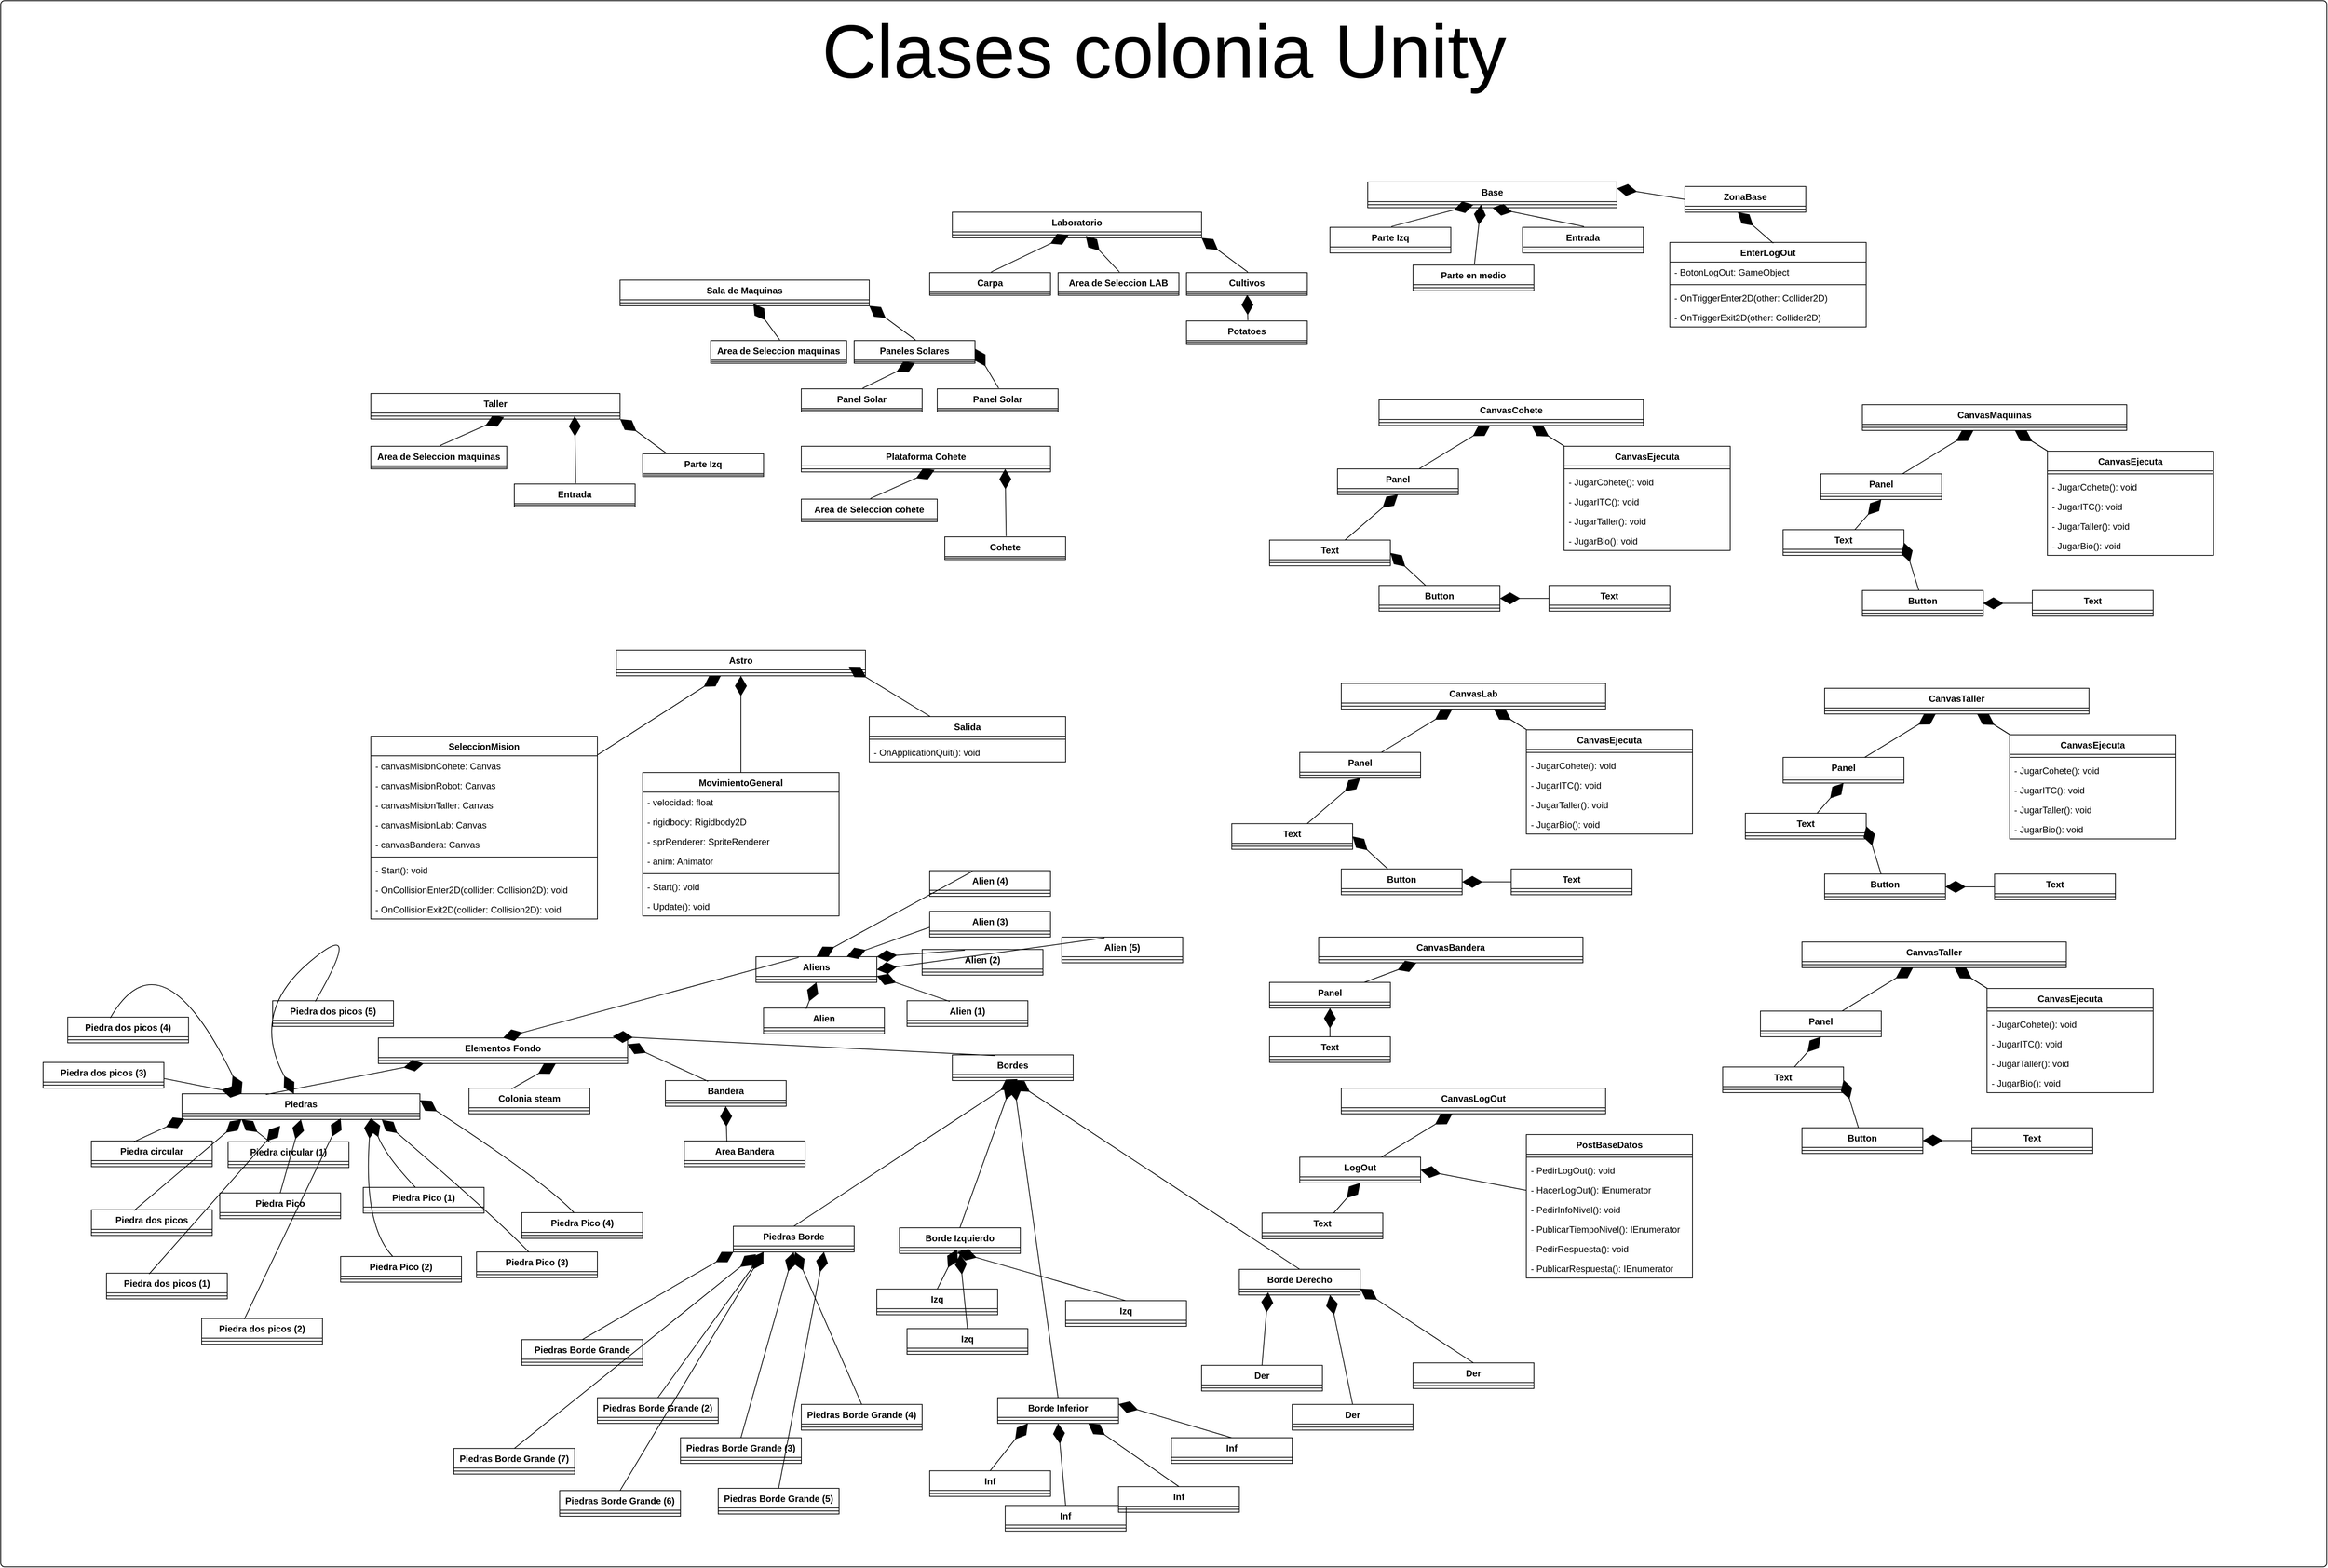 <mxfile version="14.6.5" type="device"><diagram name="Copy of Page-1" id="hUzHHKGZhp8KLL0zwcVO"><mxGraphModel dx="16845" dy="8318" grid="1" gridSize="10" guides="1" tooltips="1" connect="1" arrows="1" fold="1" page="1" pageScale="1" pageWidth="850" pageHeight="1100" math="0" shadow="0"><root><mxCell id="QxYYj58mk5WQC-8RWEE--0"/><mxCell id="QxYYj58mk5WQC-8RWEE--1" parent="QxYYj58mk5WQC-8RWEE--0"/><mxCell id="QxYYj58mk5WQC-8RWEE--3" value="&lt;font style=&quot;font-size: 100px&quot;&gt;Clases colonia Unity&lt;/font&gt;" style="html=1;align=center;verticalAlign=top;rounded=1;absoluteArcSize=1;arcSize=10;dashed=0;fontSize=12;fillColor=#ffffff;gradientColor=#ffffff;" parent="QxYYj58mk5WQC-8RWEE--1" vertex="1"><mxGeometry x="-1510" y="-540" width="3080" height="2074" as="geometry"/></mxCell><mxCell id="QxYYj58mk5WQC-8RWEE--4" value="Astro" style="swimlane;fontStyle=1;align=center;verticalAlign=top;childLayout=stackLayout;horizontal=1;startSize=26;horizontalStack=0;resizeParent=1;resizeParentMax=0;resizeLast=0;collapsible=1;marginBottom=0;" parent="QxYYj58mk5WQC-8RWEE--1" vertex="1"><mxGeometry x="-695" y="320" width="330" height="34" as="geometry"/></mxCell><mxCell id="QxYYj58mk5WQC-8RWEE--5" value="" style="line;strokeWidth=1;fillColor=none;align=left;verticalAlign=middle;spacingTop=-1;spacingLeft=3;spacingRight=3;rotatable=0;labelPosition=right;points=[];portConstraint=eastwest;" parent="QxYYj58mk5WQC-8RWEE--4" vertex="1"><mxGeometry y="26" width="330" height="8" as="geometry"/></mxCell><mxCell id="QxYYj58mk5WQC-8RWEE--24" value="CanvasCohete" style="swimlane;fontStyle=1;align=center;verticalAlign=top;childLayout=stackLayout;horizontal=1;startSize=26;horizontalStack=0;resizeParent=1;resizeParentMax=0;resizeLast=0;collapsible=1;marginBottom=0;" parent="QxYYj58mk5WQC-8RWEE--1" vertex="1"><mxGeometry x="315" y="-11.5" width="350" height="34" as="geometry"/></mxCell><mxCell id="QxYYj58mk5WQC-8RWEE--25" value="" style="line;strokeWidth=1;fillColor=none;align=left;verticalAlign=middle;spacingTop=-1;spacingLeft=3;spacingRight=3;rotatable=0;labelPosition=right;points=[];portConstraint=eastwest;" parent="QxYYj58mk5WQC-8RWEE--24" vertex="1"><mxGeometry y="26" width="350" height="8" as="geometry"/></mxCell><mxCell id="QxYYj58mk5WQC-8RWEE--85" value="Panel" style="swimlane;fontStyle=1;align=center;verticalAlign=top;childLayout=stackLayout;horizontal=1;startSize=26;horizontalStack=0;resizeParent=1;resizeParentMax=0;resizeLast=0;collapsible=1;marginBottom=0;" parent="QxYYj58mk5WQC-8RWEE--1" vertex="1"><mxGeometry x="260" y="80" width="160" height="34" as="geometry"/></mxCell><mxCell id="QxYYj58mk5WQC-8RWEE--86" value="" style="line;strokeWidth=1;fillColor=none;align=left;verticalAlign=middle;spacingTop=-1;spacingLeft=3;spacingRight=3;rotatable=0;labelPosition=right;points=[];portConstraint=eastwest;" parent="QxYYj58mk5WQC-8RWEE--85" vertex="1"><mxGeometry y="26" width="160" height="8" as="geometry"/></mxCell><mxCell id="QxYYj58mk5WQC-8RWEE--125" value="" style="endArrow=diamondThin;endFill=1;endSize=24;html=1;" parent="QxYYj58mk5WQC-8RWEE--1" source="QxYYj58mk5WQC-8RWEE--85" target="QxYYj58mk5WQC-8RWEE--24" edge="1"><mxGeometry width="160" relative="1" as="geometry"><mxPoint x="210" y="192.5" as="sourcePoint"/><mxPoint x="370" y="192.5" as="targetPoint"/></mxGeometry></mxCell><mxCell id="QxYYj58mk5WQC-8RWEE--140" value="CanvasEjecuta" style="swimlane;fontStyle=1;align=center;verticalAlign=top;childLayout=stackLayout;horizontal=1;startSize=26;horizontalStack=0;resizeParent=1;resizeParentMax=0;resizeLast=0;collapsible=1;marginBottom=0;" parent="QxYYj58mk5WQC-8RWEE--1" vertex="1"><mxGeometry x="560" y="50" width="220" height="138" as="geometry"/></mxCell><mxCell id="QxYYj58mk5WQC-8RWEE--142" value="" style="line;strokeWidth=1;fillColor=none;align=left;verticalAlign=middle;spacingTop=-1;spacingLeft=3;spacingRight=3;rotatable=0;labelPosition=right;points=[];portConstraint=eastwest;" parent="QxYYj58mk5WQC-8RWEE--140" vertex="1"><mxGeometry y="26" width="220" height="8" as="geometry"/></mxCell><mxCell id="QxYYj58mk5WQC-8RWEE--143" value="- JugarCohete(): void" style="text;strokeColor=none;fillColor=none;align=left;verticalAlign=top;spacingLeft=4;spacingRight=4;overflow=hidden;rotatable=0;points=[[0,0.5],[1,0.5]];portConstraint=eastwest;" parent="QxYYj58mk5WQC-8RWEE--140" vertex="1"><mxGeometry y="34" width="220" height="26" as="geometry"/></mxCell><mxCell id="QxYYj58mk5WQC-8RWEE--144" value="- JugarITC(): void" style="text;strokeColor=none;fillColor=none;align=left;verticalAlign=top;spacingLeft=4;spacingRight=4;overflow=hidden;rotatable=0;points=[[0,0.5],[1,0.5]];portConstraint=eastwest;" parent="QxYYj58mk5WQC-8RWEE--140" vertex="1"><mxGeometry y="60" width="220" height="26" as="geometry"/></mxCell><mxCell id="_8iCa2pj_HnvWx0d3BQJ-86" value="- JugarTaller(): void" style="text;strokeColor=none;fillColor=none;align=left;verticalAlign=top;spacingLeft=4;spacingRight=4;overflow=hidden;rotatable=0;points=[[0,0.5],[1,0.5]];portConstraint=eastwest;" vertex="1" parent="QxYYj58mk5WQC-8RWEE--140"><mxGeometry y="86" width="220" height="26" as="geometry"/></mxCell><mxCell id="_8iCa2pj_HnvWx0d3BQJ-87" value="- JugarBio(): void" style="text;strokeColor=none;fillColor=none;align=left;verticalAlign=top;spacingLeft=4;spacingRight=4;overflow=hidden;rotatable=0;points=[[0,0.5],[1,0.5]];portConstraint=eastwest;" vertex="1" parent="QxYYj58mk5WQC-8RWEE--140"><mxGeometry y="112" width="220" height="26" as="geometry"/></mxCell><mxCell id="QxYYj58mk5WQC-8RWEE--355" value="" style="endArrow=diamondThin;endFill=1;endSize=24;html=1;" parent="QxYYj58mk5WQC-8RWEE--1" source="QxYYj58mk5WQC-8RWEE--140" target="QxYYj58mk5WQC-8RWEE--24" edge="1"><mxGeometry width="160" relative="1" as="geometry"><mxPoint x="840" y="492.5" as="sourcePoint"/><mxPoint x="1000" y="372.5" as="targetPoint"/></mxGeometry></mxCell><mxCell id="QxYYj58mk5WQC-8RWEE--358" value="" style="endArrow=diamondThin;endFill=1;endSize=24;html=1;" parent="QxYYj58mk5WQC-8RWEE--1" source="QxYYj58mk5WQC-8RWEE--140" target="QxYYj58mk5WQC-8RWEE--24" edge="1"><mxGeometry width="160" relative="1" as="geometry"><mxPoint x="1650" y="472.5" as="sourcePoint"/><mxPoint x="1810" y="462.5" as="targetPoint"/></mxGeometry></mxCell><mxCell id="QxYYj58mk5WQC-8RWEE--407" value="MovimientoGeneral" style="swimlane;fontStyle=1;align=center;verticalAlign=top;childLayout=stackLayout;horizontal=1;startSize=26;horizontalStack=0;resizeParent=1;resizeParentMax=0;resizeLast=0;collapsible=1;marginBottom=0;" parent="QxYYj58mk5WQC-8RWEE--1" vertex="1"><mxGeometry x="-660" y="482" width="260" height="190" as="geometry"/></mxCell><mxCell id="QxYYj58mk5WQC-8RWEE--409" value="- velocidad: float" style="text;strokeColor=none;fillColor=none;align=left;verticalAlign=top;spacingLeft=4;spacingRight=4;overflow=hidden;rotatable=0;points=[[0,0.5],[1,0.5]];portConstraint=eastwest;" parent="QxYYj58mk5WQC-8RWEE--407" vertex="1"><mxGeometry y="26" width="260" height="26" as="geometry"/></mxCell><mxCell id="QxYYj58mk5WQC-8RWEE--410" value="- rigidbody: Rigidbody2D" style="text;strokeColor=none;fillColor=none;align=left;verticalAlign=top;spacingLeft=4;spacingRight=4;overflow=hidden;rotatable=0;points=[[0,0.5],[1,0.5]];portConstraint=eastwest;" parent="QxYYj58mk5WQC-8RWEE--407" vertex="1"><mxGeometry y="52" width="260" height="26" as="geometry"/></mxCell><mxCell id="QxYYj58mk5WQC-8RWEE--411" value="- sprRenderer: SpriteRenderer" style="text;strokeColor=none;fillColor=none;align=left;verticalAlign=top;spacingLeft=4;spacingRight=4;overflow=hidden;rotatable=0;points=[[0,0.5],[1,0.5]];portConstraint=eastwest;" parent="QxYYj58mk5WQC-8RWEE--407" vertex="1"><mxGeometry y="78" width="260" height="26" as="geometry"/></mxCell><mxCell id="QxYYj58mk5WQC-8RWEE--412" value="- anim: Animator" style="text;strokeColor=none;fillColor=none;align=left;verticalAlign=top;spacingLeft=4;spacingRight=4;overflow=hidden;rotatable=0;points=[[0,0.5],[1,0.5]];portConstraint=eastwest;" parent="QxYYj58mk5WQC-8RWEE--407" vertex="1"><mxGeometry y="104" width="260" height="26" as="geometry"/></mxCell><mxCell id="QxYYj58mk5WQC-8RWEE--424" value="" style="line;strokeWidth=1;fillColor=none;align=left;verticalAlign=middle;spacingTop=-1;spacingLeft=3;spacingRight=3;rotatable=0;labelPosition=right;points=[];portConstraint=eastwest;" parent="QxYYj58mk5WQC-8RWEE--407" vertex="1"><mxGeometry y="130" width="260" height="8" as="geometry"/></mxCell><mxCell id="QxYYj58mk5WQC-8RWEE--426" value="- Start(): void" style="text;strokeColor=none;fillColor=none;align=left;verticalAlign=top;spacingLeft=4;spacingRight=4;overflow=hidden;rotatable=0;points=[[0,0.5],[1,0.5]];portConstraint=eastwest;" parent="QxYYj58mk5WQC-8RWEE--407" vertex="1"><mxGeometry y="138" width="260" height="26" as="geometry"/></mxCell><mxCell id="QxYYj58mk5WQC-8RWEE--427" value="- Update(): void" style="text;strokeColor=none;fillColor=none;align=left;verticalAlign=top;spacingLeft=4;spacingRight=4;overflow=hidden;rotatable=0;points=[[0,0.5],[1,0.5]];portConstraint=eastwest;" parent="QxYYj58mk5WQC-8RWEE--407" vertex="1"><mxGeometry y="164" width="260" height="26" as="geometry"/></mxCell><mxCell id="QxYYj58mk5WQC-8RWEE--428" value="SeleccionMision" style="swimlane;fontStyle=1;align=center;verticalAlign=top;childLayout=stackLayout;horizontal=1;startSize=26;horizontalStack=0;resizeParent=1;resizeParentMax=0;resizeLast=0;collapsible=1;marginBottom=0;" parent="QxYYj58mk5WQC-8RWEE--1" vertex="1"><mxGeometry x="-1020" y="434" width="300" height="242" as="geometry"/></mxCell><mxCell id="QxYYj58mk5WQC-8RWEE--408" value="- canvasMisionCohete: Canvas" style="text;strokeColor=none;fillColor=none;align=left;verticalAlign=top;spacingLeft=4;spacingRight=4;overflow=hidden;rotatable=0;points=[[0,0.5],[1,0.5]];portConstraint=eastwest;" parent="QxYYj58mk5WQC-8RWEE--428" vertex="1"><mxGeometry y="26" width="300" height="26" as="geometry"/></mxCell><mxCell id="_8iCa2pj_HnvWx0d3BQJ-0" value="- canvasMisionRobot: Canvas" style="text;strokeColor=none;fillColor=none;align=left;verticalAlign=top;spacingLeft=4;spacingRight=4;overflow=hidden;rotatable=0;points=[[0,0.5],[1,0.5]];portConstraint=eastwest;" vertex="1" parent="QxYYj58mk5WQC-8RWEE--428"><mxGeometry y="52" width="300" height="26" as="geometry"/></mxCell><mxCell id="_8iCa2pj_HnvWx0d3BQJ-1" value="- canvasMisionTaller: Canvas" style="text;strokeColor=none;fillColor=none;align=left;verticalAlign=top;spacingLeft=4;spacingRight=4;overflow=hidden;rotatable=0;points=[[0,0.5],[1,0.5]];portConstraint=eastwest;" vertex="1" parent="QxYYj58mk5WQC-8RWEE--428"><mxGeometry y="78" width="300" height="26" as="geometry"/></mxCell><mxCell id="_8iCa2pj_HnvWx0d3BQJ-2" value="- canvasMisionLab: Canvas" style="text;strokeColor=none;fillColor=none;align=left;verticalAlign=top;spacingLeft=4;spacingRight=4;overflow=hidden;rotatable=0;points=[[0,0.5],[1,0.5]];portConstraint=eastwest;" vertex="1" parent="QxYYj58mk5WQC-8RWEE--428"><mxGeometry y="104" width="300" height="26" as="geometry"/></mxCell><mxCell id="_8iCa2pj_HnvWx0d3BQJ-3" value="- canvasBandera: Canvas" style="text;strokeColor=none;fillColor=none;align=left;verticalAlign=top;spacingLeft=4;spacingRight=4;overflow=hidden;rotatable=0;points=[[0,0.5],[1,0.5]];portConstraint=eastwest;" vertex="1" parent="QxYYj58mk5WQC-8RWEE--428"><mxGeometry y="130" width="300" height="26" as="geometry"/></mxCell><mxCell id="QxYYj58mk5WQC-8RWEE--435" value="" style="line;strokeWidth=1;fillColor=none;align=left;verticalAlign=middle;spacingTop=-1;spacingLeft=3;spacingRight=3;rotatable=0;labelPosition=right;points=[];portConstraint=eastwest;" parent="QxYYj58mk5WQC-8RWEE--428" vertex="1"><mxGeometry y="156" width="300" height="8" as="geometry"/></mxCell><mxCell id="_8iCa2pj_HnvWx0d3BQJ-4" value="- Start(): void" style="text;strokeColor=none;fillColor=none;align=left;verticalAlign=top;spacingLeft=4;spacingRight=4;overflow=hidden;rotatable=0;points=[[0,0.5],[1,0.5]];portConstraint=eastwest;" vertex="1" parent="QxYYj58mk5WQC-8RWEE--428"><mxGeometry y="164" width="300" height="26" as="geometry"/></mxCell><mxCell id="QxYYj58mk5WQC-8RWEE--436" value="- OnCollisionEnter2D(collider: Collision2D): void" style="text;strokeColor=none;fillColor=none;align=left;verticalAlign=top;spacingLeft=4;spacingRight=4;overflow=hidden;rotatable=0;points=[[0,0.5],[1,0.5]];portConstraint=eastwest;" parent="QxYYj58mk5WQC-8RWEE--428" vertex="1"><mxGeometry y="190" width="300" height="26" as="geometry"/></mxCell><mxCell id="_8iCa2pj_HnvWx0d3BQJ-5" value="- OnCollisionExit2D(collider: Collision2D): void" style="text;strokeColor=none;fillColor=none;align=left;verticalAlign=top;spacingLeft=4;spacingRight=4;overflow=hidden;rotatable=0;points=[[0,0.5],[1,0.5]];portConstraint=eastwest;" vertex="1" parent="QxYYj58mk5WQC-8RWEE--428"><mxGeometry y="216" width="300" height="26" as="geometry"/></mxCell><mxCell id="QxYYj58mk5WQC-8RWEE--441" value="" style="endArrow=diamondThin;endFill=1;endSize=24;html=1;" parent="QxYYj58mk5WQC-8RWEE--1" source="QxYYj58mk5WQC-8RWEE--407" target="QxYYj58mk5WQC-8RWEE--4" edge="1"><mxGeometry width="160" relative="1" as="geometry"><mxPoint x="-780" y="730" as="sourcePoint"/><mxPoint x="-620" y="730" as="targetPoint"/></mxGeometry></mxCell><mxCell id="QxYYj58mk5WQC-8RWEE--442" value="" style="endArrow=diamondThin;endFill=1;endSize=24;html=1;" parent="QxYYj58mk5WQC-8RWEE--1" source="QxYYj58mk5WQC-8RWEE--428" target="QxYYj58mk5WQC-8RWEE--4" edge="1"><mxGeometry width="160" relative="1" as="geometry"><mxPoint x="-780" y="730" as="sourcePoint"/><mxPoint x="-620" y="730" as="targetPoint"/></mxGeometry></mxCell><mxCell id="QxYYj58mk5WQC-8RWEE--544" value="Salida" style="swimlane;fontStyle=1;align=center;verticalAlign=top;childLayout=stackLayout;horizontal=1;startSize=26;horizontalStack=0;resizeParent=1;resizeParentMax=0;resizeLast=0;collapsible=1;marginBottom=0;" parent="QxYYj58mk5WQC-8RWEE--1" vertex="1"><mxGeometry x="-360" y="408" width="260" height="60" as="geometry"/></mxCell><mxCell id="QxYYj58mk5WQC-8RWEE--550" value="" style="line;strokeWidth=1;fillColor=none;align=left;verticalAlign=middle;spacingTop=-1;spacingLeft=3;spacingRight=3;rotatable=0;labelPosition=right;points=[];portConstraint=eastwest;" parent="QxYYj58mk5WQC-8RWEE--544" vertex="1"><mxGeometry y="26" width="260" height="8" as="geometry"/></mxCell><mxCell id="QxYYj58mk5WQC-8RWEE--551" value="- OnApplicationQuit(): void" style="text;strokeColor=none;fillColor=none;align=left;verticalAlign=top;spacingLeft=4;spacingRight=4;overflow=hidden;rotatable=0;points=[[0,0.5],[1,0.5]];portConstraint=eastwest;" parent="QxYYj58mk5WQC-8RWEE--544" vertex="1"><mxGeometry y="34" width="260" height="26" as="geometry"/></mxCell><mxCell id="QxYYj58mk5WQC-8RWEE--555" value="" style="endArrow=diamondThin;endFill=1;endSize=24;html=1;entryX=0.933;entryY=0.647;entryDx=0;entryDy=0;entryPerimeter=0;" parent="QxYYj58mk5WQC-8RWEE--1" source="QxYYj58mk5WQC-8RWEE--544" target="QxYYj58mk5WQC-8RWEE--4" edge="1"><mxGeometry width="160" relative="1" as="geometry"><mxPoint x="-500" y="730" as="sourcePoint"/><mxPoint x="-210" y="434" as="targetPoint"/></mxGeometry></mxCell><mxCell id="QxYYj58mk5WQC-8RWEE--561" value="Laboratorio" style="swimlane;fontStyle=1;align=center;verticalAlign=top;childLayout=stackLayout;horizontal=1;startSize=26;horizontalStack=0;resizeParent=1;resizeParentMax=0;resizeLast=0;collapsible=1;marginBottom=0;" parent="QxYYj58mk5WQC-8RWEE--1" vertex="1"><mxGeometry x="-250" y="-260" width="330" height="34" as="geometry"/></mxCell><mxCell id="QxYYj58mk5WQC-8RWEE--562" value="" style="line;strokeWidth=1;fillColor=none;align=left;verticalAlign=middle;spacingTop=-1;spacingLeft=3;spacingRight=3;rotatable=0;labelPosition=right;points=[];portConstraint=eastwest;" parent="QxYYj58mk5WQC-8RWEE--561" vertex="1"><mxGeometry y="26" width="330" height="8" as="geometry"/></mxCell><mxCell id="QxYYj58mk5WQC-8RWEE--563" value="" style="endArrow=diamondThin;endFill=1;endSize=24;html=1;exitX=0.508;exitY=-0.028;exitDx=0;exitDy=0;exitPerimeter=0;entryX=0.467;entryY=0.5;entryDx=0;entryDy=0;curved=1;entryPerimeter=0;" parent="QxYYj58mk5WQC-8RWEE--1" source="QxYYj58mk5WQC-8RWEE--564" target="QxYYj58mk5WQC-8RWEE--562" edge="1"><mxGeometry width="160" relative="1" as="geometry"><mxPoint x="-395" y="30" as="sourcePoint"/><mxPoint x="-305" y="-6" as="targetPoint"/></mxGeometry></mxCell><mxCell id="QxYYj58mk5WQC-8RWEE--564" value="Carpa" style="swimlane;fontStyle=1;align=center;verticalAlign=top;childLayout=stackLayout;horizontal=1;startSize=26;horizontalStack=0;resizeParent=1;resizeParentMax=0;resizeLast=0;collapsible=1;marginBottom=0;" parent="QxYYj58mk5WQC-8RWEE--1" vertex="1"><mxGeometry x="-280" y="-180" width="160" height="30" as="geometry"/></mxCell><mxCell id="QxYYj58mk5WQC-8RWEE--565" value="" style="line;strokeWidth=1;fillColor=none;align=left;verticalAlign=middle;spacingTop=-1;spacingLeft=3;spacingRight=3;rotatable=0;labelPosition=right;points=[];portConstraint=eastwest;" parent="QxYYj58mk5WQC-8RWEE--564" vertex="1"><mxGeometry y="26" width="160" height="4" as="geometry"/></mxCell><mxCell id="qTdE20Vz_fsiApAxFMCA-0" value="Elementos Fondo" style="swimlane;fontStyle=1;align=center;verticalAlign=top;childLayout=stackLayout;horizontal=1;startSize=26;horizontalStack=0;resizeParent=1;resizeParentMax=0;resizeLast=0;collapsible=1;marginBottom=0;" parent="QxYYj58mk5WQC-8RWEE--1" vertex="1"><mxGeometry x="-1010" y="833.5" width="330" height="34" as="geometry"/></mxCell><mxCell id="qTdE20Vz_fsiApAxFMCA-1" value="" style="line;strokeWidth=1;fillColor=none;align=left;verticalAlign=middle;spacingTop=-1;spacingLeft=3;spacingRight=3;rotatable=0;labelPosition=right;points=[];portConstraint=eastwest;" parent="qTdE20Vz_fsiApAxFMCA-0" vertex="1"><mxGeometry y="26" width="330" height="8" as="geometry"/></mxCell><mxCell id="qTdE20Vz_fsiApAxFMCA-3" value="Base" style="swimlane;fontStyle=1;align=center;verticalAlign=top;childLayout=stackLayout;horizontal=1;startSize=26;horizontalStack=0;resizeParent=1;resizeParentMax=0;resizeLast=0;collapsible=1;marginBottom=0;" parent="QxYYj58mk5WQC-8RWEE--1" vertex="1"><mxGeometry x="300" y="-300" width="330" height="34" as="geometry"/></mxCell><mxCell id="qTdE20Vz_fsiApAxFMCA-4" value="" style="line;strokeWidth=1;fillColor=none;align=left;verticalAlign=middle;spacingTop=-1;spacingLeft=3;spacingRight=3;rotatable=0;labelPosition=right;points=[];portConstraint=eastwest;" parent="qTdE20Vz_fsiApAxFMCA-3" vertex="1"><mxGeometry y="26" width="330" height="8" as="geometry"/></mxCell><mxCell id="qTdE20Vz_fsiApAxFMCA-5" value="" style="endArrow=diamondThin;endFill=1;endSize=24;html=1;exitX=0.508;exitY=-0.028;exitDx=0;exitDy=0;exitPerimeter=0;curved=1;" parent="QxYYj58mk5WQC-8RWEE--1" source="qTdE20Vz_fsiApAxFMCA-6" edge="1"><mxGeometry width="160" relative="1" as="geometry"><mxPoint x="150" y="-212" as="sourcePoint"/><mxPoint x="440" y="-270" as="targetPoint"/></mxGeometry></mxCell><mxCell id="qTdE20Vz_fsiApAxFMCA-6" value="Parte Izq" style="swimlane;fontStyle=1;align=center;verticalAlign=top;childLayout=stackLayout;horizontal=1;startSize=26;horizontalStack=0;resizeParent=1;resizeParentMax=0;resizeLast=0;collapsible=1;marginBottom=0;" parent="QxYYj58mk5WQC-8RWEE--1" vertex="1"><mxGeometry x="250" y="-240" width="160" height="34" as="geometry"/></mxCell><mxCell id="qTdE20Vz_fsiApAxFMCA-7" value="" style="line;strokeWidth=1;fillColor=none;align=left;verticalAlign=middle;spacingTop=-1;spacingLeft=3;spacingRight=3;rotatable=0;labelPosition=right;points=[];portConstraint=eastwest;" parent="qTdE20Vz_fsiApAxFMCA-6" vertex="1"><mxGeometry y="26" width="160" height="8" as="geometry"/></mxCell><mxCell id="_8iCa2pj_HnvWx0d3BQJ-6" value="Area de Seleccion LAB" style="swimlane;fontStyle=1;align=center;verticalAlign=top;childLayout=stackLayout;horizontal=1;startSize=26;horizontalStack=0;resizeParent=1;resizeParentMax=0;resizeLast=0;collapsible=1;marginBottom=0;" vertex="1" parent="QxYYj58mk5WQC-8RWEE--1"><mxGeometry x="-110" y="-180" width="160" height="30" as="geometry"/></mxCell><mxCell id="_8iCa2pj_HnvWx0d3BQJ-7" value="" style="line;strokeWidth=1;fillColor=none;align=left;verticalAlign=middle;spacingTop=-1;spacingLeft=3;spacingRight=3;rotatable=0;labelPosition=right;points=[];portConstraint=eastwest;" vertex="1" parent="_8iCa2pj_HnvWx0d3BQJ-6"><mxGeometry y="26" width="160" height="4" as="geometry"/></mxCell><mxCell id="_8iCa2pj_HnvWx0d3BQJ-8" value="" style="endArrow=diamondThin;endFill=1;endSize=24;html=1;exitX=0.508;exitY=-0.028;exitDx=0;exitDy=0;exitPerimeter=0;curved=1;entryX=0.535;entryY=0.664;entryDx=0;entryDy=0;entryPerimeter=0;" edge="1" source="_8iCa2pj_HnvWx0d3BQJ-6" parent="QxYYj58mk5WQC-8RWEE--1" target="QxYYj58mk5WQC-8RWEE--562"><mxGeometry width="160" relative="1" as="geometry"><mxPoint x="-215" y="55" as="sourcePoint"/><mxPoint x="-70" y="-220" as="targetPoint"/></mxGeometry></mxCell><mxCell id="_8iCa2pj_HnvWx0d3BQJ-9" value="Cultivos" style="swimlane;fontStyle=1;align=center;verticalAlign=top;childLayout=stackLayout;horizontal=1;startSize=26;horizontalStack=0;resizeParent=1;resizeParentMax=0;resizeLast=0;collapsible=1;marginBottom=0;" vertex="1" parent="QxYYj58mk5WQC-8RWEE--1"><mxGeometry x="60" y="-180" width="160" height="30" as="geometry"/></mxCell><mxCell id="_8iCa2pj_HnvWx0d3BQJ-10" value="" style="line;strokeWidth=1;fillColor=none;align=left;verticalAlign=middle;spacingTop=-1;spacingLeft=3;spacingRight=3;rotatable=0;labelPosition=right;points=[];portConstraint=eastwest;" vertex="1" parent="_8iCa2pj_HnvWx0d3BQJ-9"><mxGeometry y="26" width="160" height="4" as="geometry"/></mxCell><mxCell id="_8iCa2pj_HnvWx0d3BQJ-11" value="" style="endArrow=diamondThin;endFill=1;endSize=24;html=1;exitX=0.508;exitY=-0.028;exitDx=0;exitDy=0;exitPerimeter=0;curved=1;entryX=1;entryY=1;entryDx=0;entryDy=0;" edge="1" source="_8iCa2pj_HnvWx0d3BQJ-9" parent="QxYYj58mk5WQC-8RWEE--1" target="QxYYj58mk5WQC-8RWEE--561"><mxGeometry width="160" relative="1" as="geometry"><mxPoint x="-45" y="55" as="sourcePoint"/><mxPoint x="96.55" y="-228.688" as="targetPoint"/></mxGeometry></mxCell><mxCell id="_8iCa2pj_HnvWx0d3BQJ-12" value="Potatoes" style="swimlane;fontStyle=1;align=center;verticalAlign=top;childLayout=stackLayout;horizontal=1;startSize=26;horizontalStack=0;resizeParent=1;resizeParentMax=0;resizeLast=0;collapsible=1;marginBottom=0;" vertex="1" parent="QxYYj58mk5WQC-8RWEE--1"><mxGeometry x="60" y="-116" width="160" height="30" as="geometry"/></mxCell><mxCell id="_8iCa2pj_HnvWx0d3BQJ-13" value="" style="line;strokeWidth=1;fillColor=none;align=left;verticalAlign=middle;spacingTop=-1;spacingLeft=3;spacingRight=3;rotatable=0;labelPosition=right;points=[];portConstraint=eastwest;" vertex="1" parent="_8iCa2pj_HnvWx0d3BQJ-12"><mxGeometry y="26" width="160" height="4" as="geometry"/></mxCell><mxCell id="_8iCa2pj_HnvWx0d3BQJ-14" value="" style="endArrow=diamondThin;endFill=1;endSize=24;html=1;exitX=0.508;exitY=-0.028;exitDx=0;exitDy=0;exitPerimeter=0;curved=1;entryX=0.503;entryY=0.81;entryDx=0;entryDy=0;entryPerimeter=0;" edge="1" source="_8iCa2pj_HnvWx0d3BQJ-12" parent="QxYYj58mk5WQC-8RWEE--1" target="_8iCa2pj_HnvWx0d3BQJ-10"><mxGeometry width="160" relative="1" as="geometry"><mxPoint x="-110" y="119" as="sourcePoint"/><mxPoint x="90" y="-150" as="targetPoint"/></mxGeometry></mxCell><mxCell id="_8iCa2pj_HnvWx0d3BQJ-15" value="Parte en medio" style="swimlane;fontStyle=1;align=center;verticalAlign=top;childLayout=stackLayout;horizontal=1;startSize=26;horizontalStack=0;resizeParent=1;resizeParentMax=0;resizeLast=0;collapsible=1;marginBottom=0;" vertex="1" parent="QxYYj58mk5WQC-8RWEE--1"><mxGeometry x="360" y="-190" width="160" height="34" as="geometry"/></mxCell><mxCell id="_8iCa2pj_HnvWx0d3BQJ-16" value="" style="line;strokeWidth=1;fillColor=none;align=left;verticalAlign=middle;spacingTop=-1;spacingLeft=3;spacingRight=3;rotatable=0;labelPosition=right;points=[];portConstraint=eastwest;" vertex="1" parent="_8iCa2pj_HnvWx0d3BQJ-15"><mxGeometry y="26" width="160" height="8" as="geometry"/></mxCell><mxCell id="_8iCa2pj_HnvWx0d3BQJ-17" value="" style="endArrow=diamondThin;endFill=1;endSize=24;html=1;exitX=0.508;exitY=-0.028;exitDx=0;exitDy=0;exitPerimeter=0;curved=1;" edge="1" source="_8iCa2pj_HnvWx0d3BQJ-15" parent="QxYYj58mk5WQC-8RWEE--1"><mxGeometry width="160" relative="1" as="geometry"><mxPoint x="240" y="-156" as="sourcePoint"/><mxPoint x="450" y="-270" as="targetPoint"/></mxGeometry></mxCell><mxCell id="_8iCa2pj_HnvWx0d3BQJ-18" value="Entrada" style="swimlane;fontStyle=1;align=center;verticalAlign=top;childLayout=stackLayout;horizontal=1;startSize=26;horizontalStack=0;resizeParent=1;resizeParentMax=0;resizeLast=0;collapsible=1;marginBottom=0;" vertex="1" parent="QxYYj58mk5WQC-8RWEE--1"><mxGeometry x="505" y="-240" width="160" height="34" as="geometry"/></mxCell><mxCell id="_8iCa2pj_HnvWx0d3BQJ-19" value="" style="line;strokeWidth=1;fillColor=none;align=left;verticalAlign=middle;spacingTop=-1;spacingLeft=3;spacingRight=3;rotatable=0;labelPosition=right;points=[];portConstraint=eastwest;" vertex="1" parent="_8iCa2pj_HnvWx0d3BQJ-18"><mxGeometry y="26" width="160" height="8" as="geometry"/></mxCell><mxCell id="_8iCa2pj_HnvWx0d3BQJ-20" value="" style="endArrow=diamondThin;endFill=1;endSize=24;html=1;exitX=0.508;exitY=-0.028;exitDx=0;exitDy=0;exitPerimeter=0;curved=1;entryX=0.5;entryY=1;entryDx=0;entryDy=0;" edge="1" source="_8iCa2pj_HnvWx0d3BQJ-18" parent="QxYYj58mk5WQC-8RWEE--1" target="qTdE20Vz_fsiApAxFMCA-3"><mxGeometry width="160" relative="1" as="geometry"><mxPoint x="385" y="-206" as="sourcePoint"/><mxPoint x="595" y="-320" as="targetPoint"/></mxGeometry></mxCell><mxCell id="_8iCa2pj_HnvWx0d3BQJ-21" value="EnterLogOut" style="swimlane;fontStyle=1;align=center;verticalAlign=top;childLayout=stackLayout;horizontal=1;startSize=26;horizontalStack=0;resizeParent=1;resizeParentMax=0;resizeLast=0;collapsible=1;marginBottom=0;" vertex="1" parent="QxYYj58mk5WQC-8RWEE--1"><mxGeometry x="700" y="-220" width="260" height="112" as="geometry"/></mxCell><mxCell id="_8iCa2pj_HnvWx0d3BQJ-24" value="- BotonLogOut: GameObject" style="text;strokeColor=none;fillColor=none;align=left;verticalAlign=top;spacingLeft=4;spacingRight=4;overflow=hidden;rotatable=0;points=[[0,0.5],[1,0.5]];portConstraint=eastwest;" vertex="1" parent="_8iCa2pj_HnvWx0d3BQJ-21"><mxGeometry y="26" width="260" height="26" as="geometry"/></mxCell><mxCell id="_8iCa2pj_HnvWx0d3BQJ-22" value="" style="line;strokeWidth=1;fillColor=none;align=left;verticalAlign=middle;spacingTop=-1;spacingLeft=3;spacingRight=3;rotatable=0;labelPosition=right;points=[];portConstraint=eastwest;" vertex="1" parent="_8iCa2pj_HnvWx0d3BQJ-21"><mxGeometry y="52" width="260" height="8" as="geometry"/></mxCell><mxCell id="_8iCa2pj_HnvWx0d3BQJ-23" value="- OnTriggerEnter2D(other: Collider2D)" style="text;strokeColor=none;fillColor=none;align=left;verticalAlign=top;spacingLeft=4;spacingRight=4;overflow=hidden;rotatable=0;points=[[0,0.5],[1,0.5]];portConstraint=eastwest;" vertex="1" parent="_8iCa2pj_HnvWx0d3BQJ-21"><mxGeometry y="60" width="260" height="26" as="geometry"/></mxCell><mxCell id="_8iCa2pj_HnvWx0d3BQJ-25" value="- OnTriggerExit2D(other: Collider2D)" style="text;strokeColor=none;fillColor=none;align=left;verticalAlign=top;spacingLeft=4;spacingRight=4;overflow=hidden;rotatable=0;points=[[0,0.5],[1,0.5]];portConstraint=eastwest;" vertex="1" parent="_8iCa2pj_HnvWx0d3BQJ-21"><mxGeometry y="86" width="260" height="26" as="geometry"/></mxCell><mxCell id="_8iCa2pj_HnvWx0d3BQJ-27" value="ZonaBase" style="swimlane;fontStyle=1;align=center;verticalAlign=top;childLayout=stackLayout;horizontal=1;startSize=26;horizontalStack=0;resizeParent=1;resizeParentMax=0;resizeLast=0;collapsible=1;marginBottom=0;" vertex="1" parent="QxYYj58mk5WQC-8RWEE--1"><mxGeometry x="720" y="-294" width="160" height="34" as="geometry"/></mxCell><mxCell id="_8iCa2pj_HnvWx0d3BQJ-28" value="" style="line;strokeWidth=1;fillColor=none;align=left;verticalAlign=middle;spacingTop=-1;spacingLeft=3;spacingRight=3;rotatable=0;labelPosition=right;points=[];portConstraint=eastwest;" vertex="1" parent="_8iCa2pj_HnvWx0d3BQJ-27"><mxGeometry y="26" width="160" height="8" as="geometry"/></mxCell><mxCell id="_8iCa2pj_HnvWx0d3BQJ-29" value="" style="endArrow=diamondThin;endFill=1;endSize=24;html=1;exitX=0;exitY=0.5;exitDx=0;exitDy=0;curved=1;entryX=1;entryY=0.25;entryDx=0;entryDy=0;" edge="1" parent="QxYYj58mk5WQC-8RWEE--1" source="_8iCa2pj_HnvWx0d3BQJ-27" target="qTdE20Vz_fsiApAxFMCA-3"><mxGeometry width="160" relative="1" as="geometry"><mxPoint x="751.28" y="-294.002" as="sourcePoint"/><mxPoint x="630" y="-319.05" as="targetPoint"/></mxGeometry></mxCell><mxCell id="_8iCa2pj_HnvWx0d3BQJ-30" value="" style="endArrow=diamondThin;endFill=1;endSize=24;html=1;exitX=0.527;exitY=0.009;exitDx=0;exitDy=0;curved=1;exitPerimeter=0;" edge="1" parent="QxYYj58mk5WQC-8RWEE--1" source="_8iCa2pj_HnvWx0d3BQJ-21"><mxGeometry width="160" relative="1" as="geometry"><mxPoint x="900" y="-245.5" as="sourcePoint"/><mxPoint x="790" y="-260" as="targetPoint"/></mxGeometry></mxCell><mxCell id="_8iCa2pj_HnvWx0d3BQJ-31" value="Sala de Maquinas" style="swimlane;fontStyle=1;align=center;verticalAlign=top;childLayout=stackLayout;horizontal=1;startSize=26;horizontalStack=0;resizeParent=1;resizeParentMax=0;resizeLast=0;collapsible=1;marginBottom=0;" vertex="1" parent="QxYYj58mk5WQC-8RWEE--1"><mxGeometry x="-690" y="-170" width="330" height="34" as="geometry"/></mxCell><mxCell id="_8iCa2pj_HnvWx0d3BQJ-32" value="" style="line;strokeWidth=1;fillColor=none;align=left;verticalAlign=middle;spacingTop=-1;spacingLeft=3;spacingRight=3;rotatable=0;labelPosition=right;points=[];portConstraint=eastwest;" vertex="1" parent="_8iCa2pj_HnvWx0d3BQJ-31"><mxGeometry y="26" width="330" height="8" as="geometry"/></mxCell><mxCell id="_8iCa2pj_HnvWx0d3BQJ-36" value="Area de Seleccion maquinas" style="swimlane;fontStyle=1;align=center;verticalAlign=top;childLayout=stackLayout;horizontal=1;startSize=26;horizontalStack=0;resizeParent=1;resizeParentMax=0;resizeLast=0;collapsible=1;marginBottom=0;" vertex="1" parent="QxYYj58mk5WQC-8RWEE--1"><mxGeometry x="-570" y="-90" width="180" height="30" as="geometry"/></mxCell><mxCell id="_8iCa2pj_HnvWx0d3BQJ-37" value="" style="line;strokeWidth=1;fillColor=none;align=left;verticalAlign=middle;spacingTop=-1;spacingLeft=3;spacingRight=3;rotatable=0;labelPosition=right;points=[];portConstraint=eastwest;" vertex="1" parent="_8iCa2pj_HnvWx0d3BQJ-36"><mxGeometry y="26" width="180" height="4" as="geometry"/></mxCell><mxCell id="_8iCa2pj_HnvWx0d3BQJ-38" value="" style="endArrow=diamondThin;endFill=1;endSize=24;html=1;exitX=0.508;exitY=-0.028;exitDx=0;exitDy=0;exitPerimeter=0;curved=1;entryX=0.535;entryY=0.664;entryDx=0;entryDy=0;entryPerimeter=0;" edge="1" source="_8iCa2pj_HnvWx0d3BQJ-36" target="_8iCa2pj_HnvWx0d3BQJ-32" parent="QxYYj58mk5WQC-8RWEE--1"><mxGeometry width="160" relative="1" as="geometry"><mxPoint x="-655" y="145" as="sourcePoint"/><mxPoint x="-510" y="-130" as="targetPoint"/></mxGeometry></mxCell><mxCell id="_8iCa2pj_HnvWx0d3BQJ-39" value="Paneles Solares" style="swimlane;fontStyle=1;align=center;verticalAlign=top;childLayout=stackLayout;horizontal=1;startSize=26;horizontalStack=0;resizeParent=1;resizeParentMax=0;resizeLast=0;collapsible=1;marginBottom=0;" vertex="1" parent="QxYYj58mk5WQC-8RWEE--1"><mxGeometry x="-380" y="-90" width="160" height="30" as="geometry"/></mxCell><mxCell id="_8iCa2pj_HnvWx0d3BQJ-40" value="" style="line;strokeWidth=1;fillColor=none;align=left;verticalAlign=middle;spacingTop=-1;spacingLeft=3;spacingRight=3;rotatable=0;labelPosition=right;points=[];portConstraint=eastwest;" vertex="1" parent="_8iCa2pj_HnvWx0d3BQJ-39"><mxGeometry y="26" width="160" height="4" as="geometry"/></mxCell><mxCell id="_8iCa2pj_HnvWx0d3BQJ-41" value="" style="endArrow=diamondThin;endFill=1;endSize=24;html=1;exitX=0.508;exitY=-0.028;exitDx=0;exitDy=0;exitPerimeter=0;curved=1;entryX=1;entryY=1;entryDx=0;entryDy=0;" edge="1" source="_8iCa2pj_HnvWx0d3BQJ-39" target="_8iCa2pj_HnvWx0d3BQJ-31" parent="QxYYj58mk5WQC-8RWEE--1"><mxGeometry width="160" relative="1" as="geometry"><mxPoint x="-485" y="145" as="sourcePoint"/><mxPoint x="-343.45" y="-138.688" as="targetPoint"/></mxGeometry></mxCell><mxCell id="_8iCa2pj_HnvWx0d3BQJ-42" value="Panel Solar" style="swimlane;fontStyle=1;align=center;verticalAlign=top;childLayout=stackLayout;horizontal=1;startSize=26;horizontalStack=0;resizeParent=1;resizeParentMax=0;resizeLast=0;collapsible=1;marginBottom=0;" vertex="1" parent="QxYYj58mk5WQC-8RWEE--1"><mxGeometry x="-450" y="-26" width="160" height="30" as="geometry"/></mxCell><mxCell id="_8iCa2pj_HnvWx0d3BQJ-43" value="" style="line;strokeWidth=1;fillColor=none;align=left;verticalAlign=middle;spacingTop=-1;spacingLeft=3;spacingRight=3;rotatable=0;labelPosition=right;points=[];portConstraint=eastwest;" vertex="1" parent="_8iCa2pj_HnvWx0d3BQJ-42"><mxGeometry y="26" width="160" height="4" as="geometry"/></mxCell><mxCell id="_8iCa2pj_HnvWx0d3BQJ-44" value="" style="endArrow=diamondThin;endFill=1;endSize=24;html=1;exitX=0.508;exitY=-0.028;exitDx=0;exitDy=0;exitPerimeter=0;curved=1;entryX=0.503;entryY=0.81;entryDx=0;entryDy=0;entryPerimeter=0;" edge="1" source="_8iCa2pj_HnvWx0d3BQJ-42" target="_8iCa2pj_HnvWx0d3BQJ-40" parent="QxYYj58mk5WQC-8RWEE--1"><mxGeometry width="160" relative="1" as="geometry"><mxPoint x="-550" y="209" as="sourcePoint"/><mxPoint x="-350" y="-60" as="targetPoint"/></mxGeometry></mxCell><mxCell id="_8iCa2pj_HnvWx0d3BQJ-45" value="Panel Solar" style="swimlane;fontStyle=1;align=center;verticalAlign=top;childLayout=stackLayout;horizontal=1;startSize=26;horizontalStack=0;resizeParent=1;resizeParentMax=0;resizeLast=0;collapsible=1;marginBottom=0;" vertex="1" parent="QxYYj58mk5WQC-8RWEE--1"><mxGeometry x="-270" y="-26" width="160" height="30" as="geometry"/></mxCell><mxCell id="_8iCa2pj_HnvWx0d3BQJ-46" value="" style="line;strokeWidth=1;fillColor=none;align=left;verticalAlign=middle;spacingTop=-1;spacingLeft=3;spacingRight=3;rotatable=0;labelPosition=right;points=[];portConstraint=eastwest;" vertex="1" parent="_8iCa2pj_HnvWx0d3BQJ-45"><mxGeometry y="26" width="160" height="4" as="geometry"/></mxCell><mxCell id="_8iCa2pj_HnvWx0d3BQJ-47" value="" style="endArrow=diamondThin;endFill=1;endSize=24;html=1;exitX=0.508;exitY=-0.028;exitDx=0;exitDy=0;exitPerimeter=0;curved=1;entryX=1.001;entryY=0.364;entryDx=0;entryDy=0;entryPerimeter=0;" edge="1" source="_8iCa2pj_HnvWx0d3BQJ-45" parent="QxYYj58mk5WQC-8RWEE--1" target="_8iCa2pj_HnvWx0d3BQJ-39"><mxGeometry width="160" relative="1" as="geometry"><mxPoint x="-380" y="179" as="sourcePoint"/><mxPoint x="-129.52" y="-90.76" as="targetPoint"/></mxGeometry></mxCell><mxCell id="_8iCa2pj_HnvWx0d3BQJ-48" value="Taller" style="swimlane;fontStyle=1;align=center;verticalAlign=top;childLayout=stackLayout;horizontal=1;startSize=26;horizontalStack=0;resizeParent=1;resizeParentMax=0;resizeLast=0;collapsible=1;marginBottom=0;" vertex="1" parent="QxYYj58mk5WQC-8RWEE--1"><mxGeometry x="-1020" y="-20" width="330" height="34" as="geometry"/></mxCell><mxCell id="_8iCa2pj_HnvWx0d3BQJ-49" value="" style="line;strokeWidth=1;fillColor=none;align=left;verticalAlign=middle;spacingTop=-1;spacingLeft=3;spacingRight=3;rotatable=0;labelPosition=right;points=[];portConstraint=eastwest;" vertex="1" parent="_8iCa2pj_HnvWx0d3BQJ-48"><mxGeometry y="26" width="330" height="8" as="geometry"/></mxCell><mxCell id="_8iCa2pj_HnvWx0d3BQJ-50" value="Area de Seleccion maquinas" style="swimlane;fontStyle=1;align=center;verticalAlign=top;childLayout=stackLayout;horizontal=1;startSize=26;horizontalStack=0;resizeParent=1;resizeParentMax=0;resizeLast=0;collapsible=1;marginBottom=0;" vertex="1" parent="QxYYj58mk5WQC-8RWEE--1"><mxGeometry x="-1020" y="50" width="180" height="30" as="geometry"/></mxCell><mxCell id="_8iCa2pj_HnvWx0d3BQJ-51" value="" style="line;strokeWidth=1;fillColor=none;align=left;verticalAlign=middle;spacingTop=-1;spacingLeft=3;spacingRight=3;rotatable=0;labelPosition=right;points=[];portConstraint=eastwest;" vertex="1" parent="_8iCa2pj_HnvWx0d3BQJ-50"><mxGeometry y="26" width="180" height="4" as="geometry"/></mxCell><mxCell id="_8iCa2pj_HnvWx0d3BQJ-52" value="" style="endArrow=diamondThin;endFill=1;endSize=24;html=1;exitX=0.508;exitY=-0.028;exitDx=0;exitDy=0;exitPerimeter=0;curved=1;entryX=0.535;entryY=0.664;entryDx=0;entryDy=0;entryPerimeter=0;" edge="1" source="_8iCa2pj_HnvWx0d3BQJ-50" target="_8iCa2pj_HnvWx0d3BQJ-49" parent="QxYYj58mk5WQC-8RWEE--1"><mxGeometry width="160" relative="1" as="geometry"><mxPoint x="-985" y="295" as="sourcePoint"/><mxPoint x="-840" y="20" as="targetPoint"/></mxGeometry></mxCell><mxCell id="_8iCa2pj_HnvWx0d3BQJ-53" value="" style="endArrow=diamondThin;endFill=1;endSize=24;html=1;exitX=0.508;exitY=-0.028;exitDx=0;exitDy=0;exitPerimeter=0;curved=1;entryX=1;entryY=1;entryDx=0;entryDy=0;" edge="1" target="_8iCa2pj_HnvWx0d3BQJ-48" parent="QxYYj58mk5WQC-8RWEE--1"><mxGeometry width="160" relative="1" as="geometry"><mxPoint x="-628.72" y="59.16" as="sourcePoint"/><mxPoint x="-673.45" y="11.312" as="targetPoint"/></mxGeometry></mxCell><mxCell id="_8iCa2pj_HnvWx0d3BQJ-54" value="Entrada" style="swimlane;fontStyle=1;align=center;verticalAlign=top;childLayout=stackLayout;horizontal=1;startSize=26;horizontalStack=0;resizeParent=1;resizeParentMax=0;resizeLast=0;collapsible=1;marginBottom=0;" vertex="1" parent="QxYYj58mk5WQC-8RWEE--1"><mxGeometry x="-830" y="100" width="160" height="30" as="geometry"/></mxCell><mxCell id="_8iCa2pj_HnvWx0d3BQJ-55" value="" style="line;strokeWidth=1;fillColor=none;align=left;verticalAlign=middle;spacingTop=-1;spacingLeft=3;spacingRight=3;rotatable=0;labelPosition=right;points=[];portConstraint=eastwest;" vertex="1" parent="_8iCa2pj_HnvWx0d3BQJ-54"><mxGeometry y="26" width="160" height="4" as="geometry"/></mxCell><mxCell id="_8iCa2pj_HnvWx0d3BQJ-56" value="" style="endArrow=diamondThin;endFill=1;endSize=24;html=1;exitX=0.508;exitY=-0.028;exitDx=0;exitDy=0;exitPerimeter=0;curved=1;entryX=0.818;entryY=0.5;entryDx=0;entryDy=0;entryPerimeter=0;" edge="1" source="_8iCa2pj_HnvWx0d3BQJ-54" parent="QxYYj58mk5WQC-8RWEE--1" target="_8iCa2pj_HnvWx0d3BQJ-49"><mxGeometry width="160" relative="1" as="geometry"><mxPoint x="-880" y="359" as="sourcePoint"/><mxPoint x="-740" y="20" as="targetPoint"/></mxGeometry></mxCell><mxCell id="_8iCa2pj_HnvWx0d3BQJ-57" value="Parte Izq" style="swimlane;fontStyle=1;align=center;verticalAlign=top;childLayout=stackLayout;horizontal=1;startSize=26;horizontalStack=0;resizeParent=1;resizeParentMax=0;resizeLast=0;collapsible=1;marginBottom=0;" vertex="1" parent="QxYYj58mk5WQC-8RWEE--1"><mxGeometry x="-660" y="60" width="160" height="30" as="geometry"/></mxCell><mxCell id="_8iCa2pj_HnvWx0d3BQJ-58" value="" style="line;strokeWidth=1;fillColor=none;align=left;verticalAlign=middle;spacingTop=-1;spacingLeft=3;spacingRight=3;rotatable=0;labelPosition=right;points=[];portConstraint=eastwest;" vertex="1" parent="_8iCa2pj_HnvWx0d3BQJ-57"><mxGeometry y="26" width="160" height="4" as="geometry"/></mxCell><mxCell id="_8iCa2pj_HnvWx0d3BQJ-59" value="Plataforma Cohete" style="swimlane;fontStyle=1;align=center;verticalAlign=top;childLayout=stackLayout;horizontal=1;startSize=26;horizontalStack=0;resizeParent=1;resizeParentMax=0;resizeLast=0;collapsible=1;marginBottom=0;" vertex="1" parent="QxYYj58mk5WQC-8RWEE--1"><mxGeometry x="-450" y="50" width="330" height="34" as="geometry"/></mxCell><mxCell id="_8iCa2pj_HnvWx0d3BQJ-60" value="" style="line;strokeWidth=1;fillColor=none;align=left;verticalAlign=middle;spacingTop=-1;spacingLeft=3;spacingRight=3;rotatable=0;labelPosition=right;points=[];portConstraint=eastwest;" vertex="1" parent="_8iCa2pj_HnvWx0d3BQJ-59"><mxGeometry y="26" width="330" height="8" as="geometry"/></mxCell><mxCell id="_8iCa2pj_HnvWx0d3BQJ-61" value="Area de Seleccion cohete" style="swimlane;fontStyle=1;align=center;verticalAlign=top;childLayout=stackLayout;horizontal=1;startSize=26;horizontalStack=0;resizeParent=1;resizeParentMax=0;resizeLast=0;collapsible=1;marginBottom=0;" vertex="1" parent="QxYYj58mk5WQC-8RWEE--1"><mxGeometry x="-450" y="120" width="180" height="30" as="geometry"/></mxCell><mxCell id="_8iCa2pj_HnvWx0d3BQJ-62" value="" style="line;strokeWidth=1;fillColor=none;align=left;verticalAlign=middle;spacingTop=-1;spacingLeft=3;spacingRight=3;rotatable=0;labelPosition=right;points=[];portConstraint=eastwest;" vertex="1" parent="_8iCa2pj_HnvWx0d3BQJ-61"><mxGeometry y="26" width="180" height="4" as="geometry"/></mxCell><mxCell id="_8iCa2pj_HnvWx0d3BQJ-63" value="" style="endArrow=diamondThin;endFill=1;endSize=24;html=1;exitX=0.508;exitY=-0.028;exitDx=0;exitDy=0;exitPerimeter=0;curved=1;entryX=0.535;entryY=0.664;entryDx=0;entryDy=0;entryPerimeter=0;" edge="1" source="_8iCa2pj_HnvWx0d3BQJ-61" target="_8iCa2pj_HnvWx0d3BQJ-60" parent="QxYYj58mk5WQC-8RWEE--1"><mxGeometry width="160" relative="1" as="geometry"><mxPoint x="-415" y="365" as="sourcePoint"/><mxPoint x="-270" y="90" as="targetPoint"/></mxGeometry></mxCell><mxCell id="_8iCa2pj_HnvWx0d3BQJ-65" value="Cohete" style="swimlane;fontStyle=1;align=center;verticalAlign=top;childLayout=stackLayout;horizontal=1;startSize=26;horizontalStack=0;resizeParent=1;resizeParentMax=0;resizeLast=0;collapsible=1;marginBottom=0;" vertex="1" parent="QxYYj58mk5WQC-8RWEE--1"><mxGeometry x="-260" y="170" width="160" height="30" as="geometry"/></mxCell><mxCell id="_8iCa2pj_HnvWx0d3BQJ-66" value="" style="line;strokeWidth=1;fillColor=none;align=left;verticalAlign=middle;spacingTop=-1;spacingLeft=3;spacingRight=3;rotatable=0;labelPosition=right;points=[];portConstraint=eastwest;" vertex="1" parent="_8iCa2pj_HnvWx0d3BQJ-65"><mxGeometry y="26" width="160" height="4" as="geometry"/></mxCell><mxCell id="_8iCa2pj_HnvWx0d3BQJ-67" value="" style="endArrow=diamondThin;endFill=1;endSize=24;html=1;exitX=0.508;exitY=-0.028;exitDx=0;exitDy=0;exitPerimeter=0;curved=1;entryX=0.818;entryY=0.5;entryDx=0;entryDy=0;entryPerimeter=0;" edge="1" source="_8iCa2pj_HnvWx0d3BQJ-65" target="_8iCa2pj_HnvWx0d3BQJ-60" parent="QxYYj58mk5WQC-8RWEE--1"><mxGeometry width="160" relative="1" as="geometry"><mxPoint x="-310" y="429" as="sourcePoint"/><mxPoint x="-170" y="90" as="targetPoint"/></mxGeometry></mxCell><mxCell id="_8iCa2pj_HnvWx0d3BQJ-70" value="Piedras" style="swimlane;fontStyle=1;align=center;verticalAlign=top;childLayout=stackLayout;horizontal=1;startSize=26;horizontalStack=0;resizeParent=1;resizeParentMax=0;resizeLast=0;collapsible=1;marginBottom=0;" vertex="1" parent="QxYYj58mk5WQC-8RWEE--1"><mxGeometry x="-1270" y="907.5" width="315" height="34" as="geometry"/></mxCell><mxCell id="_8iCa2pj_HnvWx0d3BQJ-71" value="" style="line;strokeWidth=1;fillColor=none;align=left;verticalAlign=middle;spacingTop=-1;spacingLeft=3;spacingRight=3;rotatable=0;labelPosition=right;points=[];portConstraint=eastwest;" vertex="1" parent="_8iCa2pj_HnvWx0d3BQJ-70"><mxGeometry y="26" width="315" height="8" as="geometry"/></mxCell><mxCell id="_8iCa2pj_HnvWx0d3BQJ-72" value="" style="endArrow=diamondThin;endFill=1;endSize=24;html=1;exitX=0.353;exitY=0.028;exitDx=0;exitDy=0;curved=1;exitPerimeter=0;" edge="1" parent="QxYYj58mk5WQC-8RWEE--1" source="_8iCa2pj_HnvWx0d3BQJ-70"><mxGeometry width="160" relative="1" as="geometry"><mxPoint x="-930" y="907.5" as="sourcePoint"/><mxPoint x="-950" y="867.5" as="targetPoint"/></mxGeometry></mxCell><mxCell id="_8iCa2pj_HnvWx0d3BQJ-73" value="Colonia steam" style="swimlane;fontStyle=1;align=center;verticalAlign=top;childLayout=stackLayout;horizontal=1;startSize=26;horizontalStack=0;resizeParent=1;resizeParentMax=0;resizeLast=0;collapsible=1;marginBottom=0;" vertex="1" parent="QxYYj58mk5WQC-8RWEE--1"><mxGeometry x="-890" y="900" width="160" height="34" as="geometry"/></mxCell><mxCell id="_8iCa2pj_HnvWx0d3BQJ-74" value="" style="line;strokeWidth=1;fillColor=none;align=left;verticalAlign=middle;spacingTop=-1;spacingLeft=3;spacingRight=3;rotatable=0;labelPosition=right;points=[];portConstraint=eastwest;" vertex="1" parent="_8iCa2pj_HnvWx0d3BQJ-73"><mxGeometry y="26" width="160" height="8" as="geometry"/></mxCell><mxCell id="_8iCa2pj_HnvWx0d3BQJ-75" value="" style="endArrow=diamondThin;endFill=1;endSize=24;html=1;exitX=0.353;exitY=0.028;exitDx=0;exitDy=0;curved=1;exitPerimeter=0;" edge="1" source="_8iCa2pj_HnvWx0d3BQJ-73" parent="QxYYj58mk5WQC-8RWEE--1"><mxGeometry width="160" relative="1" as="geometry"><mxPoint x="-755" y="907.5" as="sourcePoint"/><mxPoint x="-775" y="867.5" as="targetPoint"/></mxGeometry></mxCell><mxCell id="_8iCa2pj_HnvWx0d3BQJ-76" value="Bandera" style="swimlane;fontStyle=1;align=center;verticalAlign=top;childLayout=stackLayout;horizontal=1;startSize=26;horizontalStack=0;resizeParent=1;resizeParentMax=0;resizeLast=0;collapsible=1;marginBottom=0;" vertex="1" parent="QxYYj58mk5WQC-8RWEE--1"><mxGeometry x="-630" y="890" width="160" height="34" as="geometry"/></mxCell><mxCell id="_8iCa2pj_HnvWx0d3BQJ-77" value="" style="line;strokeWidth=1;fillColor=none;align=left;verticalAlign=middle;spacingTop=-1;spacingLeft=3;spacingRight=3;rotatable=0;labelPosition=right;points=[];portConstraint=eastwest;" vertex="1" parent="_8iCa2pj_HnvWx0d3BQJ-76"><mxGeometry y="26" width="160" height="8" as="geometry"/></mxCell><mxCell id="_8iCa2pj_HnvWx0d3BQJ-78" value="" style="endArrow=diamondThin;endFill=1;endSize=24;html=1;exitX=0.353;exitY=0.028;exitDx=0;exitDy=0;curved=1;exitPerimeter=0;entryX=1;entryY=0.25;entryDx=0;entryDy=0;" edge="1" source="_8iCa2pj_HnvWx0d3BQJ-76" parent="QxYYj58mk5WQC-8RWEE--1" target="qTdE20Vz_fsiApAxFMCA-0"><mxGeometry width="160" relative="1" as="geometry"><mxPoint x="-595" y="853.5" as="sourcePoint"/><mxPoint x="-615" y="813.5" as="targetPoint"/></mxGeometry></mxCell><mxCell id="_8iCa2pj_HnvWx0d3BQJ-79" value="Bordes" style="swimlane;fontStyle=1;align=center;verticalAlign=top;childLayout=stackLayout;horizontal=1;startSize=26;horizontalStack=0;resizeParent=1;resizeParentMax=0;resizeLast=0;collapsible=1;marginBottom=0;" vertex="1" parent="QxYYj58mk5WQC-8RWEE--1"><mxGeometry x="-250" y="856" width="160" height="34" as="geometry"/></mxCell><mxCell id="_8iCa2pj_HnvWx0d3BQJ-80" value="" style="line;strokeWidth=1;fillColor=none;align=left;verticalAlign=middle;spacingTop=-1;spacingLeft=3;spacingRight=3;rotatable=0;labelPosition=right;points=[];portConstraint=eastwest;" vertex="1" parent="_8iCa2pj_HnvWx0d3BQJ-79"><mxGeometry y="26" width="160" height="8" as="geometry"/></mxCell><mxCell id="_8iCa2pj_HnvWx0d3BQJ-81" value="" style="endArrow=diamondThin;endFill=1;endSize=24;html=1;exitX=0.353;exitY=0.028;exitDx=0;exitDy=0;curved=1;exitPerimeter=0;entryX=0.94;entryY=-0.059;entryDx=0;entryDy=0;entryPerimeter=0;" edge="1" source="_8iCa2pj_HnvWx0d3BQJ-79" parent="QxYYj58mk5WQC-8RWEE--1" target="qTdE20Vz_fsiApAxFMCA-0"><mxGeometry width="160" relative="1" as="geometry"><mxPoint x="-585" y="775" as="sourcePoint"/><mxPoint x="-710" y="767.5" as="targetPoint"/></mxGeometry></mxCell><mxCell id="_8iCa2pj_HnvWx0d3BQJ-83" value="Aliens" style="swimlane;fontStyle=1;align=center;verticalAlign=top;childLayout=stackLayout;horizontal=1;startSize=26;horizontalStack=0;resizeParent=1;resizeParentMax=0;resizeLast=0;collapsible=1;marginBottom=0;" vertex="1" parent="QxYYj58mk5WQC-8RWEE--1"><mxGeometry x="-510" y="726" width="160" height="34" as="geometry"/></mxCell><mxCell id="_8iCa2pj_HnvWx0d3BQJ-84" value="" style="line;strokeWidth=1;fillColor=none;align=left;verticalAlign=middle;spacingTop=-1;spacingLeft=3;spacingRight=3;rotatable=0;labelPosition=right;points=[];portConstraint=eastwest;" vertex="1" parent="_8iCa2pj_HnvWx0d3BQJ-83"><mxGeometry y="26" width="160" height="8" as="geometry"/></mxCell><mxCell id="_8iCa2pj_HnvWx0d3BQJ-85" value="" style="endArrow=diamondThin;endFill=1;endSize=24;html=1;exitX=0.353;exitY=0.028;exitDx=0;exitDy=0;curved=1;exitPerimeter=0;entryX=0.5;entryY=0;entryDx=0;entryDy=0;" edge="1" source="_8iCa2pj_HnvWx0d3BQJ-83" parent="QxYYj58mk5WQC-8RWEE--1" target="qTdE20Vz_fsiApAxFMCA-0"><mxGeometry width="160" relative="1" as="geometry"><mxPoint x="-775.2" y="734.51" as="sourcePoint"/><mxPoint x="-930.0" y="795.004" as="targetPoint"/></mxGeometry></mxCell><mxCell id="_8iCa2pj_HnvWx0d3BQJ-88" value="Text" style="swimlane;fontStyle=1;align=center;verticalAlign=top;childLayout=stackLayout;horizontal=1;startSize=26;horizontalStack=0;resizeParent=1;resizeParentMax=0;resizeLast=0;collapsible=1;marginBottom=0;" vertex="1" parent="QxYYj58mk5WQC-8RWEE--1"><mxGeometry x="170" y="174.2" width="160" height="34" as="geometry"/></mxCell><mxCell id="_8iCa2pj_HnvWx0d3BQJ-89" value="" style="line;strokeWidth=1;fillColor=none;align=left;verticalAlign=middle;spacingTop=-1;spacingLeft=3;spacingRight=3;rotatable=0;labelPosition=right;points=[];portConstraint=eastwest;" vertex="1" parent="_8iCa2pj_HnvWx0d3BQJ-88"><mxGeometry y="26" width="160" height="8" as="geometry"/></mxCell><mxCell id="_8iCa2pj_HnvWx0d3BQJ-90" value="" style="endArrow=diamondThin;endFill=1;endSize=24;html=1;entryX=0.5;entryY=1;entryDx=0;entryDy=0;" edge="1" source="_8iCa2pj_HnvWx0d3BQJ-88" parent="QxYYj58mk5WQC-8RWEE--1" target="QxYYj58mk5WQC-8RWEE--85"><mxGeometry width="160" relative="1" as="geometry"><mxPoint x="120" y="286.7" as="sourcePoint"/><mxPoint x="361.12" y="113.996" as="targetPoint"/></mxGeometry></mxCell><mxCell id="_8iCa2pj_HnvWx0d3BQJ-91" value="Button" style="swimlane;fontStyle=1;align=center;verticalAlign=top;childLayout=stackLayout;horizontal=1;startSize=26;horizontalStack=0;resizeParent=1;resizeParentMax=0;resizeLast=0;collapsible=1;marginBottom=0;" vertex="1" parent="QxYYj58mk5WQC-8RWEE--1"><mxGeometry x="315" y="234.4" width="160" height="34" as="geometry"/></mxCell><mxCell id="_8iCa2pj_HnvWx0d3BQJ-92" value="" style="line;strokeWidth=1;fillColor=none;align=left;verticalAlign=middle;spacingTop=-1;spacingLeft=3;spacingRight=3;rotatable=0;labelPosition=right;points=[];portConstraint=eastwest;" vertex="1" parent="_8iCa2pj_HnvWx0d3BQJ-91"><mxGeometry y="26" width="160" height="8" as="geometry"/></mxCell><mxCell id="_8iCa2pj_HnvWx0d3BQJ-93" value="" style="endArrow=diamondThin;endFill=1;endSize=24;html=1;entryX=1;entryY=0.5;entryDx=0;entryDy=0;" edge="1" source="_8iCa2pj_HnvWx0d3BQJ-91" parent="QxYYj58mk5WQC-8RWEE--1" target="_8iCa2pj_HnvWx0d3BQJ-88"><mxGeometry width="160" relative="1" as="geometry"><mxPoint x="265" y="346.9" as="sourcePoint"/><mxPoint x="485" y="174.2" as="targetPoint"/></mxGeometry></mxCell><mxCell id="_8iCa2pj_HnvWx0d3BQJ-94" value="Text" style="swimlane;fontStyle=1;align=center;verticalAlign=top;childLayout=stackLayout;horizontal=1;startSize=26;horizontalStack=0;resizeParent=1;resizeParentMax=0;resizeLast=0;collapsible=1;marginBottom=0;" vertex="1" parent="QxYYj58mk5WQC-8RWEE--1"><mxGeometry x="540" y="234.4" width="160" height="34" as="geometry"/></mxCell><mxCell id="_8iCa2pj_HnvWx0d3BQJ-95" value="" style="line;strokeWidth=1;fillColor=none;align=left;verticalAlign=middle;spacingTop=-1;spacingLeft=3;spacingRight=3;rotatable=0;labelPosition=right;points=[];portConstraint=eastwest;" vertex="1" parent="_8iCa2pj_HnvWx0d3BQJ-94"><mxGeometry y="26" width="160" height="8" as="geometry"/></mxCell><mxCell id="_8iCa2pj_HnvWx0d3BQJ-96" value="" style="endArrow=diamondThin;endFill=1;endSize=24;html=1;entryX=1;entryY=0.5;entryDx=0;entryDy=0;" edge="1" source="_8iCa2pj_HnvWx0d3BQJ-94" parent="QxYYj58mk5WQC-8RWEE--1" target="_8iCa2pj_HnvWx0d3BQJ-91"><mxGeometry width="160" relative="1" as="geometry"><mxPoint x="450" y="355.7" as="sourcePoint"/><mxPoint x="515" y="200.0" as="targetPoint"/></mxGeometry></mxCell><mxCell id="_8iCa2pj_HnvWx0d3BQJ-97" value="CanvasMaquinas" style="swimlane;fontStyle=1;align=center;verticalAlign=top;childLayout=stackLayout;horizontal=1;startSize=26;horizontalStack=0;resizeParent=1;resizeParentMax=0;resizeLast=0;collapsible=1;marginBottom=0;" vertex="1" parent="QxYYj58mk5WQC-8RWEE--1"><mxGeometry x="955" y="-4.95" width="350" height="34" as="geometry"/></mxCell><mxCell id="_8iCa2pj_HnvWx0d3BQJ-98" value="" style="line;strokeWidth=1;fillColor=none;align=left;verticalAlign=middle;spacingTop=-1;spacingLeft=3;spacingRight=3;rotatable=0;labelPosition=right;points=[];portConstraint=eastwest;" vertex="1" parent="_8iCa2pj_HnvWx0d3BQJ-97"><mxGeometry y="26" width="350" height="8" as="geometry"/></mxCell><mxCell id="_8iCa2pj_HnvWx0d3BQJ-99" value="Panel" style="swimlane;fontStyle=1;align=center;verticalAlign=top;childLayout=stackLayout;horizontal=1;startSize=26;horizontalStack=0;resizeParent=1;resizeParentMax=0;resizeLast=0;collapsible=1;marginBottom=0;" vertex="1" parent="QxYYj58mk5WQC-8RWEE--1"><mxGeometry x="900" y="86.55" width="160" height="34" as="geometry"/></mxCell><mxCell id="_8iCa2pj_HnvWx0d3BQJ-100" value="" style="line;strokeWidth=1;fillColor=none;align=left;verticalAlign=middle;spacingTop=-1;spacingLeft=3;spacingRight=3;rotatable=0;labelPosition=right;points=[];portConstraint=eastwest;" vertex="1" parent="_8iCa2pj_HnvWx0d3BQJ-99"><mxGeometry y="26" width="160" height="8" as="geometry"/></mxCell><mxCell id="_8iCa2pj_HnvWx0d3BQJ-101" value="" style="endArrow=diamondThin;endFill=1;endSize=24;html=1;" edge="1" source="_8iCa2pj_HnvWx0d3BQJ-99" target="_8iCa2pj_HnvWx0d3BQJ-97" parent="QxYYj58mk5WQC-8RWEE--1"><mxGeometry width="160" relative="1" as="geometry"><mxPoint x="850" y="199.05" as="sourcePoint"/><mxPoint x="1010" y="199.05" as="targetPoint"/></mxGeometry></mxCell><mxCell id="_8iCa2pj_HnvWx0d3BQJ-102" value="CanvasEjecuta" style="swimlane;fontStyle=1;align=center;verticalAlign=top;childLayout=stackLayout;horizontal=1;startSize=26;horizontalStack=0;resizeParent=1;resizeParentMax=0;resizeLast=0;collapsible=1;marginBottom=0;" vertex="1" parent="QxYYj58mk5WQC-8RWEE--1"><mxGeometry x="1200" y="56.55" width="220" height="138" as="geometry"/></mxCell><mxCell id="_8iCa2pj_HnvWx0d3BQJ-103" value="" style="line;strokeWidth=1;fillColor=none;align=left;verticalAlign=middle;spacingTop=-1;spacingLeft=3;spacingRight=3;rotatable=0;labelPosition=right;points=[];portConstraint=eastwest;" vertex="1" parent="_8iCa2pj_HnvWx0d3BQJ-102"><mxGeometry y="26" width="220" height="8" as="geometry"/></mxCell><mxCell id="_8iCa2pj_HnvWx0d3BQJ-104" value="- JugarCohete(): void" style="text;strokeColor=none;fillColor=none;align=left;verticalAlign=top;spacingLeft=4;spacingRight=4;overflow=hidden;rotatable=0;points=[[0,0.5],[1,0.5]];portConstraint=eastwest;" vertex="1" parent="_8iCa2pj_HnvWx0d3BQJ-102"><mxGeometry y="34" width="220" height="26" as="geometry"/></mxCell><mxCell id="_8iCa2pj_HnvWx0d3BQJ-105" value="- JugarITC(): void" style="text;strokeColor=none;fillColor=none;align=left;verticalAlign=top;spacingLeft=4;spacingRight=4;overflow=hidden;rotatable=0;points=[[0,0.5],[1,0.5]];portConstraint=eastwest;" vertex="1" parent="_8iCa2pj_HnvWx0d3BQJ-102"><mxGeometry y="60" width="220" height="26" as="geometry"/></mxCell><mxCell id="_8iCa2pj_HnvWx0d3BQJ-106" value="- JugarTaller(): void" style="text;strokeColor=none;fillColor=none;align=left;verticalAlign=top;spacingLeft=4;spacingRight=4;overflow=hidden;rotatable=0;points=[[0,0.5],[1,0.5]];portConstraint=eastwest;" vertex="1" parent="_8iCa2pj_HnvWx0d3BQJ-102"><mxGeometry y="86" width="220" height="26" as="geometry"/></mxCell><mxCell id="_8iCa2pj_HnvWx0d3BQJ-107" value="- JugarBio(): void" style="text;strokeColor=none;fillColor=none;align=left;verticalAlign=top;spacingLeft=4;spacingRight=4;overflow=hidden;rotatable=0;points=[[0,0.5],[1,0.5]];portConstraint=eastwest;" vertex="1" parent="_8iCa2pj_HnvWx0d3BQJ-102"><mxGeometry y="112" width="220" height="26" as="geometry"/></mxCell><mxCell id="_8iCa2pj_HnvWx0d3BQJ-108" value="" style="endArrow=diamondThin;endFill=1;endSize=24;html=1;" edge="1" source="_8iCa2pj_HnvWx0d3BQJ-102" target="_8iCa2pj_HnvWx0d3BQJ-97" parent="QxYYj58mk5WQC-8RWEE--1"><mxGeometry width="160" relative="1" as="geometry"><mxPoint x="1480" y="499.05" as="sourcePoint"/><mxPoint x="1640" y="379.05" as="targetPoint"/></mxGeometry></mxCell><mxCell id="_8iCa2pj_HnvWx0d3BQJ-109" value="" style="endArrow=diamondThin;endFill=1;endSize=24;html=1;" edge="1" source="_8iCa2pj_HnvWx0d3BQJ-102" target="_8iCa2pj_HnvWx0d3BQJ-97" parent="QxYYj58mk5WQC-8RWEE--1"><mxGeometry width="160" relative="1" as="geometry"><mxPoint x="2290" y="479.05" as="sourcePoint"/><mxPoint x="2450" y="469.05" as="targetPoint"/></mxGeometry></mxCell><mxCell id="_8iCa2pj_HnvWx0d3BQJ-110" value="Text" style="swimlane;fontStyle=1;align=center;verticalAlign=top;childLayout=stackLayout;horizontal=1;startSize=26;horizontalStack=0;resizeParent=1;resizeParentMax=0;resizeLast=0;collapsible=1;marginBottom=0;" vertex="1" parent="QxYYj58mk5WQC-8RWEE--1"><mxGeometry x="850" y="160.55" width="160" height="34" as="geometry"/></mxCell><mxCell id="_8iCa2pj_HnvWx0d3BQJ-111" value="" style="line;strokeWidth=1;fillColor=none;align=left;verticalAlign=middle;spacingTop=-1;spacingLeft=3;spacingRight=3;rotatable=0;labelPosition=right;points=[];portConstraint=eastwest;" vertex="1" parent="_8iCa2pj_HnvWx0d3BQJ-110"><mxGeometry y="26" width="160" height="8" as="geometry"/></mxCell><mxCell id="_8iCa2pj_HnvWx0d3BQJ-112" value="" style="endArrow=diamondThin;endFill=1;endSize=24;html=1;entryX=0.5;entryY=1;entryDx=0;entryDy=0;" edge="1" source="_8iCa2pj_HnvWx0d3BQJ-110" target="_8iCa2pj_HnvWx0d3BQJ-99" parent="QxYYj58mk5WQC-8RWEE--1"><mxGeometry width="160" relative="1" as="geometry"><mxPoint x="760" y="293.25" as="sourcePoint"/><mxPoint x="1001.12" y="120.546" as="targetPoint"/></mxGeometry></mxCell><mxCell id="_8iCa2pj_HnvWx0d3BQJ-113" value="Button" style="swimlane;fontStyle=1;align=center;verticalAlign=top;childLayout=stackLayout;horizontal=1;startSize=26;horizontalStack=0;resizeParent=1;resizeParentMax=0;resizeLast=0;collapsible=1;marginBottom=0;" vertex="1" parent="QxYYj58mk5WQC-8RWEE--1"><mxGeometry x="955" y="240.95" width="160" height="34" as="geometry"/></mxCell><mxCell id="_8iCa2pj_HnvWx0d3BQJ-114" value="" style="line;strokeWidth=1;fillColor=none;align=left;verticalAlign=middle;spacingTop=-1;spacingLeft=3;spacingRight=3;rotatable=0;labelPosition=right;points=[];portConstraint=eastwest;" vertex="1" parent="_8iCa2pj_HnvWx0d3BQJ-113"><mxGeometry y="26" width="160" height="8" as="geometry"/></mxCell><mxCell id="_8iCa2pj_HnvWx0d3BQJ-115" value="" style="endArrow=diamondThin;endFill=1;endSize=24;html=1;entryX=1;entryY=0.5;entryDx=0;entryDy=0;" edge="1" source="_8iCa2pj_HnvWx0d3BQJ-113" target="_8iCa2pj_HnvWx0d3BQJ-110" parent="QxYYj58mk5WQC-8RWEE--1"><mxGeometry width="160" relative="1" as="geometry"><mxPoint x="905" y="353.45" as="sourcePoint"/><mxPoint x="1125" y="180.75" as="targetPoint"/></mxGeometry></mxCell><mxCell id="_8iCa2pj_HnvWx0d3BQJ-116" value="Text" style="swimlane;fontStyle=1;align=center;verticalAlign=top;childLayout=stackLayout;horizontal=1;startSize=26;horizontalStack=0;resizeParent=1;resizeParentMax=0;resizeLast=0;collapsible=1;marginBottom=0;" vertex="1" parent="QxYYj58mk5WQC-8RWEE--1"><mxGeometry x="1180" y="240.95" width="160" height="34" as="geometry"/></mxCell><mxCell id="_8iCa2pj_HnvWx0d3BQJ-117" value="" style="line;strokeWidth=1;fillColor=none;align=left;verticalAlign=middle;spacingTop=-1;spacingLeft=3;spacingRight=3;rotatable=0;labelPosition=right;points=[];portConstraint=eastwest;" vertex="1" parent="_8iCa2pj_HnvWx0d3BQJ-116"><mxGeometry y="26" width="160" height="8" as="geometry"/></mxCell><mxCell id="_8iCa2pj_HnvWx0d3BQJ-118" value="" style="endArrow=diamondThin;endFill=1;endSize=24;html=1;entryX=1;entryY=0.5;entryDx=0;entryDy=0;" edge="1" source="_8iCa2pj_HnvWx0d3BQJ-116" target="_8iCa2pj_HnvWx0d3BQJ-113" parent="QxYYj58mk5WQC-8RWEE--1"><mxGeometry width="160" relative="1" as="geometry"><mxPoint x="1090" y="362.25" as="sourcePoint"/><mxPoint x="1155" y="206.55" as="targetPoint"/></mxGeometry></mxCell><mxCell id="_8iCa2pj_HnvWx0d3BQJ-119" value="CanvasLab" style="swimlane;fontStyle=1;align=center;verticalAlign=top;childLayout=stackLayout;horizontal=1;startSize=26;horizontalStack=0;resizeParent=1;resizeParentMax=0;resizeLast=0;collapsible=1;marginBottom=0;" vertex="1" parent="QxYYj58mk5WQC-8RWEE--1"><mxGeometry x="265" y="364" width="350" height="34" as="geometry"/></mxCell><mxCell id="_8iCa2pj_HnvWx0d3BQJ-120" value="" style="line;strokeWidth=1;fillColor=none;align=left;verticalAlign=middle;spacingTop=-1;spacingLeft=3;spacingRight=3;rotatable=0;labelPosition=right;points=[];portConstraint=eastwest;" vertex="1" parent="_8iCa2pj_HnvWx0d3BQJ-119"><mxGeometry y="26" width="350" height="8" as="geometry"/></mxCell><mxCell id="_8iCa2pj_HnvWx0d3BQJ-121" value="Panel" style="swimlane;fontStyle=1;align=center;verticalAlign=top;childLayout=stackLayout;horizontal=1;startSize=26;horizontalStack=0;resizeParent=1;resizeParentMax=0;resizeLast=0;collapsible=1;marginBottom=0;" vertex="1" parent="QxYYj58mk5WQC-8RWEE--1"><mxGeometry x="210" y="455.5" width="160" height="34" as="geometry"/></mxCell><mxCell id="_8iCa2pj_HnvWx0d3BQJ-122" value="" style="line;strokeWidth=1;fillColor=none;align=left;verticalAlign=middle;spacingTop=-1;spacingLeft=3;spacingRight=3;rotatable=0;labelPosition=right;points=[];portConstraint=eastwest;" vertex="1" parent="_8iCa2pj_HnvWx0d3BQJ-121"><mxGeometry y="26" width="160" height="8" as="geometry"/></mxCell><mxCell id="_8iCa2pj_HnvWx0d3BQJ-123" value="" style="endArrow=diamondThin;endFill=1;endSize=24;html=1;" edge="1" source="_8iCa2pj_HnvWx0d3BQJ-121" target="_8iCa2pj_HnvWx0d3BQJ-119" parent="QxYYj58mk5WQC-8RWEE--1"><mxGeometry width="160" relative="1" as="geometry"><mxPoint x="160" y="568" as="sourcePoint"/><mxPoint x="320" y="568" as="targetPoint"/></mxGeometry></mxCell><mxCell id="_8iCa2pj_HnvWx0d3BQJ-124" value="CanvasEjecuta" style="swimlane;fontStyle=1;align=center;verticalAlign=top;childLayout=stackLayout;horizontal=1;startSize=26;horizontalStack=0;resizeParent=1;resizeParentMax=0;resizeLast=0;collapsible=1;marginBottom=0;" vertex="1" parent="QxYYj58mk5WQC-8RWEE--1"><mxGeometry x="510" y="425.5" width="220" height="138" as="geometry"/></mxCell><mxCell id="_8iCa2pj_HnvWx0d3BQJ-125" value="" style="line;strokeWidth=1;fillColor=none;align=left;verticalAlign=middle;spacingTop=-1;spacingLeft=3;spacingRight=3;rotatable=0;labelPosition=right;points=[];portConstraint=eastwest;" vertex="1" parent="_8iCa2pj_HnvWx0d3BQJ-124"><mxGeometry y="26" width="220" height="8" as="geometry"/></mxCell><mxCell id="_8iCa2pj_HnvWx0d3BQJ-126" value="- JugarCohete(): void" style="text;strokeColor=none;fillColor=none;align=left;verticalAlign=top;spacingLeft=4;spacingRight=4;overflow=hidden;rotatable=0;points=[[0,0.5],[1,0.5]];portConstraint=eastwest;" vertex="1" parent="_8iCa2pj_HnvWx0d3BQJ-124"><mxGeometry y="34" width="220" height="26" as="geometry"/></mxCell><mxCell id="_8iCa2pj_HnvWx0d3BQJ-127" value="- JugarITC(): void" style="text;strokeColor=none;fillColor=none;align=left;verticalAlign=top;spacingLeft=4;spacingRight=4;overflow=hidden;rotatable=0;points=[[0,0.5],[1,0.5]];portConstraint=eastwest;" vertex="1" parent="_8iCa2pj_HnvWx0d3BQJ-124"><mxGeometry y="60" width="220" height="26" as="geometry"/></mxCell><mxCell id="_8iCa2pj_HnvWx0d3BQJ-128" value="- JugarTaller(): void" style="text;strokeColor=none;fillColor=none;align=left;verticalAlign=top;spacingLeft=4;spacingRight=4;overflow=hidden;rotatable=0;points=[[0,0.5],[1,0.5]];portConstraint=eastwest;" vertex="1" parent="_8iCa2pj_HnvWx0d3BQJ-124"><mxGeometry y="86" width="220" height="26" as="geometry"/></mxCell><mxCell id="_8iCa2pj_HnvWx0d3BQJ-129" value="- JugarBio(): void" style="text;strokeColor=none;fillColor=none;align=left;verticalAlign=top;spacingLeft=4;spacingRight=4;overflow=hidden;rotatable=0;points=[[0,0.5],[1,0.5]];portConstraint=eastwest;" vertex="1" parent="_8iCa2pj_HnvWx0d3BQJ-124"><mxGeometry y="112" width="220" height="26" as="geometry"/></mxCell><mxCell id="_8iCa2pj_HnvWx0d3BQJ-130" value="" style="endArrow=diamondThin;endFill=1;endSize=24;html=1;" edge="1" source="_8iCa2pj_HnvWx0d3BQJ-124" target="_8iCa2pj_HnvWx0d3BQJ-119" parent="QxYYj58mk5WQC-8RWEE--1"><mxGeometry width="160" relative="1" as="geometry"><mxPoint x="790" y="868" as="sourcePoint"/><mxPoint x="950" y="748" as="targetPoint"/></mxGeometry></mxCell><mxCell id="_8iCa2pj_HnvWx0d3BQJ-131" value="" style="endArrow=diamondThin;endFill=1;endSize=24;html=1;" edge="1" source="_8iCa2pj_HnvWx0d3BQJ-124" target="_8iCa2pj_HnvWx0d3BQJ-119" parent="QxYYj58mk5WQC-8RWEE--1"><mxGeometry width="160" relative="1" as="geometry"><mxPoint x="1600" y="848" as="sourcePoint"/><mxPoint x="1760" y="838" as="targetPoint"/></mxGeometry></mxCell><mxCell id="_8iCa2pj_HnvWx0d3BQJ-132" value="Text" style="swimlane;fontStyle=1;align=center;verticalAlign=top;childLayout=stackLayout;horizontal=1;startSize=26;horizontalStack=0;resizeParent=1;resizeParentMax=0;resizeLast=0;collapsible=1;marginBottom=0;" vertex="1" parent="QxYYj58mk5WQC-8RWEE--1"><mxGeometry x="120" y="549.7" width="160" height="34" as="geometry"/></mxCell><mxCell id="_8iCa2pj_HnvWx0d3BQJ-133" value="" style="line;strokeWidth=1;fillColor=none;align=left;verticalAlign=middle;spacingTop=-1;spacingLeft=3;spacingRight=3;rotatable=0;labelPosition=right;points=[];portConstraint=eastwest;" vertex="1" parent="_8iCa2pj_HnvWx0d3BQJ-132"><mxGeometry y="26" width="160" height="8" as="geometry"/></mxCell><mxCell id="_8iCa2pj_HnvWx0d3BQJ-134" value="" style="endArrow=diamondThin;endFill=1;endSize=24;html=1;entryX=0.5;entryY=1;entryDx=0;entryDy=0;" edge="1" source="_8iCa2pj_HnvWx0d3BQJ-132" target="_8iCa2pj_HnvWx0d3BQJ-121" parent="QxYYj58mk5WQC-8RWEE--1"><mxGeometry width="160" relative="1" as="geometry"><mxPoint x="70" y="662.2" as="sourcePoint"/><mxPoint x="311.12" y="489.496" as="targetPoint"/></mxGeometry></mxCell><mxCell id="_8iCa2pj_HnvWx0d3BQJ-135" value="Button" style="swimlane;fontStyle=1;align=center;verticalAlign=top;childLayout=stackLayout;horizontal=1;startSize=26;horizontalStack=0;resizeParent=1;resizeParentMax=0;resizeLast=0;collapsible=1;marginBottom=0;" vertex="1" parent="QxYYj58mk5WQC-8RWEE--1"><mxGeometry x="265" y="609.9" width="160" height="34" as="geometry"/></mxCell><mxCell id="_8iCa2pj_HnvWx0d3BQJ-136" value="" style="line;strokeWidth=1;fillColor=none;align=left;verticalAlign=middle;spacingTop=-1;spacingLeft=3;spacingRight=3;rotatable=0;labelPosition=right;points=[];portConstraint=eastwest;" vertex="1" parent="_8iCa2pj_HnvWx0d3BQJ-135"><mxGeometry y="26" width="160" height="8" as="geometry"/></mxCell><mxCell id="_8iCa2pj_HnvWx0d3BQJ-137" value="" style="endArrow=diamondThin;endFill=1;endSize=24;html=1;entryX=1;entryY=0.5;entryDx=0;entryDy=0;" edge="1" source="_8iCa2pj_HnvWx0d3BQJ-135" target="_8iCa2pj_HnvWx0d3BQJ-132" parent="QxYYj58mk5WQC-8RWEE--1"><mxGeometry width="160" relative="1" as="geometry"><mxPoint x="215" y="722.4" as="sourcePoint"/><mxPoint x="435" y="549.7" as="targetPoint"/></mxGeometry></mxCell><mxCell id="_8iCa2pj_HnvWx0d3BQJ-138" value="Text" style="swimlane;fontStyle=1;align=center;verticalAlign=top;childLayout=stackLayout;horizontal=1;startSize=26;horizontalStack=0;resizeParent=1;resizeParentMax=0;resizeLast=0;collapsible=1;marginBottom=0;" vertex="1" parent="QxYYj58mk5WQC-8RWEE--1"><mxGeometry x="490" y="609.9" width="160" height="34" as="geometry"/></mxCell><mxCell id="_8iCa2pj_HnvWx0d3BQJ-139" value="" style="line;strokeWidth=1;fillColor=none;align=left;verticalAlign=middle;spacingTop=-1;spacingLeft=3;spacingRight=3;rotatable=0;labelPosition=right;points=[];portConstraint=eastwest;" vertex="1" parent="_8iCa2pj_HnvWx0d3BQJ-138"><mxGeometry y="26" width="160" height="8" as="geometry"/></mxCell><mxCell id="_8iCa2pj_HnvWx0d3BQJ-140" value="" style="endArrow=diamondThin;endFill=1;endSize=24;html=1;entryX=1;entryY=0.5;entryDx=0;entryDy=0;" edge="1" source="_8iCa2pj_HnvWx0d3BQJ-138" target="_8iCa2pj_HnvWx0d3BQJ-135" parent="QxYYj58mk5WQC-8RWEE--1"><mxGeometry width="160" relative="1" as="geometry"><mxPoint x="400" y="731.2" as="sourcePoint"/><mxPoint x="465" y="575.5" as="targetPoint"/></mxGeometry></mxCell><mxCell id="_8iCa2pj_HnvWx0d3BQJ-141" value="CanvasTaller" style="swimlane;fontStyle=1;align=center;verticalAlign=top;childLayout=stackLayout;horizontal=1;startSize=26;horizontalStack=0;resizeParent=1;resizeParentMax=0;resizeLast=0;collapsible=1;marginBottom=0;" vertex="1" parent="QxYYj58mk5WQC-8RWEE--1"><mxGeometry x="905" y="370.55" width="350" height="34" as="geometry"/></mxCell><mxCell id="_8iCa2pj_HnvWx0d3BQJ-142" value="" style="line;strokeWidth=1;fillColor=none;align=left;verticalAlign=middle;spacingTop=-1;spacingLeft=3;spacingRight=3;rotatable=0;labelPosition=right;points=[];portConstraint=eastwest;" vertex="1" parent="_8iCa2pj_HnvWx0d3BQJ-141"><mxGeometry y="26" width="350" height="8" as="geometry"/></mxCell><mxCell id="_8iCa2pj_HnvWx0d3BQJ-143" value="Panel" style="swimlane;fontStyle=1;align=center;verticalAlign=top;childLayout=stackLayout;horizontal=1;startSize=26;horizontalStack=0;resizeParent=1;resizeParentMax=0;resizeLast=0;collapsible=1;marginBottom=0;" vertex="1" parent="QxYYj58mk5WQC-8RWEE--1"><mxGeometry x="850" y="462.05" width="160" height="34" as="geometry"/></mxCell><mxCell id="_8iCa2pj_HnvWx0d3BQJ-144" value="" style="line;strokeWidth=1;fillColor=none;align=left;verticalAlign=middle;spacingTop=-1;spacingLeft=3;spacingRight=3;rotatable=0;labelPosition=right;points=[];portConstraint=eastwest;" vertex="1" parent="_8iCa2pj_HnvWx0d3BQJ-143"><mxGeometry y="26" width="160" height="8" as="geometry"/></mxCell><mxCell id="_8iCa2pj_HnvWx0d3BQJ-145" value="" style="endArrow=diamondThin;endFill=1;endSize=24;html=1;" edge="1" source="_8iCa2pj_HnvWx0d3BQJ-143" target="_8iCa2pj_HnvWx0d3BQJ-141" parent="QxYYj58mk5WQC-8RWEE--1"><mxGeometry width="160" relative="1" as="geometry"><mxPoint x="800" y="574.55" as="sourcePoint"/><mxPoint x="960" y="574.55" as="targetPoint"/></mxGeometry></mxCell><mxCell id="_8iCa2pj_HnvWx0d3BQJ-146" value="CanvasEjecuta" style="swimlane;fontStyle=1;align=center;verticalAlign=top;childLayout=stackLayout;horizontal=1;startSize=26;horizontalStack=0;resizeParent=1;resizeParentMax=0;resizeLast=0;collapsible=1;marginBottom=0;" vertex="1" parent="QxYYj58mk5WQC-8RWEE--1"><mxGeometry x="1150" y="432.05" width="220" height="138" as="geometry"/></mxCell><mxCell id="_8iCa2pj_HnvWx0d3BQJ-147" value="" style="line;strokeWidth=1;fillColor=none;align=left;verticalAlign=middle;spacingTop=-1;spacingLeft=3;spacingRight=3;rotatable=0;labelPosition=right;points=[];portConstraint=eastwest;" vertex="1" parent="_8iCa2pj_HnvWx0d3BQJ-146"><mxGeometry y="26" width="220" height="8" as="geometry"/></mxCell><mxCell id="_8iCa2pj_HnvWx0d3BQJ-148" value="- JugarCohete(): void" style="text;strokeColor=none;fillColor=none;align=left;verticalAlign=top;spacingLeft=4;spacingRight=4;overflow=hidden;rotatable=0;points=[[0,0.5],[1,0.5]];portConstraint=eastwest;" vertex="1" parent="_8iCa2pj_HnvWx0d3BQJ-146"><mxGeometry y="34" width="220" height="26" as="geometry"/></mxCell><mxCell id="_8iCa2pj_HnvWx0d3BQJ-149" value="- JugarITC(): void" style="text;strokeColor=none;fillColor=none;align=left;verticalAlign=top;spacingLeft=4;spacingRight=4;overflow=hidden;rotatable=0;points=[[0,0.5],[1,0.5]];portConstraint=eastwest;" vertex="1" parent="_8iCa2pj_HnvWx0d3BQJ-146"><mxGeometry y="60" width="220" height="26" as="geometry"/></mxCell><mxCell id="_8iCa2pj_HnvWx0d3BQJ-150" value="- JugarTaller(): void" style="text;strokeColor=none;fillColor=none;align=left;verticalAlign=top;spacingLeft=4;spacingRight=4;overflow=hidden;rotatable=0;points=[[0,0.5],[1,0.5]];portConstraint=eastwest;" vertex="1" parent="_8iCa2pj_HnvWx0d3BQJ-146"><mxGeometry y="86" width="220" height="26" as="geometry"/></mxCell><mxCell id="_8iCa2pj_HnvWx0d3BQJ-151" value="- JugarBio(): void" style="text;strokeColor=none;fillColor=none;align=left;verticalAlign=top;spacingLeft=4;spacingRight=4;overflow=hidden;rotatable=0;points=[[0,0.5],[1,0.5]];portConstraint=eastwest;" vertex="1" parent="_8iCa2pj_HnvWx0d3BQJ-146"><mxGeometry y="112" width="220" height="26" as="geometry"/></mxCell><mxCell id="_8iCa2pj_HnvWx0d3BQJ-152" value="" style="endArrow=diamondThin;endFill=1;endSize=24;html=1;" edge="1" source="_8iCa2pj_HnvWx0d3BQJ-146" target="_8iCa2pj_HnvWx0d3BQJ-141" parent="QxYYj58mk5WQC-8RWEE--1"><mxGeometry width="160" relative="1" as="geometry"><mxPoint x="1430" y="874.55" as="sourcePoint"/><mxPoint x="1590" y="754.55" as="targetPoint"/></mxGeometry></mxCell><mxCell id="_8iCa2pj_HnvWx0d3BQJ-153" value="" style="endArrow=diamondThin;endFill=1;endSize=24;html=1;" edge="1" source="_8iCa2pj_HnvWx0d3BQJ-146" target="_8iCa2pj_HnvWx0d3BQJ-141" parent="QxYYj58mk5WQC-8RWEE--1"><mxGeometry width="160" relative="1" as="geometry"><mxPoint x="2240" y="854.55" as="sourcePoint"/><mxPoint x="2400" y="844.55" as="targetPoint"/></mxGeometry></mxCell><mxCell id="_8iCa2pj_HnvWx0d3BQJ-154" value="Text" style="swimlane;fontStyle=1;align=center;verticalAlign=top;childLayout=stackLayout;horizontal=1;startSize=26;horizontalStack=0;resizeParent=1;resizeParentMax=0;resizeLast=0;collapsible=1;marginBottom=0;" vertex="1" parent="QxYYj58mk5WQC-8RWEE--1"><mxGeometry x="800" y="536.05" width="160" height="34" as="geometry"/></mxCell><mxCell id="_8iCa2pj_HnvWx0d3BQJ-155" value="" style="line;strokeWidth=1;fillColor=none;align=left;verticalAlign=middle;spacingTop=-1;spacingLeft=3;spacingRight=3;rotatable=0;labelPosition=right;points=[];portConstraint=eastwest;" vertex="1" parent="_8iCa2pj_HnvWx0d3BQJ-154"><mxGeometry y="26" width="160" height="8" as="geometry"/></mxCell><mxCell id="_8iCa2pj_HnvWx0d3BQJ-156" value="" style="endArrow=diamondThin;endFill=1;endSize=24;html=1;entryX=0.5;entryY=1;entryDx=0;entryDy=0;" edge="1" source="_8iCa2pj_HnvWx0d3BQJ-154" target="_8iCa2pj_HnvWx0d3BQJ-143" parent="QxYYj58mk5WQC-8RWEE--1"><mxGeometry width="160" relative="1" as="geometry"><mxPoint x="710" y="668.75" as="sourcePoint"/><mxPoint x="951.12" y="496.046" as="targetPoint"/></mxGeometry></mxCell><mxCell id="_8iCa2pj_HnvWx0d3BQJ-157" value="Button" style="swimlane;fontStyle=1;align=center;verticalAlign=top;childLayout=stackLayout;horizontal=1;startSize=26;horizontalStack=0;resizeParent=1;resizeParentMax=0;resizeLast=0;collapsible=1;marginBottom=0;" vertex="1" parent="QxYYj58mk5WQC-8RWEE--1"><mxGeometry x="905" y="616.45" width="160" height="34" as="geometry"/></mxCell><mxCell id="_8iCa2pj_HnvWx0d3BQJ-158" value="" style="line;strokeWidth=1;fillColor=none;align=left;verticalAlign=middle;spacingTop=-1;spacingLeft=3;spacingRight=3;rotatable=0;labelPosition=right;points=[];portConstraint=eastwest;" vertex="1" parent="_8iCa2pj_HnvWx0d3BQJ-157"><mxGeometry y="26" width="160" height="8" as="geometry"/></mxCell><mxCell id="_8iCa2pj_HnvWx0d3BQJ-159" value="" style="endArrow=diamondThin;endFill=1;endSize=24;html=1;entryX=1;entryY=0.5;entryDx=0;entryDy=0;" edge="1" source="_8iCa2pj_HnvWx0d3BQJ-157" target="_8iCa2pj_HnvWx0d3BQJ-154" parent="QxYYj58mk5WQC-8RWEE--1"><mxGeometry width="160" relative="1" as="geometry"><mxPoint x="855" y="728.95" as="sourcePoint"/><mxPoint x="1075" y="556.25" as="targetPoint"/></mxGeometry></mxCell><mxCell id="_8iCa2pj_HnvWx0d3BQJ-160" value="Text" style="swimlane;fontStyle=1;align=center;verticalAlign=top;childLayout=stackLayout;horizontal=1;startSize=26;horizontalStack=0;resizeParent=1;resizeParentMax=0;resizeLast=0;collapsible=1;marginBottom=0;" vertex="1" parent="QxYYj58mk5WQC-8RWEE--1"><mxGeometry x="1130" y="616.45" width="160" height="34" as="geometry"/></mxCell><mxCell id="_8iCa2pj_HnvWx0d3BQJ-161" value="" style="line;strokeWidth=1;fillColor=none;align=left;verticalAlign=middle;spacingTop=-1;spacingLeft=3;spacingRight=3;rotatable=0;labelPosition=right;points=[];portConstraint=eastwest;" vertex="1" parent="_8iCa2pj_HnvWx0d3BQJ-160"><mxGeometry y="26" width="160" height="8" as="geometry"/></mxCell><mxCell id="_8iCa2pj_HnvWx0d3BQJ-162" value="" style="endArrow=diamondThin;endFill=1;endSize=24;html=1;entryX=1;entryY=0.5;entryDx=0;entryDy=0;" edge="1" source="_8iCa2pj_HnvWx0d3BQJ-160" target="_8iCa2pj_HnvWx0d3BQJ-157" parent="QxYYj58mk5WQC-8RWEE--1"><mxGeometry width="160" relative="1" as="geometry"><mxPoint x="1040" y="737.75" as="sourcePoint"/><mxPoint x="1105" y="582.05" as="targetPoint"/></mxGeometry></mxCell><mxCell id="_8iCa2pj_HnvWx0d3BQJ-163" value="CanvasBandera" style="swimlane;fontStyle=1;align=center;verticalAlign=top;childLayout=stackLayout;horizontal=1;startSize=26;horizontalStack=0;resizeParent=1;resizeParentMax=0;resizeLast=0;collapsible=1;marginBottom=0;" vertex="1" parent="QxYYj58mk5WQC-8RWEE--1"><mxGeometry x="235" y="700" width="350" height="34" as="geometry"/></mxCell><mxCell id="_8iCa2pj_HnvWx0d3BQJ-164" value="" style="line;strokeWidth=1;fillColor=none;align=left;verticalAlign=middle;spacingTop=-1;spacingLeft=3;spacingRight=3;rotatable=0;labelPosition=right;points=[];portConstraint=eastwest;" vertex="1" parent="_8iCa2pj_HnvWx0d3BQJ-163"><mxGeometry y="26" width="350" height="8" as="geometry"/></mxCell><mxCell id="_8iCa2pj_HnvWx0d3BQJ-165" value="Panel" style="swimlane;fontStyle=1;align=center;verticalAlign=top;childLayout=stackLayout;horizontal=1;startSize=26;horizontalStack=0;resizeParent=1;resizeParentMax=0;resizeLast=0;collapsible=1;marginBottom=0;" vertex="1" parent="QxYYj58mk5WQC-8RWEE--1"><mxGeometry x="170" y="760" width="160" height="34" as="geometry"/></mxCell><mxCell id="_8iCa2pj_HnvWx0d3BQJ-166" value="" style="line;strokeWidth=1;fillColor=none;align=left;verticalAlign=middle;spacingTop=-1;spacingLeft=3;spacingRight=3;rotatable=0;labelPosition=right;points=[];portConstraint=eastwest;" vertex="1" parent="_8iCa2pj_HnvWx0d3BQJ-165"><mxGeometry y="26" width="160" height="8" as="geometry"/></mxCell><mxCell id="_8iCa2pj_HnvWx0d3BQJ-167" value="" style="endArrow=diamondThin;endFill=1;endSize=24;html=1;" edge="1" source="_8iCa2pj_HnvWx0d3BQJ-165" target="_8iCa2pj_HnvWx0d3BQJ-163" parent="QxYYj58mk5WQC-8RWEE--1"><mxGeometry width="160" relative="1" as="geometry"><mxPoint x="130" y="904" as="sourcePoint"/><mxPoint x="290" y="904" as="targetPoint"/></mxGeometry></mxCell><mxCell id="_8iCa2pj_HnvWx0d3BQJ-176" value="Text" style="swimlane;fontStyle=1;align=center;verticalAlign=top;childLayout=stackLayout;horizontal=1;startSize=26;horizontalStack=0;resizeParent=1;resizeParentMax=0;resizeLast=0;collapsible=1;marginBottom=0;" vertex="1" parent="QxYYj58mk5WQC-8RWEE--1"><mxGeometry x="170" y="832.05" width="160" height="34" as="geometry"/></mxCell><mxCell id="_8iCa2pj_HnvWx0d3BQJ-177" value="" style="line;strokeWidth=1;fillColor=none;align=left;verticalAlign=middle;spacingTop=-1;spacingLeft=3;spacingRight=3;rotatable=0;labelPosition=right;points=[];portConstraint=eastwest;" vertex="1" parent="_8iCa2pj_HnvWx0d3BQJ-176"><mxGeometry y="26" width="160" height="8" as="geometry"/></mxCell><mxCell id="_8iCa2pj_HnvWx0d3BQJ-178" value="" style="endArrow=diamondThin;endFill=1;endSize=24;html=1;entryX=0.5;entryY=1;entryDx=0;entryDy=0;" edge="1" source="_8iCa2pj_HnvWx0d3BQJ-176" target="_8iCa2pj_HnvWx0d3BQJ-165" parent="QxYYj58mk5WQC-8RWEE--1"><mxGeometry width="160" relative="1" as="geometry"><mxPoint x="40" y="998.2" as="sourcePoint"/><mxPoint x="281.12" y="825.496" as="targetPoint"/></mxGeometry></mxCell><mxCell id="_8iCa2pj_HnvWx0d3BQJ-185" value="CanvasTaller" style="swimlane;fontStyle=1;align=center;verticalAlign=top;childLayout=stackLayout;horizontal=1;startSize=26;horizontalStack=0;resizeParent=1;resizeParentMax=0;resizeLast=0;collapsible=1;marginBottom=0;" vertex="1" parent="QxYYj58mk5WQC-8RWEE--1"><mxGeometry x="875" y="706.55" width="350" height="34" as="geometry"/></mxCell><mxCell id="_8iCa2pj_HnvWx0d3BQJ-186" value="" style="line;strokeWidth=1;fillColor=none;align=left;verticalAlign=middle;spacingTop=-1;spacingLeft=3;spacingRight=3;rotatable=0;labelPosition=right;points=[];portConstraint=eastwest;" vertex="1" parent="_8iCa2pj_HnvWx0d3BQJ-185"><mxGeometry y="26" width="350" height="8" as="geometry"/></mxCell><mxCell id="_8iCa2pj_HnvWx0d3BQJ-187" value="Panel" style="swimlane;fontStyle=1;align=center;verticalAlign=top;childLayout=stackLayout;horizontal=1;startSize=26;horizontalStack=0;resizeParent=1;resizeParentMax=0;resizeLast=0;collapsible=1;marginBottom=0;" vertex="1" parent="QxYYj58mk5WQC-8RWEE--1"><mxGeometry x="820" y="798.05" width="160" height="34" as="geometry"/></mxCell><mxCell id="_8iCa2pj_HnvWx0d3BQJ-188" value="" style="line;strokeWidth=1;fillColor=none;align=left;verticalAlign=middle;spacingTop=-1;spacingLeft=3;spacingRight=3;rotatable=0;labelPosition=right;points=[];portConstraint=eastwest;" vertex="1" parent="_8iCa2pj_HnvWx0d3BQJ-187"><mxGeometry y="26" width="160" height="8" as="geometry"/></mxCell><mxCell id="_8iCa2pj_HnvWx0d3BQJ-189" value="" style="endArrow=diamondThin;endFill=1;endSize=24;html=1;" edge="1" source="_8iCa2pj_HnvWx0d3BQJ-187" target="_8iCa2pj_HnvWx0d3BQJ-185" parent="QxYYj58mk5WQC-8RWEE--1"><mxGeometry width="160" relative="1" as="geometry"><mxPoint x="770" y="910.55" as="sourcePoint"/><mxPoint x="930" y="910.55" as="targetPoint"/></mxGeometry></mxCell><mxCell id="_8iCa2pj_HnvWx0d3BQJ-190" value="CanvasEjecuta" style="swimlane;fontStyle=1;align=center;verticalAlign=top;childLayout=stackLayout;horizontal=1;startSize=26;horizontalStack=0;resizeParent=1;resizeParentMax=0;resizeLast=0;collapsible=1;marginBottom=0;" vertex="1" parent="QxYYj58mk5WQC-8RWEE--1"><mxGeometry x="1120" y="768.05" width="220" height="138" as="geometry"/></mxCell><mxCell id="_8iCa2pj_HnvWx0d3BQJ-191" value="" style="line;strokeWidth=1;fillColor=none;align=left;verticalAlign=middle;spacingTop=-1;spacingLeft=3;spacingRight=3;rotatable=0;labelPosition=right;points=[];portConstraint=eastwest;" vertex="1" parent="_8iCa2pj_HnvWx0d3BQJ-190"><mxGeometry y="26" width="220" height="8" as="geometry"/></mxCell><mxCell id="_8iCa2pj_HnvWx0d3BQJ-192" value="- JugarCohete(): void" style="text;strokeColor=none;fillColor=none;align=left;verticalAlign=top;spacingLeft=4;spacingRight=4;overflow=hidden;rotatable=0;points=[[0,0.5],[1,0.5]];portConstraint=eastwest;" vertex="1" parent="_8iCa2pj_HnvWx0d3BQJ-190"><mxGeometry y="34" width="220" height="26" as="geometry"/></mxCell><mxCell id="_8iCa2pj_HnvWx0d3BQJ-193" value="- JugarITC(): void" style="text;strokeColor=none;fillColor=none;align=left;verticalAlign=top;spacingLeft=4;spacingRight=4;overflow=hidden;rotatable=0;points=[[0,0.5],[1,0.5]];portConstraint=eastwest;" vertex="1" parent="_8iCa2pj_HnvWx0d3BQJ-190"><mxGeometry y="60" width="220" height="26" as="geometry"/></mxCell><mxCell id="_8iCa2pj_HnvWx0d3BQJ-194" value="- JugarTaller(): void" style="text;strokeColor=none;fillColor=none;align=left;verticalAlign=top;spacingLeft=4;spacingRight=4;overflow=hidden;rotatable=0;points=[[0,0.5],[1,0.5]];portConstraint=eastwest;" vertex="1" parent="_8iCa2pj_HnvWx0d3BQJ-190"><mxGeometry y="86" width="220" height="26" as="geometry"/></mxCell><mxCell id="_8iCa2pj_HnvWx0d3BQJ-195" value="- JugarBio(): void" style="text;strokeColor=none;fillColor=none;align=left;verticalAlign=top;spacingLeft=4;spacingRight=4;overflow=hidden;rotatable=0;points=[[0,0.5],[1,0.5]];portConstraint=eastwest;" vertex="1" parent="_8iCa2pj_HnvWx0d3BQJ-190"><mxGeometry y="112" width="220" height="26" as="geometry"/></mxCell><mxCell id="_8iCa2pj_HnvWx0d3BQJ-196" value="" style="endArrow=diamondThin;endFill=1;endSize=24;html=1;" edge="1" source="_8iCa2pj_HnvWx0d3BQJ-190" target="_8iCa2pj_HnvWx0d3BQJ-185" parent="QxYYj58mk5WQC-8RWEE--1"><mxGeometry width="160" relative="1" as="geometry"><mxPoint x="1400" y="1210.55" as="sourcePoint"/><mxPoint x="1560" y="1090.55" as="targetPoint"/></mxGeometry></mxCell><mxCell id="_8iCa2pj_HnvWx0d3BQJ-197" value="" style="endArrow=diamondThin;endFill=1;endSize=24;html=1;" edge="1" source="_8iCa2pj_HnvWx0d3BQJ-190" target="_8iCa2pj_HnvWx0d3BQJ-185" parent="QxYYj58mk5WQC-8RWEE--1"><mxGeometry width="160" relative="1" as="geometry"><mxPoint x="2210" y="1190.55" as="sourcePoint"/><mxPoint x="2370" y="1180.55" as="targetPoint"/></mxGeometry></mxCell><mxCell id="_8iCa2pj_HnvWx0d3BQJ-198" value="Text" style="swimlane;fontStyle=1;align=center;verticalAlign=top;childLayout=stackLayout;horizontal=1;startSize=26;horizontalStack=0;resizeParent=1;resizeParentMax=0;resizeLast=0;collapsible=1;marginBottom=0;" vertex="1" parent="QxYYj58mk5WQC-8RWEE--1"><mxGeometry x="770" y="872.05" width="160" height="34" as="geometry"/></mxCell><mxCell id="_8iCa2pj_HnvWx0d3BQJ-199" value="" style="line;strokeWidth=1;fillColor=none;align=left;verticalAlign=middle;spacingTop=-1;spacingLeft=3;spacingRight=3;rotatable=0;labelPosition=right;points=[];portConstraint=eastwest;" vertex="1" parent="_8iCa2pj_HnvWx0d3BQJ-198"><mxGeometry y="26" width="160" height="8" as="geometry"/></mxCell><mxCell id="_8iCa2pj_HnvWx0d3BQJ-200" value="" style="endArrow=diamondThin;endFill=1;endSize=24;html=1;entryX=0.5;entryY=1;entryDx=0;entryDy=0;" edge="1" source="_8iCa2pj_HnvWx0d3BQJ-198" target="_8iCa2pj_HnvWx0d3BQJ-187" parent="QxYYj58mk5WQC-8RWEE--1"><mxGeometry width="160" relative="1" as="geometry"><mxPoint x="680" y="1004.75" as="sourcePoint"/><mxPoint x="921.12" y="832.046" as="targetPoint"/></mxGeometry></mxCell><mxCell id="_8iCa2pj_HnvWx0d3BQJ-201" value="Button" style="swimlane;fontStyle=1;align=center;verticalAlign=top;childLayout=stackLayout;horizontal=1;startSize=26;horizontalStack=0;resizeParent=1;resizeParentMax=0;resizeLast=0;collapsible=1;marginBottom=0;" vertex="1" parent="QxYYj58mk5WQC-8RWEE--1"><mxGeometry x="875" y="952.45" width="160" height="34" as="geometry"/></mxCell><mxCell id="_8iCa2pj_HnvWx0d3BQJ-202" value="" style="line;strokeWidth=1;fillColor=none;align=left;verticalAlign=middle;spacingTop=-1;spacingLeft=3;spacingRight=3;rotatable=0;labelPosition=right;points=[];portConstraint=eastwest;" vertex="1" parent="_8iCa2pj_HnvWx0d3BQJ-201"><mxGeometry y="26" width="160" height="8" as="geometry"/></mxCell><mxCell id="_8iCa2pj_HnvWx0d3BQJ-203" value="" style="endArrow=diamondThin;endFill=1;endSize=24;html=1;entryX=1;entryY=0.5;entryDx=0;entryDy=0;" edge="1" source="_8iCa2pj_HnvWx0d3BQJ-201" target="_8iCa2pj_HnvWx0d3BQJ-198" parent="QxYYj58mk5WQC-8RWEE--1"><mxGeometry width="160" relative="1" as="geometry"><mxPoint x="825" y="1064.95" as="sourcePoint"/><mxPoint x="1045" y="892.25" as="targetPoint"/></mxGeometry></mxCell><mxCell id="_8iCa2pj_HnvWx0d3BQJ-204" value="Text" style="swimlane;fontStyle=1;align=center;verticalAlign=top;childLayout=stackLayout;horizontal=1;startSize=26;horizontalStack=0;resizeParent=1;resizeParentMax=0;resizeLast=0;collapsible=1;marginBottom=0;" vertex="1" parent="QxYYj58mk5WQC-8RWEE--1"><mxGeometry x="1100" y="952.45" width="160" height="34" as="geometry"/></mxCell><mxCell id="_8iCa2pj_HnvWx0d3BQJ-205" value="" style="line;strokeWidth=1;fillColor=none;align=left;verticalAlign=middle;spacingTop=-1;spacingLeft=3;spacingRight=3;rotatable=0;labelPosition=right;points=[];portConstraint=eastwest;" vertex="1" parent="_8iCa2pj_HnvWx0d3BQJ-204"><mxGeometry y="26" width="160" height="8" as="geometry"/></mxCell><mxCell id="_8iCa2pj_HnvWx0d3BQJ-206" value="" style="endArrow=diamondThin;endFill=1;endSize=24;html=1;entryX=1;entryY=0.5;entryDx=0;entryDy=0;" edge="1" source="_8iCa2pj_HnvWx0d3BQJ-204" target="_8iCa2pj_HnvWx0d3BQJ-201" parent="QxYYj58mk5WQC-8RWEE--1"><mxGeometry width="160" relative="1" as="geometry"><mxPoint x="1010" y="1073.75" as="sourcePoint"/><mxPoint x="1075" y="918.05" as="targetPoint"/></mxGeometry></mxCell><mxCell id="_8iCa2pj_HnvWx0d3BQJ-207" value="CanvasLogOut" style="swimlane;fontStyle=1;align=center;verticalAlign=top;childLayout=stackLayout;horizontal=1;startSize=26;horizontalStack=0;resizeParent=1;resizeParentMax=0;resizeLast=0;collapsible=1;marginBottom=0;" vertex="1" parent="QxYYj58mk5WQC-8RWEE--1"><mxGeometry x="265" y="900" width="350" height="34" as="geometry"/></mxCell><mxCell id="_8iCa2pj_HnvWx0d3BQJ-208" value="" style="line;strokeWidth=1;fillColor=none;align=left;verticalAlign=middle;spacingTop=-1;spacingLeft=3;spacingRight=3;rotatable=0;labelPosition=right;points=[];portConstraint=eastwest;" vertex="1" parent="_8iCa2pj_HnvWx0d3BQJ-207"><mxGeometry y="26" width="350" height="8" as="geometry"/></mxCell><mxCell id="_8iCa2pj_HnvWx0d3BQJ-209" value="LogOut" style="swimlane;fontStyle=1;align=center;verticalAlign=top;childLayout=stackLayout;horizontal=1;startSize=26;horizontalStack=0;resizeParent=1;resizeParentMax=0;resizeLast=0;collapsible=1;marginBottom=0;" vertex="1" parent="QxYYj58mk5WQC-8RWEE--1"><mxGeometry x="210" y="991.5" width="160" height="34" as="geometry"/></mxCell><mxCell id="_8iCa2pj_HnvWx0d3BQJ-210" value="" style="line;strokeWidth=1;fillColor=none;align=left;verticalAlign=middle;spacingTop=-1;spacingLeft=3;spacingRight=3;rotatable=0;labelPosition=right;points=[];portConstraint=eastwest;" vertex="1" parent="_8iCa2pj_HnvWx0d3BQJ-209"><mxGeometry y="26" width="160" height="8" as="geometry"/></mxCell><mxCell id="_8iCa2pj_HnvWx0d3BQJ-211" value="" style="endArrow=diamondThin;endFill=1;endSize=24;html=1;" edge="1" source="_8iCa2pj_HnvWx0d3BQJ-209" target="_8iCa2pj_HnvWx0d3BQJ-207" parent="QxYYj58mk5WQC-8RWEE--1"><mxGeometry width="160" relative="1" as="geometry"><mxPoint x="160" y="1104" as="sourcePoint"/><mxPoint x="320" y="1104" as="targetPoint"/></mxGeometry></mxCell><mxCell id="_8iCa2pj_HnvWx0d3BQJ-212" value="PostBaseDatos" style="swimlane;fontStyle=1;align=center;verticalAlign=top;childLayout=stackLayout;horizontal=1;startSize=26;horizontalStack=0;resizeParent=1;resizeParentMax=0;resizeLast=0;collapsible=1;marginBottom=0;" vertex="1" parent="QxYYj58mk5WQC-8RWEE--1"><mxGeometry x="510" y="961.5" width="220" height="190" as="geometry"/></mxCell><mxCell id="_8iCa2pj_HnvWx0d3BQJ-213" value="" style="line;strokeWidth=1;fillColor=none;align=left;verticalAlign=middle;spacingTop=-1;spacingLeft=3;spacingRight=3;rotatable=0;labelPosition=right;points=[];portConstraint=eastwest;" vertex="1" parent="_8iCa2pj_HnvWx0d3BQJ-212"><mxGeometry y="26" width="220" height="8" as="geometry"/></mxCell><mxCell id="_8iCa2pj_HnvWx0d3BQJ-214" value="- PedirLogOut(): void" style="text;strokeColor=none;fillColor=none;align=left;verticalAlign=top;spacingLeft=4;spacingRight=4;overflow=hidden;rotatable=0;points=[[0,0.5],[1,0.5]];portConstraint=eastwest;" vertex="1" parent="_8iCa2pj_HnvWx0d3BQJ-212"><mxGeometry y="34" width="220" height="26" as="geometry"/></mxCell><mxCell id="_8iCa2pj_HnvWx0d3BQJ-215" value="- HacerLogOut(): IEnumerator" style="text;strokeColor=none;fillColor=none;align=left;verticalAlign=top;spacingLeft=4;spacingRight=4;overflow=hidden;rotatable=0;points=[[0,0.5],[1,0.5]];portConstraint=eastwest;" vertex="1" parent="_8iCa2pj_HnvWx0d3BQJ-212"><mxGeometry y="60" width="220" height="26" as="geometry"/></mxCell><mxCell id="_8iCa2pj_HnvWx0d3BQJ-216" value="- PedirInfoNivel(): void" style="text;strokeColor=none;fillColor=none;align=left;verticalAlign=top;spacingLeft=4;spacingRight=4;overflow=hidden;rotatable=0;points=[[0,0.5],[1,0.5]];portConstraint=eastwest;" vertex="1" parent="_8iCa2pj_HnvWx0d3BQJ-212"><mxGeometry y="86" width="220" height="26" as="geometry"/></mxCell><mxCell id="_8iCa2pj_HnvWx0d3BQJ-217" value="- PublicarTiempoNivel(): IEnumerator" style="text;strokeColor=none;fillColor=none;align=left;verticalAlign=top;spacingLeft=4;spacingRight=4;overflow=hidden;rotatable=0;points=[[0,0.5],[1,0.5]];portConstraint=eastwest;" vertex="1" parent="_8iCa2pj_HnvWx0d3BQJ-212"><mxGeometry y="112" width="220" height="26" as="geometry"/></mxCell><mxCell id="_8iCa2pj_HnvWx0d3BQJ-229" value="- PedirRespuesta(): void" style="text;strokeColor=none;fillColor=none;align=left;verticalAlign=top;spacingLeft=4;spacingRight=4;overflow=hidden;rotatable=0;points=[[0,0.5],[1,0.5]];portConstraint=eastwest;" vertex="1" parent="_8iCa2pj_HnvWx0d3BQJ-212"><mxGeometry y="138" width="220" height="26" as="geometry"/></mxCell><mxCell id="_8iCa2pj_HnvWx0d3BQJ-230" value="- PublicarRespuesta(): IEnumerator" style="text;strokeColor=none;fillColor=none;align=left;verticalAlign=top;spacingLeft=4;spacingRight=4;overflow=hidden;rotatable=0;points=[[0,0.5],[1,0.5]];portConstraint=eastwest;" vertex="1" parent="_8iCa2pj_HnvWx0d3BQJ-212"><mxGeometry y="164" width="220" height="26" as="geometry"/></mxCell><mxCell id="_8iCa2pj_HnvWx0d3BQJ-219" value="" style="endArrow=diamondThin;endFill=1;endSize=24;html=1;entryX=1;entryY=0.5;entryDx=0;entryDy=0;" edge="1" source="_8iCa2pj_HnvWx0d3BQJ-212" target="_8iCa2pj_HnvWx0d3BQJ-209" parent="QxYYj58mk5WQC-8RWEE--1"><mxGeometry width="160" relative="1" as="geometry"><mxPoint x="1600" y="1384" as="sourcePoint"/><mxPoint x="1760" y="1374" as="targetPoint"/></mxGeometry></mxCell><mxCell id="_8iCa2pj_HnvWx0d3BQJ-220" value="Text" style="swimlane;fontStyle=1;align=center;verticalAlign=top;childLayout=stackLayout;horizontal=1;startSize=26;horizontalStack=0;resizeParent=1;resizeParentMax=0;resizeLast=0;collapsible=1;marginBottom=0;" vertex="1" parent="QxYYj58mk5WQC-8RWEE--1"><mxGeometry x="160" y="1065.5" width="160" height="34" as="geometry"/></mxCell><mxCell id="_8iCa2pj_HnvWx0d3BQJ-221" value="" style="line;strokeWidth=1;fillColor=none;align=left;verticalAlign=middle;spacingTop=-1;spacingLeft=3;spacingRight=3;rotatable=0;labelPosition=right;points=[];portConstraint=eastwest;" vertex="1" parent="_8iCa2pj_HnvWx0d3BQJ-220"><mxGeometry y="26" width="160" height="8" as="geometry"/></mxCell><mxCell id="_8iCa2pj_HnvWx0d3BQJ-222" value="" style="endArrow=diamondThin;endFill=1;endSize=24;html=1;entryX=0.5;entryY=1;entryDx=0;entryDy=0;" edge="1" source="_8iCa2pj_HnvWx0d3BQJ-220" target="_8iCa2pj_HnvWx0d3BQJ-209" parent="QxYYj58mk5WQC-8RWEE--1"><mxGeometry width="160" relative="1" as="geometry"><mxPoint x="70" y="1198.2" as="sourcePoint"/><mxPoint x="311.12" y="1025.496" as="targetPoint"/></mxGeometry></mxCell><mxCell id="_8iCa2pj_HnvWx0d3BQJ-231" value="Piedra circular" style="swimlane;fontStyle=1;align=center;verticalAlign=top;childLayout=stackLayout;horizontal=1;startSize=26;horizontalStack=0;resizeParent=1;resizeParentMax=0;resizeLast=0;collapsible=1;marginBottom=0;" vertex="1" parent="QxYYj58mk5WQC-8RWEE--1"><mxGeometry x="-1390" y="970" width="160" height="34" as="geometry"/></mxCell><mxCell id="_8iCa2pj_HnvWx0d3BQJ-232" value="" style="line;strokeWidth=1;fillColor=none;align=left;verticalAlign=middle;spacingTop=-1;spacingLeft=3;spacingRight=3;rotatable=0;labelPosition=right;points=[];portConstraint=eastwest;" vertex="1" parent="_8iCa2pj_HnvWx0d3BQJ-231"><mxGeometry y="26" width="160" height="8" as="geometry"/></mxCell><mxCell id="_8iCa2pj_HnvWx0d3BQJ-233" value="" style="endArrow=diamondThin;endFill=1;endSize=24;html=1;exitX=0.353;exitY=0.028;exitDx=0;exitDy=0;curved=1;exitPerimeter=0;entryX=0.01;entryY=0.854;entryDx=0;entryDy=0;entryPerimeter=0;" edge="1" source="_8iCa2pj_HnvWx0d3BQJ-231" parent="QxYYj58mk5WQC-8RWEE--1" target="_8iCa2pj_HnvWx0d3BQJ-71"><mxGeometry width="160" relative="1" as="geometry"><mxPoint x="-1015" y="981.5" as="sourcePoint"/><mxPoint x="-1230" y="950" as="targetPoint"/></mxGeometry></mxCell><mxCell id="_8iCa2pj_HnvWx0d3BQJ-234" value="Piedra circular (1)" style="swimlane;fontStyle=1;align=center;verticalAlign=top;childLayout=stackLayout;horizontal=1;startSize=26;horizontalStack=0;resizeParent=1;resizeParentMax=0;resizeLast=0;collapsible=1;marginBottom=0;" vertex="1" parent="QxYYj58mk5WQC-8RWEE--1"><mxGeometry x="-1209" y="971.17" width="160" height="34" as="geometry"/></mxCell><mxCell id="_8iCa2pj_HnvWx0d3BQJ-235" value="" style="line;strokeWidth=1;fillColor=none;align=left;verticalAlign=middle;spacingTop=-1;spacingLeft=3;spacingRight=3;rotatable=0;labelPosition=right;points=[];portConstraint=eastwest;" vertex="1" parent="_8iCa2pj_HnvWx0d3BQJ-234"><mxGeometry y="26" width="160" height="8" as="geometry"/></mxCell><mxCell id="_8iCa2pj_HnvWx0d3BQJ-236" value="" style="endArrow=diamondThin;endFill=1;endSize=24;html=1;exitX=0.353;exitY=0.028;exitDx=0;exitDy=0;curved=1;exitPerimeter=0;entryX=0.25;entryY=1;entryDx=0;entryDy=0;" edge="1" source="_8iCa2pj_HnvWx0d3BQJ-234" parent="QxYYj58mk5WQC-8RWEE--1" target="_8iCa2pj_HnvWx0d3BQJ-70"><mxGeometry width="160" relative="1" as="geometry"><mxPoint x="-835" y="982.67" as="sourcePoint"/><mxPoint x="-1086.85" y="941.502" as="targetPoint"/></mxGeometry></mxCell><mxCell id="_8iCa2pj_HnvWx0d3BQJ-237" value="Piedra Pico" style="swimlane;fontStyle=1;align=center;verticalAlign=top;childLayout=stackLayout;horizontal=1;startSize=26;horizontalStack=0;resizeParent=1;resizeParentMax=0;resizeLast=0;collapsible=1;marginBottom=0;" vertex="1" parent="QxYYj58mk5WQC-8RWEE--1"><mxGeometry x="-1220" y="1038.92" width="160" height="34" as="geometry"/></mxCell><mxCell id="_8iCa2pj_HnvWx0d3BQJ-238" value="" style="line;strokeWidth=1;fillColor=none;align=left;verticalAlign=middle;spacingTop=-1;spacingLeft=3;spacingRight=3;rotatable=0;labelPosition=right;points=[];portConstraint=eastwest;" vertex="1" parent="_8iCa2pj_HnvWx0d3BQJ-237"><mxGeometry y="26" width="160" height="8" as="geometry"/></mxCell><mxCell id="_8iCa2pj_HnvWx0d3BQJ-239" value="Piedra Pico (1)" style="swimlane;fontStyle=1;align=center;verticalAlign=top;childLayout=stackLayout;horizontal=1;startSize=26;horizontalStack=0;resizeParent=1;resizeParentMax=0;resizeLast=0;collapsible=1;marginBottom=0;" vertex="1" parent="QxYYj58mk5WQC-8RWEE--1"><mxGeometry x="-1030" y="1031.5" width="160" height="34" as="geometry"/></mxCell><mxCell id="_8iCa2pj_HnvWx0d3BQJ-240" value="" style="line;strokeWidth=1;fillColor=none;align=left;verticalAlign=middle;spacingTop=-1;spacingLeft=3;spacingRight=3;rotatable=0;labelPosition=right;points=[];portConstraint=eastwest;" vertex="1" parent="_8iCa2pj_HnvWx0d3BQJ-239"><mxGeometry y="26" width="160" height="8" as="geometry"/></mxCell><mxCell id="_8iCa2pj_HnvWx0d3BQJ-241" value="" style="endArrow=diamondThin;endFill=1;endSize=24;html=1;exitX=0.5;exitY=0;exitDx=0;exitDy=0;curved=1;entryX=0.5;entryY=1;entryDx=0;entryDy=0;" edge="1" parent="QxYYj58mk5WQC-8RWEE--1" source="_8iCa2pj_HnvWx0d3BQJ-237" target="_8iCa2pj_HnvWx0d3BQJ-70"><mxGeometry width="160" relative="1" as="geometry"><mxPoint x="-1323.52" y="980.952" as="sourcePoint"/><mxPoint x="-1230" y="1170" as="targetPoint"/></mxGeometry></mxCell><mxCell id="_8iCa2pj_HnvWx0d3BQJ-242" value="" style="endArrow=diamondThin;endFill=1;endSize=24;html=1;exitX=0.431;exitY=-0.003;exitDx=0;exitDy=0;curved=1;exitPerimeter=0;" edge="1" parent="QxYYj58mk5WQC-8RWEE--1" source="_8iCa2pj_HnvWx0d3BQJ-239"><mxGeometry width="160" relative="1" as="geometry"><mxPoint x="-1130" y="1048.92" as="sourcePoint"/><mxPoint x="-1020" y="940" as="targetPoint"/><Array as="points"><mxPoint x="-1000" y="990"/></Array></mxGeometry></mxCell><mxCell id="_8iCa2pj_HnvWx0d3BQJ-243" value="Piedra Pico (2)" style="swimlane;fontStyle=1;align=center;verticalAlign=top;childLayout=stackLayout;horizontal=1;startSize=26;horizontalStack=0;resizeParent=1;resizeParentMax=0;resizeLast=0;collapsible=1;marginBottom=0;" vertex="1" parent="QxYYj58mk5WQC-8RWEE--1"><mxGeometry x="-1060" y="1123.0" width="160" height="34" as="geometry"/></mxCell><mxCell id="_8iCa2pj_HnvWx0d3BQJ-244" value="" style="line;strokeWidth=1;fillColor=none;align=left;verticalAlign=middle;spacingTop=-1;spacingLeft=3;spacingRight=3;rotatable=0;labelPosition=right;points=[];portConstraint=eastwest;" vertex="1" parent="_8iCa2pj_HnvWx0d3BQJ-243"><mxGeometry y="26" width="160" height="8" as="geometry"/></mxCell><mxCell id="_8iCa2pj_HnvWx0d3BQJ-245" value="" style="endArrow=diamondThin;endFill=1;endSize=24;html=1;exitX=0.431;exitY=-0.003;exitDx=0;exitDy=0;curved=1;exitPerimeter=0;" edge="1" source="_8iCa2pj_HnvWx0d3BQJ-243" parent="QxYYj58mk5WQC-8RWEE--1"><mxGeometry width="160" relative="1" as="geometry"><mxPoint x="-1160" y="1140.42" as="sourcePoint"/><mxPoint x="-1020" y="940" as="targetPoint"/><Array as="points"><mxPoint x="-1030" y="1081.5"/></Array></mxGeometry></mxCell><mxCell id="_8iCa2pj_HnvWx0d3BQJ-246" value="Piedra Pico (3)" style="swimlane;fontStyle=1;align=center;verticalAlign=top;childLayout=stackLayout;horizontal=1;startSize=26;horizontalStack=0;resizeParent=1;resizeParentMax=0;resizeLast=0;collapsible=1;marginBottom=0;" vertex="1" parent="QxYYj58mk5WQC-8RWEE--1"><mxGeometry x="-880" y="1117.0" width="160" height="34" as="geometry"/></mxCell><mxCell id="_8iCa2pj_HnvWx0d3BQJ-247" value="" style="line;strokeWidth=1;fillColor=none;align=left;verticalAlign=middle;spacingTop=-1;spacingLeft=3;spacingRight=3;rotatable=0;labelPosition=right;points=[];portConstraint=eastwest;" vertex="1" parent="_8iCa2pj_HnvWx0d3BQJ-246"><mxGeometry y="26" width="160" height="8" as="geometry"/></mxCell><mxCell id="_8iCa2pj_HnvWx0d3BQJ-248" value="" style="endArrow=diamondThin;endFill=1;endSize=24;html=1;exitX=0.431;exitY=-0.003;exitDx=0;exitDy=0;curved=1;exitPerimeter=0;entryX=0.84;entryY=1.062;entryDx=0;entryDy=0;entryPerimeter=0;" edge="1" source="_8iCa2pj_HnvWx0d3BQJ-246" parent="QxYYj58mk5WQC-8RWEE--1" target="_8iCa2pj_HnvWx0d3BQJ-71"><mxGeometry width="160" relative="1" as="geometry"><mxPoint x="-980" y="1134.42" as="sourcePoint"/><mxPoint x="-840" y="934.0" as="targetPoint"/><Array as="points"><mxPoint x="-850" y="1075.5"/></Array></mxGeometry></mxCell><mxCell id="_8iCa2pj_HnvWx0d3BQJ-249" value="Piedra Pico (4)" style="swimlane;fontStyle=1;align=center;verticalAlign=top;childLayout=stackLayout;horizontal=1;startSize=26;horizontalStack=0;resizeParent=1;resizeParentMax=0;resizeLast=0;collapsible=1;marginBottom=0;" vertex="1" parent="QxYYj58mk5WQC-8RWEE--1"><mxGeometry x="-820" y="1065.0" width="160" height="34" as="geometry"/></mxCell><mxCell id="_8iCa2pj_HnvWx0d3BQJ-250" value="" style="line;strokeWidth=1;fillColor=none;align=left;verticalAlign=middle;spacingTop=-1;spacingLeft=3;spacingRight=3;rotatable=0;labelPosition=right;points=[];portConstraint=eastwest;" vertex="1" parent="_8iCa2pj_HnvWx0d3BQJ-249"><mxGeometry y="26" width="160" height="8" as="geometry"/></mxCell><mxCell id="_8iCa2pj_HnvWx0d3BQJ-251" value="" style="endArrow=diamondThin;endFill=1;endSize=24;html=1;exitX=0.431;exitY=-0.003;exitDx=0;exitDy=0;curved=1;exitPerimeter=0;entryX=1;entryY=0.25;entryDx=0;entryDy=0;" edge="1" source="_8iCa2pj_HnvWx0d3BQJ-249" parent="QxYYj58mk5WQC-8RWEE--1" target="_8iCa2pj_HnvWx0d3BQJ-70"><mxGeometry width="160" relative="1" as="geometry"><mxPoint x="-920" y="1082.42" as="sourcePoint"/><mxPoint x="-945.4" y="889.996" as="targetPoint"/><Array as="points"><mxPoint x="-790" y="1023.5"/></Array></mxGeometry></mxCell><mxCell id="_8iCa2pj_HnvWx0d3BQJ-252" value="Piedra dos picos" style="swimlane;fontStyle=1;align=center;verticalAlign=top;childLayout=stackLayout;horizontal=1;startSize=26;horizontalStack=0;resizeParent=1;resizeParentMax=0;resizeLast=0;collapsible=1;marginBottom=0;" vertex="1" parent="QxYYj58mk5WQC-8RWEE--1"><mxGeometry x="-1390" y="1061.17" width="160" height="34" as="geometry"/></mxCell><mxCell id="_8iCa2pj_HnvWx0d3BQJ-253" value="" style="line;strokeWidth=1;fillColor=none;align=left;verticalAlign=middle;spacingTop=-1;spacingLeft=3;spacingRight=3;rotatable=0;labelPosition=right;points=[];portConstraint=eastwest;" vertex="1" parent="_8iCa2pj_HnvWx0d3BQJ-252"><mxGeometry y="26" width="160" height="8" as="geometry"/></mxCell><mxCell id="_8iCa2pj_HnvWx0d3BQJ-254" value="" style="endArrow=diamondThin;endFill=1;endSize=24;html=1;exitX=0.353;exitY=0.028;exitDx=0;exitDy=0;curved=1;exitPerimeter=0;entryX=0.25;entryY=1;entryDx=0;entryDy=0;" edge="1" source="_8iCa2pj_HnvWx0d3BQJ-252" parent="QxYYj58mk5WQC-8RWEE--1" target="_8iCa2pj_HnvWx0d3BQJ-70"><mxGeometry width="160" relative="1" as="geometry"><mxPoint x="-1015" y="1072.67" as="sourcePoint"/><mxPoint x="-1266.85" y="1031.502" as="targetPoint"/></mxGeometry></mxCell><mxCell id="_8iCa2pj_HnvWx0d3BQJ-255" value="Piedra dos picos (1)" style="swimlane;fontStyle=1;align=center;verticalAlign=top;childLayout=stackLayout;horizontal=1;startSize=26;horizontalStack=0;resizeParent=1;resizeParentMax=0;resizeLast=0;collapsible=1;marginBottom=0;" vertex="1" parent="QxYYj58mk5WQC-8RWEE--1"><mxGeometry x="-1370" y="1145.17" width="160" height="34" as="geometry"/></mxCell><mxCell id="_8iCa2pj_HnvWx0d3BQJ-256" value="" style="line;strokeWidth=1;fillColor=none;align=left;verticalAlign=middle;spacingTop=-1;spacingLeft=3;spacingRight=3;rotatable=0;labelPosition=right;points=[];portConstraint=eastwest;" vertex="1" parent="_8iCa2pj_HnvWx0d3BQJ-255"><mxGeometry y="26" width="160" height="8" as="geometry"/></mxCell><mxCell id="_8iCa2pj_HnvWx0d3BQJ-257" value="" style="endArrow=diamondThin;endFill=1;endSize=24;html=1;exitX=0.353;exitY=0.028;exitDx=0;exitDy=0;curved=1;exitPerimeter=0;" edge="1" source="_8iCa2pj_HnvWx0d3BQJ-255" parent="QxYYj58mk5WQC-8RWEE--1"><mxGeometry width="160" relative="1" as="geometry"><mxPoint x="-995" y="1156.67" as="sourcePoint"/><mxPoint x="-1140" y="950" as="targetPoint"/></mxGeometry></mxCell><mxCell id="_8iCa2pj_HnvWx0d3BQJ-258" value="Piedra dos picos (2)" style="swimlane;fontStyle=1;align=center;verticalAlign=top;childLayout=stackLayout;horizontal=1;startSize=26;horizontalStack=0;resizeParent=1;resizeParentMax=0;resizeLast=0;collapsible=1;marginBottom=0;" vertex="1" parent="QxYYj58mk5WQC-8RWEE--1"><mxGeometry x="-1244" y="1205.17" width="160" height="34" as="geometry"/></mxCell><mxCell id="_8iCa2pj_HnvWx0d3BQJ-259" value="" style="line;strokeWidth=1;fillColor=none;align=left;verticalAlign=middle;spacingTop=-1;spacingLeft=3;spacingRight=3;rotatable=0;labelPosition=right;points=[];portConstraint=eastwest;" vertex="1" parent="_8iCa2pj_HnvWx0d3BQJ-258"><mxGeometry y="26" width="160" height="8" as="geometry"/></mxCell><mxCell id="_8iCa2pj_HnvWx0d3BQJ-260" value="" style="endArrow=diamondThin;endFill=1;endSize=24;html=1;exitX=0.353;exitY=0.028;exitDx=0;exitDy=0;curved=1;exitPerimeter=0;" edge="1" source="_8iCa2pj_HnvWx0d3BQJ-258" parent="QxYYj58mk5WQC-8RWEE--1"><mxGeometry width="160" relative="1" as="geometry"><mxPoint x="-869" y="1216.67" as="sourcePoint"/><mxPoint x="-1060" y="940" as="targetPoint"/></mxGeometry></mxCell><mxCell id="_8iCa2pj_HnvWx0d3BQJ-261" value="" style="endArrow=diamondThin;endFill=1;endSize=24;html=1;exitX=0.353;exitY=0.028;exitDx=0;exitDy=0;curved=1;exitPerimeter=0;entryX=0.25;entryY=0;entryDx=0;entryDy=0;" edge="1" source="_8iCa2pj_HnvWx0d3BQJ-262" parent="QxYYj58mk5WQC-8RWEE--1" target="_8iCa2pj_HnvWx0d3BQJ-70"><mxGeometry width="160" relative="1" as="geometry"><mxPoint x="-1079" y="877.5" as="sourcePoint"/><mxPoint x="-1270" y="600.83" as="targetPoint"/></mxGeometry></mxCell><mxCell id="_8iCa2pj_HnvWx0d3BQJ-262" value="Piedra dos picos (3)" style="swimlane;fontStyle=1;align=center;verticalAlign=top;childLayout=stackLayout;horizontal=1;startSize=26;horizontalStack=0;resizeParent=1;resizeParentMax=0;resizeLast=0;collapsible=1;marginBottom=0;" vertex="1" parent="QxYYj58mk5WQC-8RWEE--1"><mxGeometry x="-1454" y="866" width="160" height="34" as="geometry"/></mxCell><mxCell id="_8iCa2pj_HnvWx0d3BQJ-263" value="" style="line;strokeWidth=1;fillColor=none;align=left;verticalAlign=middle;spacingTop=-1;spacingLeft=3;spacingRight=3;rotatable=0;labelPosition=right;points=[];portConstraint=eastwest;" vertex="1" parent="_8iCa2pj_HnvWx0d3BQJ-262"><mxGeometry y="26" width="160" height="8" as="geometry"/></mxCell><mxCell id="_8iCa2pj_HnvWx0d3BQJ-264" value="Piedra dos picos (4)" style="swimlane;fontStyle=1;align=center;verticalAlign=top;childLayout=stackLayout;horizontal=1;startSize=26;horizontalStack=0;resizeParent=1;resizeParentMax=0;resizeLast=0;collapsible=1;marginBottom=0;" vertex="1" parent="QxYYj58mk5WQC-8RWEE--1"><mxGeometry x="-1421.37" y="806" width="160" height="34" as="geometry"/></mxCell><mxCell id="_8iCa2pj_HnvWx0d3BQJ-265" value="" style="line;strokeWidth=1;fillColor=none;align=left;verticalAlign=middle;spacingTop=-1;spacingLeft=3;spacingRight=3;rotatable=0;labelPosition=right;points=[];portConstraint=eastwest;" vertex="1" parent="_8iCa2pj_HnvWx0d3BQJ-264"><mxGeometry y="26" width="160" height="8" as="geometry"/></mxCell><mxCell id="_8iCa2pj_HnvWx0d3BQJ-266" value="" style="endArrow=diamondThin;endFill=1;endSize=24;html=1;exitX=0.353;exitY=0.028;exitDx=0;exitDy=0;curved=1;exitPerimeter=0;entryX=0.25;entryY=0;entryDx=0;entryDy=0;" edge="1" source="_8iCa2pj_HnvWx0d3BQJ-264" parent="QxYYj58mk5WQC-8RWEE--1" target="_8iCa2pj_HnvWx0d3BQJ-70"><mxGeometry width="160" relative="1" as="geometry"><mxPoint x="-1046.37" y="817.5" as="sourcePoint"/><mxPoint x="-1158.62" y="847.5" as="targetPoint"/><Array as="points"><mxPoint x="-1297.37" y="690"/></Array></mxGeometry></mxCell><mxCell id="_8iCa2pj_HnvWx0d3BQJ-267" value="Piedra dos picos (5)" style="swimlane;fontStyle=1;align=center;verticalAlign=top;childLayout=stackLayout;horizontal=1;startSize=26;horizontalStack=0;resizeParent=1;resizeParentMax=0;resizeLast=0;collapsible=1;marginBottom=0;" vertex="1" parent="QxYYj58mk5WQC-8RWEE--1"><mxGeometry x="-1150" y="784.25" width="160" height="34" as="geometry"/></mxCell><mxCell id="_8iCa2pj_HnvWx0d3BQJ-268" value="" style="line;strokeWidth=1;fillColor=none;align=left;verticalAlign=middle;spacingTop=-1;spacingLeft=3;spacingRight=3;rotatable=0;labelPosition=right;points=[];portConstraint=eastwest;" vertex="1" parent="_8iCa2pj_HnvWx0d3BQJ-267"><mxGeometry y="26" width="160" height="8" as="geometry"/></mxCell><mxCell id="_8iCa2pj_HnvWx0d3BQJ-269" value="" style="endArrow=diamondThin;endFill=1;endSize=24;html=1;exitX=0.353;exitY=0.028;exitDx=0;exitDy=0;curved=1;exitPerimeter=0;" edge="1" source="_8iCa2pj_HnvWx0d3BQJ-267" parent="QxYYj58mk5WQC-8RWEE--1" target="_8iCa2pj_HnvWx0d3BQJ-70"><mxGeometry width="160" relative="1" as="geometry"><mxPoint x="-775.0" y="795.75" as="sourcePoint"/><mxPoint x="-919.88" y="885.75" as="targetPoint"/><Array as="points"><mxPoint x="-1026" y="668.25"/><mxPoint x="-1180" y="801"/></Array></mxGeometry></mxCell><mxCell id="_8iCa2pj_HnvWx0d3BQJ-270" value="Area Bandera" style="swimlane;fontStyle=1;align=center;verticalAlign=top;childLayout=stackLayout;horizontal=1;startSize=26;horizontalStack=0;resizeParent=1;resizeParentMax=0;resizeLast=0;collapsible=1;marginBottom=0;" vertex="1" parent="QxYYj58mk5WQC-8RWEE--1"><mxGeometry x="-605" y="970" width="160" height="34" as="geometry"/></mxCell><mxCell id="_8iCa2pj_HnvWx0d3BQJ-271" value="" style="line;strokeWidth=1;fillColor=none;align=left;verticalAlign=middle;spacingTop=-1;spacingLeft=3;spacingRight=3;rotatable=0;labelPosition=right;points=[];portConstraint=eastwest;" vertex="1" parent="_8iCa2pj_HnvWx0d3BQJ-270"><mxGeometry y="26" width="160" height="8" as="geometry"/></mxCell><mxCell id="_8iCa2pj_HnvWx0d3BQJ-272" value="" style="endArrow=diamondThin;endFill=1;endSize=24;html=1;exitX=0.353;exitY=0.028;exitDx=0;exitDy=0;curved=1;exitPerimeter=0;entryX=0.5;entryY=1;entryDx=0;entryDy=0;" edge="1" source="_8iCa2pj_HnvWx0d3BQJ-270" parent="QxYYj58mk5WQC-8RWEE--1" target="_8iCa2pj_HnvWx0d3BQJ-76"><mxGeometry width="160" relative="1" as="geometry"><mxPoint x="-575" y="973" as="sourcePoint"/><mxPoint x="-660" y="961.5" as="targetPoint"/></mxGeometry></mxCell><mxCell id="_8iCa2pj_HnvWx0d3BQJ-273" value="Piedras Borde" style="swimlane;fontStyle=1;align=center;verticalAlign=top;childLayout=stackLayout;horizontal=1;startSize=26;horizontalStack=0;resizeParent=1;resizeParentMax=0;resizeLast=0;collapsible=1;marginBottom=0;" vertex="1" parent="QxYYj58mk5WQC-8RWEE--1"><mxGeometry x="-540" y="1083" width="160" height="34" as="geometry"/></mxCell><mxCell id="_8iCa2pj_HnvWx0d3BQJ-274" value="" style="line;strokeWidth=1;fillColor=none;align=left;verticalAlign=middle;spacingTop=-1;spacingLeft=3;spacingRight=3;rotatable=0;labelPosition=right;points=[];portConstraint=eastwest;" vertex="1" parent="_8iCa2pj_HnvWx0d3BQJ-273"><mxGeometry y="26" width="160" height="8" as="geometry"/></mxCell><mxCell id="_8iCa2pj_HnvWx0d3BQJ-275" value="" style="endArrow=diamondThin;endFill=1;endSize=24;html=1;exitX=0.5;exitY=0;exitDx=0;exitDy=0;curved=1;entryX=0.54;entryY=0.744;entryDx=0;entryDy=0;entryPerimeter=0;" edge="1" parent="QxYYj58mk5WQC-8RWEE--1" source="_8iCa2pj_HnvWx0d3BQJ-273" target="_8iCa2pj_HnvWx0d3BQJ-80"><mxGeometry width="160" relative="1" as="geometry"><mxPoint x="-353.52" y="831.002" as="sourcePoint"/><mxPoint x="-689.8" y="841.494" as="targetPoint"/></mxGeometry></mxCell><mxCell id="_8iCa2pj_HnvWx0d3BQJ-276" value="Borde Izquierdo" style="swimlane;fontStyle=1;align=center;verticalAlign=top;childLayout=stackLayout;horizontal=1;startSize=26;horizontalStack=0;resizeParent=1;resizeParentMax=0;resizeLast=0;collapsible=1;marginBottom=0;" vertex="1" parent="QxYYj58mk5WQC-8RWEE--1"><mxGeometry x="-320" y="1084.97" width="160" height="34" as="geometry"/></mxCell><mxCell id="_8iCa2pj_HnvWx0d3BQJ-277" value="" style="line;strokeWidth=1;fillColor=none;align=left;verticalAlign=middle;spacingTop=-1;spacingLeft=3;spacingRight=3;rotatable=0;labelPosition=right;points=[];portConstraint=eastwest;" vertex="1" parent="_8iCa2pj_HnvWx0d3BQJ-276"><mxGeometry y="26" width="160" height="8" as="geometry"/></mxCell><mxCell id="_8iCa2pj_HnvWx0d3BQJ-278" value="" style="endArrow=diamondThin;endFill=1;endSize=24;html=1;exitX=0.5;exitY=0;exitDx=0;exitDy=0;curved=1;entryX=0.5;entryY=1;entryDx=0;entryDy=0;" edge="1" source="_8iCa2pj_HnvWx0d3BQJ-276" parent="QxYYj58mk5WQC-8RWEE--1" target="_8iCa2pj_HnvWx0d3BQJ-79"><mxGeometry width="160" relative="1" as="geometry"><mxPoint x="-193.52" y="877.052" as="sourcePoint"/><mxPoint x="-3.6" y="934.002" as="targetPoint"/></mxGeometry></mxCell><mxCell id="_8iCa2pj_HnvWx0d3BQJ-279" value="Borde Derecho" style="swimlane;fontStyle=1;align=center;verticalAlign=top;childLayout=stackLayout;horizontal=1;startSize=26;horizontalStack=0;resizeParent=1;resizeParentMax=0;resizeLast=0;collapsible=1;marginBottom=0;" vertex="1" parent="QxYYj58mk5WQC-8RWEE--1"><mxGeometry x="130" y="1140" width="160" height="34" as="geometry"/></mxCell><mxCell id="_8iCa2pj_HnvWx0d3BQJ-280" value="" style="line;strokeWidth=1;fillColor=none;align=left;verticalAlign=middle;spacingTop=-1;spacingLeft=3;spacingRight=3;rotatable=0;labelPosition=right;points=[];portConstraint=eastwest;" vertex="1" parent="_8iCa2pj_HnvWx0d3BQJ-279"><mxGeometry y="26" width="160" height="8" as="geometry"/></mxCell><mxCell id="_8iCa2pj_HnvWx0d3BQJ-281" value="" style="endArrow=diamondThin;endFill=1;endSize=24;html=1;exitX=0.5;exitY=0;exitDx=0;exitDy=0;curved=1;entryX=0.5;entryY=1;entryDx=0;entryDy=0;" edge="1" source="_8iCa2pj_HnvWx0d3BQJ-279" parent="QxYYj58mk5WQC-8RWEE--1" target="_8iCa2pj_HnvWx0d3BQJ-79"><mxGeometry width="160" relative="1" as="geometry"><mxPoint x="36.48" y="875.082" as="sourcePoint"/><mxPoint x="60" y="888.03" as="targetPoint"/></mxGeometry></mxCell><mxCell id="_8iCa2pj_HnvWx0d3BQJ-282" value="" style="endArrow=diamondThin;endFill=1;endSize=24;html=1;exitX=0.5;exitY=0;exitDx=0;exitDy=0;curved=1;entryX=0.508;entryY=1.042;entryDx=0;entryDy=0;entryPerimeter=0;" edge="1" source="_8iCa2pj_HnvWx0d3BQJ-283" parent="QxYYj58mk5WQC-8RWEE--1" target="_8iCa2pj_HnvWx0d3BQJ-80"><mxGeometry width="160" relative="1" as="geometry"><mxPoint x="-13.52" y="989.082" as="sourcePoint"/><mxPoint x="-220" y="1004.0" as="targetPoint"/></mxGeometry></mxCell><mxCell id="_8iCa2pj_HnvWx0d3BQJ-283" value="Borde Inferior" style="swimlane;fontStyle=1;align=center;verticalAlign=top;childLayout=stackLayout;horizontal=1;startSize=26;horizontalStack=0;resizeParent=1;resizeParentMax=0;resizeLast=0;collapsible=1;marginBottom=0;" vertex="1" parent="QxYYj58mk5WQC-8RWEE--1"><mxGeometry x="-190" y="1310" width="160" height="34" as="geometry"/></mxCell><mxCell id="_8iCa2pj_HnvWx0d3BQJ-284" value="" style="line;strokeWidth=1;fillColor=none;align=left;verticalAlign=middle;spacingTop=-1;spacingLeft=3;spacingRight=3;rotatable=0;labelPosition=right;points=[];portConstraint=eastwest;" vertex="1" parent="_8iCa2pj_HnvWx0d3BQJ-283"><mxGeometry y="26" width="160" height="8" as="geometry"/></mxCell><mxCell id="_8iCa2pj_HnvWx0d3BQJ-285" value="Piedras Borde Grande" style="swimlane;fontStyle=1;align=center;verticalAlign=top;childLayout=stackLayout;horizontal=1;startSize=26;horizontalStack=0;resizeParent=1;resizeParentMax=0;resizeLast=0;collapsible=1;marginBottom=0;" vertex="1" parent="QxYYj58mk5WQC-8RWEE--1"><mxGeometry x="-820" y="1233.11" width="160" height="34" as="geometry"/></mxCell><mxCell id="_8iCa2pj_HnvWx0d3BQJ-286" value="" style="line;strokeWidth=1;fillColor=none;align=left;verticalAlign=middle;spacingTop=-1;spacingLeft=3;spacingRight=3;rotatable=0;labelPosition=right;points=[];portConstraint=eastwest;" vertex="1" parent="_8iCa2pj_HnvWx0d3BQJ-285"><mxGeometry y="26" width="160" height="8" as="geometry"/></mxCell><mxCell id="_8iCa2pj_HnvWx0d3BQJ-287" value="" style="endArrow=diamondThin;endFill=1;endSize=24;html=1;exitX=0.5;exitY=0;exitDx=0;exitDy=0;curved=1;entryX=0;entryY=1;entryDx=0;entryDy=0;" edge="1" source="_8iCa2pj_HnvWx0d3BQJ-285" parent="QxYYj58mk5WQC-8RWEE--1" target="_8iCa2pj_HnvWx0d3BQJ-273"><mxGeometry width="160" relative="1" as="geometry"><mxPoint x="-633.52" y="981.112" as="sourcePoint"/><mxPoint x="-489.92" y="1012.89" as="targetPoint"/></mxGeometry></mxCell><mxCell id="_8iCa2pj_HnvWx0d3BQJ-288" value="" style="endArrow=diamondThin;endFill=1;endSize=24;html=1;exitX=0.5;exitY=0;exitDx=0;exitDy=0;curved=1;entryX=0.25;entryY=1;entryDx=0;entryDy=0;" edge="1" source="_8iCa2pj_HnvWx0d3BQJ-289" parent="QxYYj58mk5WQC-8RWEE--1" target="_8iCa2pj_HnvWx0d3BQJ-273"><mxGeometry width="160" relative="1" as="geometry"><mxPoint x="-533.52" y="1058.002" as="sourcePoint"/><mxPoint x="-440.0" y="1193.89" as="targetPoint"/></mxGeometry></mxCell><mxCell id="_8iCa2pj_HnvWx0d3BQJ-289" value="Piedras Borde Grande (2)" style="swimlane;fontStyle=1;align=center;verticalAlign=top;childLayout=stackLayout;horizontal=1;startSize=26;horizontalStack=0;resizeParent=1;resizeParentMax=0;resizeLast=0;collapsible=1;marginBottom=0;" vertex="1" parent="QxYYj58mk5WQC-8RWEE--1"><mxGeometry x="-720" y="1310.0" width="160" height="34" as="geometry"/></mxCell><mxCell id="_8iCa2pj_HnvWx0d3BQJ-290" value="" style="line;strokeWidth=1;fillColor=none;align=left;verticalAlign=middle;spacingTop=-1;spacingLeft=3;spacingRight=3;rotatable=0;labelPosition=right;points=[];portConstraint=eastwest;" vertex="1" parent="_8iCa2pj_HnvWx0d3BQJ-289"><mxGeometry y="26" width="160" height="8" as="geometry"/></mxCell><mxCell id="_8iCa2pj_HnvWx0d3BQJ-291" value="Piedras Borde Grande (3)" style="swimlane;fontStyle=1;align=center;verticalAlign=top;childLayout=stackLayout;horizontal=1;startSize=26;horizontalStack=0;resizeParent=1;resizeParentMax=0;resizeLast=0;collapsible=1;marginBottom=0;" vertex="1" parent="QxYYj58mk5WQC-8RWEE--1"><mxGeometry x="-610" y="1363.0" width="160" height="34" as="geometry"/></mxCell><mxCell id="_8iCa2pj_HnvWx0d3BQJ-292" value="" style="line;strokeWidth=1;fillColor=none;align=left;verticalAlign=middle;spacingTop=-1;spacingLeft=3;spacingRight=3;rotatable=0;labelPosition=right;points=[];portConstraint=eastwest;" vertex="1" parent="_8iCa2pj_HnvWx0d3BQJ-291"><mxGeometry y="26" width="160" height="8" as="geometry"/></mxCell><mxCell id="_8iCa2pj_HnvWx0d3BQJ-293" value="" style="endArrow=diamondThin;endFill=1;endSize=24;html=1;exitX=0.5;exitY=0;exitDx=0;exitDy=0;curved=1;entryX=0.5;entryY=1;entryDx=0;entryDy=0;" edge="1" source="_8iCa2pj_HnvWx0d3BQJ-291" parent="QxYYj58mk5WQC-8RWEE--1" target="_8iCa2pj_HnvWx0d3BQJ-273"><mxGeometry width="160" relative="1" as="geometry"><mxPoint x="-423.52" y="1111.002" as="sourcePoint"/><mxPoint x="-390.0" y="1170" as="targetPoint"/></mxGeometry></mxCell><mxCell id="_8iCa2pj_HnvWx0d3BQJ-294" value="Piedras Borde Grande (4)" style="swimlane;fontStyle=1;align=center;verticalAlign=top;childLayout=stackLayout;horizontal=1;startSize=26;horizontalStack=0;resizeParent=1;resizeParentMax=0;resizeLast=0;collapsible=1;marginBottom=0;" vertex="1" parent="QxYYj58mk5WQC-8RWEE--1"><mxGeometry x="-450" y="1318.92" width="160" height="34" as="geometry"/></mxCell><mxCell id="_8iCa2pj_HnvWx0d3BQJ-295" value="" style="line;strokeWidth=1;fillColor=none;align=left;verticalAlign=middle;spacingTop=-1;spacingLeft=3;spacingRight=3;rotatable=0;labelPosition=right;points=[];portConstraint=eastwest;" vertex="1" parent="_8iCa2pj_HnvWx0d3BQJ-294"><mxGeometry y="26" width="160" height="8" as="geometry"/></mxCell><mxCell id="_8iCa2pj_HnvWx0d3BQJ-296" value="" style="endArrow=diamondThin;endFill=1;endSize=24;html=1;exitX=0.5;exitY=0;exitDx=0;exitDy=0;curved=1;" edge="1" source="_8iCa2pj_HnvWx0d3BQJ-294" parent="QxYYj58mk5WQC-8RWEE--1" target="_8iCa2pj_HnvWx0d3BQJ-274"><mxGeometry width="160" relative="1" as="geometry"><mxPoint x="-263.52" y="1066.922" as="sourcePoint"/><mxPoint x="-300" y="1072.92" as="targetPoint"/></mxGeometry></mxCell><mxCell id="_8iCa2pj_HnvWx0d3BQJ-297" value="Piedras Borde Grande (5)" style="swimlane;fontStyle=1;align=center;verticalAlign=top;childLayout=stackLayout;horizontal=1;startSize=26;horizontalStack=0;resizeParent=1;resizeParentMax=0;resizeLast=0;collapsible=1;marginBottom=0;" vertex="1" parent="QxYYj58mk5WQC-8RWEE--1"><mxGeometry x="-560" y="1430.0" width="160" height="34" as="geometry"/></mxCell><mxCell id="_8iCa2pj_HnvWx0d3BQJ-298" value="" style="line;strokeWidth=1;fillColor=none;align=left;verticalAlign=middle;spacingTop=-1;spacingLeft=3;spacingRight=3;rotatable=0;labelPosition=right;points=[];portConstraint=eastwest;" vertex="1" parent="_8iCa2pj_HnvWx0d3BQJ-297"><mxGeometry y="26" width="160" height="8" as="geometry"/></mxCell><mxCell id="_8iCa2pj_HnvWx0d3BQJ-299" value="" style="endArrow=diamondThin;endFill=1;endSize=24;html=1;exitX=0.5;exitY=0;exitDx=0;exitDy=0;curved=1;entryX=0.75;entryY=1;entryDx=0;entryDy=0;" edge="1" source="_8iCa2pj_HnvWx0d3BQJ-297" parent="QxYYj58mk5WQC-8RWEE--1" target="_8iCa2pj_HnvWx0d3BQJ-273"><mxGeometry width="160" relative="1" as="geometry"><mxPoint x="-95.27" y="1129.092" as="sourcePoint"/><mxPoint x="-290.002" y="1179.17" as="targetPoint"/></mxGeometry></mxCell><mxCell id="_8iCa2pj_HnvWx0d3BQJ-300" value="Piedras Borde Grande (6)" style="swimlane;fontStyle=1;align=center;verticalAlign=top;childLayout=stackLayout;horizontal=1;startSize=26;horizontalStack=0;resizeParent=1;resizeParentMax=0;resizeLast=0;collapsible=1;marginBottom=0;" vertex="1" parent="QxYYj58mk5WQC-8RWEE--1"><mxGeometry x="-770" y="1433.0" width="160" height="34" as="geometry"/></mxCell><mxCell id="_8iCa2pj_HnvWx0d3BQJ-301" value="" style="line;strokeWidth=1;fillColor=none;align=left;verticalAlign=middle;spacingTop=-1;spacingLeft=3;spacingRight=3;rotatable=0;labelPosition=right;points=[];portConstraint=eastwest;" vertex="1" parent="_8iCa2pj_HnvWx0d3BQJ-300"><mxGeometry y="26" width="160" height="8" as="geometry"/></mxCell><mxCell id="_8iCa2pj_HnvWx0d3BQJ-302" value="" style="endArrow=diamondThin;endFill=1;endSize=24;html=1;exitX=0.5;exitY=0;exitDx=0;exitDy=0;curved=1;entryX=0.25;entryY=1;entryDx=0;entryDy=0;" edge="1" source="_8iCa2pj_HnvWx0d3BQJ-300" parent="QxYYj58mk5WQC-8RWEE--1" target="_8iCa2pj_HnvWx0d3BQJ-273"><mxGeometry width="160" relative="1" as="geometry"><mxPoint x="-305.27" y="1132.092" as="sourcePoint"/><mxPoint x="-630.0" y="1120" as="targetPoint"/></mxGeometry></mxCell><mxCell id="_8iCa2pj_HnvWx0d3BQJ-303" value="Piedras Borde Grande (7)" style="swimlane;fontStyle=1;align=center;verticalAlign=top;childLayout=stackLayout;horizontal=1;startSize=26;horizontalStack=0;resizeParent=1;resizeParentMax=0;resizeLast=0;collapsible=1;marginBottom=0;" vertex="1" parent="QxYYj58mk5WQC-8RWEE--1"><mxGeometry x="-910" y="1377.17" width="160" height="34" as="geometry"/></mxCell><mxCell id="_8iCa2pj_HnvWx0d3BQJ-304" value="" style="line;strokeWidth=1;fillColor=none;align=left;verticalAlign=middle;spacingTop=-1;spacingLeft=3;spacingRight=3;rotatable=0;labelPosition=right;points=[];portConstraint=eastwest;" vertex="1" parent="_8iCa2pj_HnvWx0d3BQJ-303"><mxGeometry y="26" width="160" height="8" as="geometry"/></mxCell><mxCell id="_8iCa2pj_HnvWx0d3BQJ-305" value="" style="endArrow=diamondThin;endFill=1;endSize=24;html=1;exitX=0.5;exitY=0;exitDx=0;exitDy=0;curved=1;entryX=0.188;entryY=1.375;entryDx=0;entryDy=0;entryPerimeter=0;" edge="1" source="_8iCa2pj_HnvWx0d3BQJ-303" parent="QxYYj58mk5WQC-8RWEE--1" target="_8iCa2pj_HnvWx0d3BQJ-274"><mxGeometry width="160" relative="1" as="geometry"><mxPoint x="-445.27" y="1076.262" as="sourcePoint"/><mxPoint x="-640.0" y="1061.17" as="targetPoint"/></mxGeometry></mxCell><mxCell id="_8iCa2pj_HnvWx0d3BQJ-306" value="Izq" style="swimlane;fontStyle=1;align=center;verticalAlign=top;childLayout=stackLayout;horizontal=1;startSize=26;horizontalStack=0;resizeParent=1;resizeParentMax=0;resizeLast=0;collapsible=1;marginBottom=0;" vertex="1" parent="QxYYj58mk5WQC-8RWEE--1"><mxGeometry x="-350" y="1166.11" width="160" height="34" as="geometry"/></mxCell><mxCell id="_8iCa2pj_HnvWx0d3BQJ-307" value="" style="line;strokeWidth=1;fillColor=none;align=left;verticalAlign=middle;spacingTop=-1;spacingLeft=3;spacingRight=3;rotatable=0;labelPosition=right;points=[];portConstraint=eastwest;" vertex="1" parent="_8iCa2pj_HnvWx0d3BQJ-306"><mxGeometry y="26" width="160" height="8" as="geometry"/></mxCell><mxCell id="_8iCa2pj_HnvWx0d3BQJ-308" value="" style="endArrow=diamondThin;endFill=1;endSize=24;html=1;exitX=0.5;exitY=0;exitDx=0;exitDy=0;curved=1;entryX=0.477;entryY=0.337;entryDx=0;entryDy=0;entryPerimeter=0;" edge="1" source="_8iCa2pj_HnvWx0d3BQJ-306" parent="QxYYj58mk5WQC-8RWEE--1" target="_8iCa2pj_HnvWx0d3BQJ-277"><mxGeometry width="160" relative="1" as="geometry"><mxPoint x="-163.52" y="914.112" as="sourcePoint"/><mxPoint x="-314.13" y="1053" as="targetPoint"/></mxGeometry></mxCell><mxCell id="_8iCa2pj_HnvWx0d3BQJ-309" value="Izq" style="swimlane;fontStyle=1;align=center;verticalAlign=top;childLayout=stackLayout;horizontal=1;startSize=26;horizontalStack=0;resizeParent=1;resizeParentMax=0;resizeLast=0;collapsible=1;marginBottom=0;" vertex="1" parent="QxYYj58mk5WQC-8RWEE--1"><mxGeometry x="-310" y="1218.55" width="160" height="34" as="geometry"/></mxCell><mxCell id="_8iCa2pj_HnvWx0d3BQJ-310" value="" style="line;strokeWidth=1;fillColor=none;align=left;verticalAlign=middle;spacingTop=-1;spacingLeft=3;spacingRight=3;rotatable=0;labelPosition=right;points=[];portConstraint=eastwest;" vertex="1" parent="_8iCa2pj_HnvWx0d3BQJ-309"><mxGeometry y="26" width="160" height="8" as="geometry"/></mxCell><mxCell id="_8iCa2pj_HnvWx0d3BQJ-311" value="" style="endArrow=diamondThin;endFill=1;endSize=24;html=1;exitX=0.5;exitY=0;exitDx=0;exitDy=0;curved=1;entryX=0.5;entryY=1.129;entryDx=0;entryDy=0;entryPerimeter=0;" edge="1" source="_8iCa2pj_HnvWx0d3BQJ-309" parent="QxYYj58mk5WQC-8RWEE--1" target="_8iCa2pj_HnvWx0d3BQJ-277"><mxGeometry width="160" relative="1" as="geometry"><mxPoint x="-123.52" y="966.552" as="sourcePoint"/><mxPoint x="-203.68" y="1166.106" as="targetPoint"/></mxGeometry></mxCell><mxCell id="_8iCa2pj_HnvWx0d3BQJ-312" value="Izq" style="swimlane;fontStyle=1;align=center;verticalAlign=top;childLayout=stackLayout;horizontal=1;startSize=26;horizontalStack=0;resizeParent=1;resizeParentMax=0;resizeLast=0;collapsible=1;marginBottom=0;" vertex="1" parent="QxYYj58mk5WQC-8RWEE--1"><mxGeometry x="-100" y="1181.55" width="160" height="34" as="geometry"/></mxCell><mxCell id="_8iCa2pj_HnvWx0d3BQJ-313" value="" style="line;strokeWidth=1;fillColor=none;align=left;verticalAlign=middle;spacingTop=-1;spacingLeft=3;spacingRight=3;rotatable=0;labelPosition=right;points=[];portConstraint=eastwest;" vertex="1" parent="_8iCa2pj_HnvWx0d3BQJ-312"><mxGeometry y="26" width="160" height="8" as="geometry"/></mxCell><mxCell id="_8iCa2pj_HnvWx0d3BQJ-314" value="" style="endArrow=diamondThin;endFill=1;endSize=24;html=1;exitX=0.5;exitY=0;exitDx=0;exitDy=0;curved=1;entryX=0.477;entryY=0.754;entryDx=0;entryDy=0;entryPerimeter=0;" edge="1" source="_8iCa2pj_HnvWx0d3BQJ-312" parent="QxYYj58mk5WQC-8RWEE--1" target="_8iCa2pj_HnvWx0d3BQJ-277"><mxGeometry width="160" relative="1" as="geometry"><mxPoint x="86.48" y="929.552" as="sourcePoint"/><mxPoint x="-30" y="1083.002" as="targetPoint"/></mxGeometry></mxCell><mxCell id="_8iCa2pj_HnvWx0d3BQJ-315" value="Der" style="swimlane;fontStyle=1;align=center;verticalAlign=top;childLayout=stackLayout;horizontal=1;startSize=26;horizontalStack=0;resizeParent=1;resizeParentMax=0;resizeLast=0;collapsible=1;marginBottom=0;" vertex="1" parent="QxYYj58mk5WQC-8RWEE--1"><mxGeometry x="80" y="1267.11" width="160" height="34" as="geometry"/></mxCell><mxCell id="_8iCa2pj_HnvWx0d3BQJ-316" value="" style="line;strokeWidth=1;fillColor=none;align=left;verticalAlign=middle;spacingTop=-1;spacingLeft=3;spacingRight=3;rotatable=0;labelPosition=right;points=[];portConstraint=eastwest;" vertex="1" parent="_8iCa2pj_HnvWx0d3BQJ-315"><mxGeometry y="26" width="160" height="8" as="geometry"/></mxCell><mxCell id="_8iCa2pj_HnvWx0d3BQJ-317" value="" style="endArrow=diamondThin;endFill=1;endSize=24;html=1;exitX=0.5;exitY=0;exitDx=0;exitDy=0;curved=1;entryX=0.238;entryY=0.542;entryDx=0;entryDy=0;entryPerimeter=0;" edge="1" source="_8iCa2pj_HnvWx0d3BQJ-315" parent="QxYYj58mk5WQC-8RWEE--1" target="_8iCa2pj_HnvWx0d3BQJ-280"><mxGeometry width="160" relative="1" as="geometry"><mxPoint x="276.48" y="981.112" as="sourcePoint"/><mxPoint x="120.0" y="1090.01" as="targetPoint"/></mxGeometry></mxCell><mxCell id="_8iCa2pj_HnvWx0d3BQJ-321" value="Der" style="swimlane;fontStyle=1;align=center;verticalAlign=top;childLayout=stackLayout;horizontal=1;startSize=26;horizontalStack=0;resizeParent=1;resizeParentMax=0;resizeLast=0;collapsible=1;marginBottom=0;" vertex="1" parent="QxYYj58mk5WQC-8RWEE--1"><mxGeometry x="200" y="1318.92" width="160" height="34" as="geometry"/></mxCell><mxCell id="_8iCa2pj_HnvWx0d3BQJ-322" value="" style="line;strokeWidth=1;fillColor=none;align=left;verticalAlign=middle;spacingTop=-1;spacingLeft=3;spacingRight=3;rotatable=0;labelPosition=right;points=[];portConstraint=eastwest;" vertex="1" parent="_8iCa2pj_HnvWx0d3BQJ-321"><mxGeometry y="26" width="160" height="8" as="geometry"/></mxCell><mxCell id="_8iCa2pj_HnvWx0d3BQJ-323" value="" style="endArrow=diamondThin;endFill=1;endSize=24;html=1;exitX=0.5;exitY=0;exitDx=0;exitDy=0;curved=1;entryX=0.75;entryY=1;entryDx=0;entryDy=0;" edge="1" source="_8iCa2pj_HnvWx0d3BQJ-321" parent="QxYYj58mk5WQC-8RWEE--1" target="_8iCa2pj_HnvWx0d3BQJ-279"><mxGeometry width="160" relative="1" as="geometry"><mxPoint x="396.48" y="1032.922" as="sourcePoint"/><mxPoint x="288.08" y="1222.146" as="targetPoint"/></mxGeometry></mxCell><mxCell id="_8iCa2pj_HnvWx0d3BQJ-324" value="Der" style="swimlane;fontStyle=1;align=center;verticalAlign=top;childLayout=stackLayout;horizontal=1;startSize=26;horizontalStack=0;resizeParent=1;resizeParentMax=0;resizeLast=0;collapsible=1;marginBottom=0;" vertex="1" parent="QxYYj58mk5WQC-8RWEE--1"><mxGeometry x="360" y="1263.89" width="160" height="34" as="geometry"/></mxCell><mxCell id="_8iCa2pj_HnvWx0d3BQJ-325" value="" style="line;strokeWidth=1;fillColor=none;align=left;verticalAlign=middle;spacingTop=-1;spacingLeft=3;spacingRight=3;rotatable=0;labelPosition=right;points=[];portConstraint=eastwest;" vertex="1" parent="_8iCa2pj_HnvWx0d3BQJ-324"><mxGeometry y="26" width="160" height="8" as="geometry"/></mxCell><mxCell id="_8iCa2pj_HnvWx0d3BQJ-326" value="" style="endArrow=diamondThin;endFill=1;endSize=24;html=1;exitX=0.5;exitY=0;exitDx=0;exitDy=0;curved=1;entryX=1;entryY=0.75;entryDx=0;entryDy=0;" edge="1" source="_8iCa2pj_HnvWx0d3BQJ-324" parent="QxYYj58mk5WQC-8RWEE--1" target="_8iCa2pj_HnvWx0d3BQJ-279"><mxGeometry width="160" relative="1" as="geometry"><mxPoint x="556.48" y="977.892" as="sourcePoint"/><mxPoint x="410.0" y="1118.97" as="targetPoint"/></mxGeometry></mxCell><mxCell id="_8iCa2pj_HnvWx0d3BQJ-327" value="Inf" style="swimlane;fontStyle=1;align=center;verticalAlign=top;childLayout=stackLayout;horizontal=1;startSize=26;horizontalStack=0;resizeParent=1;resizeParentMax=0;resizeLast=0;collapsible=1;marginBottom=0;" vertex="1" parent="QxYYj58mk5WQC-8RWEE--1"><mxGeometry x="-280" y="1406.77" width="160" height="34" as="geometry"/></mxCell><mxCell id="_8iCa2pj_HnvWx0d3BQJ-328" value="" style="line;strokeWidth=1;fillColor=none;align=left;verticalAlign=middle;spacingTop=-1;spacingLeft=3;spacingRight=3;rotatable=0;labelPosition=right;points=[];portConstraint=eastwest;" vertex="1" parent="_8iCa2pj_HnvWx0d3BQJ-327"><mxGeometry y="26" width="160" height="8" as="geometry"/></mxCell><mxCell id="_8iCa2pj_HnvWx0d3BQJ-329" value="" style="endArrow=diamondThin;endFill=1;endSize=24;html=1;exitX=0.5;exitY=0;exitDx=0;exitDy=0;curved=1;entryX=0.25;entryY=1;entryDx=0;entryDy=0;" edge="1" source="_8iCa2pj_HnvWx0d3BQJ-327" parent="QxYYj58mk5WQC-8RWEE--1" target="_8iCa2pj_HnvWx0d3BQJ-283"><mxGeometry width="160" relative="1" as="geometry"><mxPoint x="-83.52" y="1120.772" as="sourcePoint"/><mxPoint x="-191.92" y="1309.996" as="targetPoint"/></mxGeometry></mxCell><mxCell id="_8iCa2pj_HnvWx0d3BQJ-330" value="" style="endArrow=diamondThin;endFill=1;endSize=24;html=1;exitX=0.5;exitY=0;exitDx=0;exitDy=0;curved=1;entryX=0.5;entryY=1;entryDx=0;entryDy=0;" edge="1" source="_8iCa2pj_HnvWx0d3BQJ-331" parent="QxYYj58mk5WQC-8RWEE--1" target="_8iCa2pj_HnvWx0d3BQJ-283"><mxGeometry width="160" relative="1" as="geometry"><mxPoint x="16.48" y="1166.772" as="sourcePoint"/><mxPoint x="-50.0" y="1390" as="targetPoint"/></mxGeometry></mxCell><mxCell id="_8iCa2pj_HnvWx0d3BQJ-331" value="Inf" style="swimlane;fontStyle=1;align=center;verticalAlign=top;childLayout=stackLayout;horizontal=1;startSize=26;horizontalStack=0;resizeParent=1;resizeParentMax=0;resizeLast=0;collapsible=1;marginBottom=0;" vertex="1" parent="QxYYj58mk5WQC-8RWEE--1"><mxGeometry x="-180" y="1452.77" width="160" height="34" as="geometry"/></mxCell><mxCell id="_8iCa2pj_HnvWx0d3BQJ-332" value="" style="line;strokeWidth=1;fillColor=none;align=left;verticalAlign=middle;spacingTop=-1;spacingLeft=3;spacingRight=3;rotatable=0;labelPosition=right;points=[];portConstraint=eastwest;" vertex="1" parent="_8iCa2pj_HnvWx0d3BQJ-331"><mxGeometry y="26" width="160" height="8" as="geometry"/></mxCell><mxCell id="_8iCa2pj_HnvWx0d3BQJ-333" value="" style="endArrow=diamondThin;endFill=1;endSize=24;html=1;exitX=0.5;exitY=0;exitDx=0;exitDy=0;curved=1;entryX=0.75;entryY=1;entryDx=0;entryDy=0;" edge="1" source="_8iCa2pj_HnvWx0d3BQJ-334" parent="QxYYj58mk5WQC-8RWEE--1" target="_8iCa2pj_HnvWx0d3BQJ-283"><mxGeometry width="160" relative="1" as="geometry"><mxPoint x="166.48" y="1141.692" as="sourcePoint"/><mxPoint x="40" y="1318.92" as="targetPoint"/></mxGeometry></mxCell><mxCell id="_8iCa2pj_HnvWx0d3BQJ-334" value="Inf" style="swimlane;fontStyle=1;align=center;verticalAlign=top;childLayout=stackLayout;horizontal=1;startSize=26;horizontalStack=0;resizeParent=1;resizeParentMax=0;resizeLast=0;collapsible=1;marginBottom=0;" vertex="1" parent="QxYYj58mk5WQC-8RWEE--1"><mxGeometry x="-30" y="1427.69" width="160" height="34" as="geometry"/></mxCell><mxCell id="_8iCa2pj_HnvWx0d3BQJ-335" value="" style="line;strokeWidth=1;fillColor=none;align=left;verticalAlign=middle;spacingTop=-1;spacingLeft=3;spacingRight=3;rotatable=0;labelPosition=right;points=[];portConstraint=eastwest;" vertex="1" parent="_8iCa2pj_HnvWx0d3BQJ-334"><mxGeometry y="26" width="160" height="8" as="geometry"/></mxCell><mxCell id="_8iCa2pj_HnvWx0d3BQJ-336" value="" style="endArrow=diamondThin;endFill=1;endSize=24;html=1;curved=1;entryX=1;entryY=0.25;entryDx=0;entryDy=0;exitX=0.5;exitY=0;exitDx=0;exitDy=0;" edge="1" source="_8iCa2pj_HnvWx0d3BQJ-337" parent="QxYYj58mk5WQC-8RWEE--1" target="_8iCa2pj_HnvWx0d3BQJ-283"><mxGeometry width="160" relative="1" as="geometry"><mxPoint x="180" y="1295.31" as="sourcePoint"/><mxPoint x="-9.095e-13" y="1279.31" as="targetPoint"/></mxGeometry></mxCell><mxCell id="_8iCa2pj_HnvWx0d3BQJ-337" value="Inf" style="swimlane;fontStyle=1;align=center;verticalAlign=top;childLayout=stackLayout;horizontal=1;startSize=26;horizontalStack=0;resizeParent=1;resizeParentMax=0;resizeLast=0;collapsible=1;marginBottom=0;" vertex="1" parent="QxYYj58mk5WQC-8RWEE--1"><mxGeometry x="40" y="1363.0" width="160" height="34" as="geometry"/></mxCell><mxCell id="_8iCa2pj_HnvWx0d3BQJ-338" value="" style="line;strokeWidth=1;fillColor=none;align=left;verticalAlign=middle;spacingTop=-1;spacingLeft=3;spacingRight=3;rotatable=0;labelPosition=right;points=[];portConstraint=eastwest;" vertex="1" parent="_8iCa2pj_HnvWx0d3BQJ-337"><mxGeometry y="26" width="160" height="8" as="geometry"/></mxCell><mxCell id="_8iCa2pj_HnvWx0d3BQJ-339" value="Alien" style="swimlane;fontStyle=1;align=center;verticalAlign=top;childLayout=stackLayout;horizontal=1;startSize=26;horizontalStack=0;resizeParent=1;resizeParentMax=0;resizeLast=0;collapsible=1;marginBottom=0;" vertex="1" parent="QxYYj58mk5WQC-8RWEE--1"><mxGeometry x="-500" y="794" width="160" height="34" as="geometry"/></mxCell><mxCell id="_8iCa2pj_HnvWx0d3BQJ-340" value="" style="line;strokeWidth=1;fillColor=none;align=left;verticalAlign=middle;spacingTop=-1;spacingLeft=3;spacingRight=3;rotatable=0;labelPosition=right;points=[];portConstraint=eastwest;" vertex="1" parent="_8iCa2pj_HnvWx0d3BQJ-339"><mxGeometry y="26" width="160" height="8" as="geometry"/></mxCell><mxCell id="_8iCa2pj_HnvWx0d3BQJ-341" value="" style="endArrow=diamondThin;endFill=1;endSize=24;html=1;exitX=0.353;exitY=0.028;exitDx=0;exitDy=0;curved=1;exitPerimeter=0;entryX=0.5;entryY=1;entryDx=0;entryDy=0;" edge="1" source="_8iCa2pj_HnvWx0d3BQJ-339" parent="QxYYj58mk5WQC-8RWEE--1" target="_8iCa2pj_HnvWx0d3BQJ-83"><mxGeometry width="160" relative="1" as="geometry"><mxPoint x="-515.2" y="769.81" as="sourcePoint"/><mxPoint x="-585" y="868.8" as="targetPoint"/></mxGeometry></mxCell><mxCell id="_8iCa2pj_HnvWx0d3BQJ-342" value="Alien (1)" style="swimlane;fontStyle=1;align=center;verticalAlign=top;childLayout=stackLayout;horizontal=1;startSize=26;horizontalStack=0;resizeParent=1;resizeParentMax=0;resizeLast=0;collapsible=1;marginBottom=0;" vertex="1" parent="QxYYj58mk5WQC-8RWEE--1"><mxGeometry x="-310" y="784.25" width="160" height="34" as="geometry"/></mxCell><mxCell id="_8iCa2pj_HnvWx0d3BQJ-343" value="" style="line;strokeWidth=1;fillColor=none;align=left;verticalAlign=middle;spacingTop=-1;spacingLeft=3;spacingRight=3;rotatable=0;labelPosition=right;points=[];portConstraint=eastwest;" vertex="1" parent="_8iCa2pj_HnvWx0d3BQJ-342"><mxGeometry y="26" width="160" height="8" as="geometry"/></mxCell><mxCell id="_8iCa2pj_HnvWx0d3BQJ-344" value="" style="endArrow=diamondThin;endFill=1;endSize=24;html=1;exitX=0.353;exitY=0.028;exitDx=0;exitDy=0;curved=1;exitPerimeter=0;entryX=1;entryY=0.75;entryDx=0;entryDy=0;" edge="1" source="_8iCa2pj_HnvWx0d3BQJ-342" parent="QxYYj58mk5WQC-8RWEE--1" target="_8iCa2pj_HnvWx0d3BQJ-83"><mxGeometry width="160" relative="1" as="geometry"><mxPoint x="-325.2" y="760.06" as="sourcePoint"/><mxPoint x="-240" y="750.25" as="targetPoint"/></mxGeometry></mxCell><mxCell id="_8iCa2pj_HnvWx0d3BQJ-345" value="Alien (2)" style="swimlane;fontStyle=1;align=center;verticalAlign=top;childLayout=stackLayout;horizontal=1;startSize=26;horizontalStack=0;resizeParent=1;resizeParentMax=0;resizeLast=0;collapsible=1;marginBottom=0;" vertex="1" parent="QxYYj58mk5WQC-8RWEE--1"><mxGeometry x="-290" y="716.37" width="160" height="34" as="geometry"/></mxCell><mxCell id="_8iCa2pj_HnvWx0d3BQJ-346" value="" style="line;strokeWidth=1;fillColor=none;align=left;verticalAlign=middle;spacingTop=-1;spacingLeft=3;spacingRight=3;rotatable=0;labelPosition=right;points=[];portConstraint=eastwest;" vertex="1" parent="_8iCa2pj_HnvWx0d3BQJ-345"><mxGeometry y="26" width="160" height="8" as="geometry"/></mxCell><mxCell id="_8iCa2pj_HnvWx0d3BQJ-347" value="" style="endArrow=diamondThin;endFill=1;endSize=24;html=1;exitX=0.353;exitY=0.028;exitDx=0;exitDy=0;curved=1;exitPerimeter=0;entryX=1;entryY=0;entryDx=0;entryDy=0;" edge="1" source="_8iCa2pj_HnvWx0d3BQJ-345" parent="QxYYj58mk5WQC-8RWEE--1" target="_8iCa2pj_HnvWx0d3BQJ-83"><mxGeometry width="160" relative="1" as="geometry"><mxPoint x="-305.2" y="692.18" as="sourcePoint"/><mxPoint x="-330" y="683.62" as="targetPoint"/></mxGeometry></mxCell><mxCell id="_8iCa2pj_HnvWx0d3BQJ-348" value="" style="endArrow=diamondThin;endFill=1;endSize=24;html=1;exitX=0.353;exitY=0.028;exitDx=0;exitDy=0;curved=1;exitPerimeter=0;entryX=0.75;entryY=0;entryDx=0;entryDy=0;" edge="1" source="_8iCa2pj_HnvWx0d3BQJ-349" parent="QxYYj58mk5WQC-8RWEE--1" target="_8iCa2pj_HnvWx0d3BQJ-83"><mxGeometry width="160" relative="1" as="geometry"><mxPoint x="-295.2" y="641.81" as="sourcePoint"/><mxPoint x="-340.0" y="675.63" as="targetPoint"/></mxGeometry></mxCell><mxCell id="_8iCa2pj_HnvWx0d3BQJ-349" value="Alien (3)" style="swimlane;fontStyle=1;align=center;verticalAlign=top;childLayout=stackLayout;horizontal=1;startSize=26;horizontalStack=0;resizeParent=1;resizeParentMax=0;resizeLast=0;collapsible=1;marginBottom=0;" vertex="1" parent="QxYYj58mk5WQC-8RWEE--1"><mxGeometry x="-280" y="666" width="160" height="34" as="geometry"/></mxCell><mxCell id="_8iCa2pj_HnvWx0d3BQJ-350" value="" style="line;strokeWidth=1;fillColor=none;align=left;verticalAlign=middle;spacingTop=-1;spacingLeft=3;spacingRight=3;rotatable=0;labelPosition=right;points=[];portConstraint=eastwest;" vertex="1" parent="_8iCa2pj_HnvWx0d3BQJ-349"><mxGeometry y="26" width="160" height="8" as="geometry"/></mxCell><mxCell id="_8iCa2pj_HnvWx0d3BQJ-351" value="Alien (4)" style="swimlane;fontStyle=1;align=center;verticalAlign=top;childLayout=stackLayout;horizontal=1;startSize=26;horizontalStack=0;resizeParent=1;resizeParentMax=0;resizeLast=0;collapsible=1;marginBottom=0;" vertex="1" parent="QxYYj58mk5WQC-8RWEE--1"><mxGeometry x="-280" y="612" width="160" height="34" as="geometry"/></mxCell><mxCell id="_8iCa2pj_HnvWx0d3BQJ-352" value="" style="line;strokeWidth=1;fillColor=none;align=left;verticalAlign=middle;spacingTop=-1;spacingLeft=3;spacingRight=3;rotatable=0;labelPosition=right;points=[];portConstraint=eastwest;" vertex="1" parent="_8iCa2pj_HnvWx0d3BQJ-351"><mxGeometry y="26" width="160" height="8" as="geometry"/></mxCell><mxCell id="_8iCa2pj_HnvWx0d3BQJ-353" value="" style="endArrow=diamondThin;endFill=1;endSize=24;html=1;exitX=0.353;exitY=0.028;exitDx=0;exitDy=0;curved=1;exitPerimeter=0;entryX=0.5;entryY=0;entryDx=0;entryDy=0;" edge="1" source="_8iCa2pj_HnvWx0d3BQJ-351" parent="QxYYj58mk5WQC-8RWEE--1" target="_8iCa2pj_HnvWx0d3BQJ-83"><mxGeometry width="160" relative="1" as="geometry"><mxPoint x="-295.2" y="587.81" as="sourcePoint"/><mxPoint x="-390" y="672" as="targetPoint"/></mxGeometry></mxCell><mxCell id="_8iCa2pj_HnvWx0d3BQJ-354" value="Alien (5)" style="swimlane;fontStyle=1;align=center;verticalAlign=top;childLayout=stackLayout;horizontal=1;startSize=26;horizontalStack=0;resizeParent=1;resizeParentMax=0;resizeLast=0;collapsible=1;marginBottom=0;" vertex="1" parent="QxYYj58mk5WQC-8RWEE--1"><mxGeometry x="-105" y="700" width="160" height="34" as="geometry"/></mxCell><mxCell id="_8iCa2pj_HnvWx0d3BQJ-355" value="" style="line;strokeWidth=1;fillColor=none;align=left;verticalAlign=middle;spacingTop=-1;spacingLeft=3;spacingRight=3;rotatable=0;labelPosition=right;points=[];portConstraint=eastwest;" vertex="1" parent="_8iCa2pj_HnvWx0d3BQJ-354"><mxGeometry y="26" width="160" height="8" as="geometry"/></mxCell><mxCell id="_8iCa2pj_HnvWx0d3BQJ-356" value="" style="endArrow=diamondThin;endFill=1;endSize=24;html=1;exitX=0.353;exitY=0.028;exitDx=0;exitDy=0;curved=1;exitPerimeter=0;entryX=1;entryY=0.5;entryDx=0;entryDy=0;" edge="1" source="_8iCa2pj_HnvWx0d3BQJ-354" parent="QxYYj58mk5WQC-8RWEE--1" target="_8iCa2pj_HnvWx0d3BQJ-83"><mxGeometry width="160" relative="1" as="geometry"><mxPoint x="-120.2" y="675.81" as="sourcePoint"/><mxPoint x="-255" y="814" as="targetPoint"/></mxGeometry></mxCell></root></mxGraphModel></diagram></mxfile>
